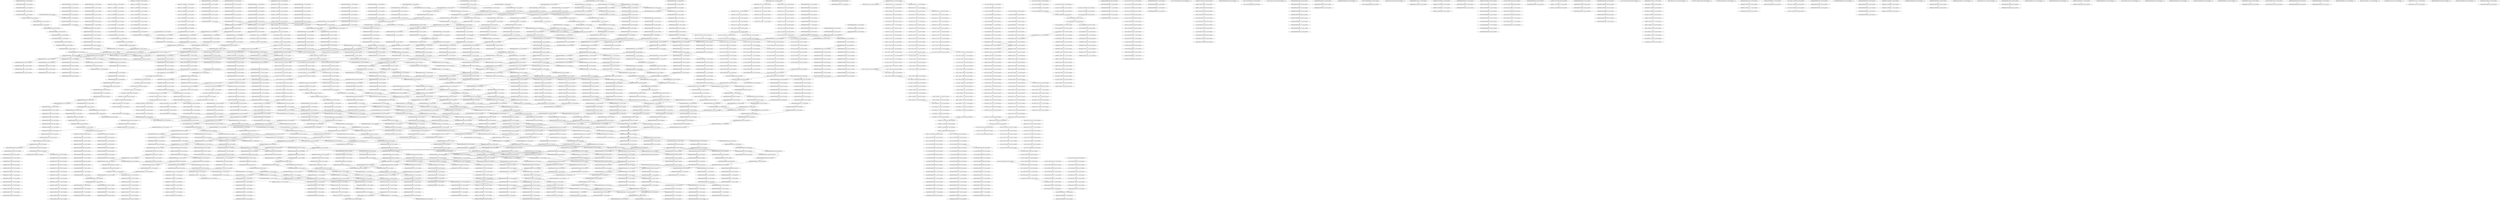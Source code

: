 digraph G {
    "00000100000000000000_11-30_COV:39_LEN:20" -> "00001000000000000000_12-31_COV:31_LEN:20";
    "00000000000000000000_14-34_COV:19_LEN:20" -> "00000000000000000000_15-35_COV:21_LEN:20";
    "00000000000000000100_50-69_COV:18_LEN:20" -> "00000000000000001000_51-70_COV:18_LEN:20";
    "10000000000000000000_43-62_COV:343_LEN:20" -> "00000000000000000000_44-63_COV:1249_LEN:20";
    "10000000000000000000_43-62_COV:343_LEN:20" -> "00000000000000000000_44-64_COV:72_LEN:20";
    "00000100000000000000_1-21_COV:24_LEN:20" -> "00001000000000000000_2-22_COV:23_LEN:20";
    "10000000000000000000_44-63_COV:544_LEN:20" -> "00000000000000000000_45-65_COV:22_LEN:20";
    "10000000000000000000_44-63_COV:544_LEN:20" -> "00000000000000000000_45-64_COV:1861_LEN:20";
    "01111100000111111010_33-52_COV:204_LEN:20" -> "11111000001111110100_34-53_COV:206_LEN:20";
    "00000100000000100000_2-21_COV:32_LEN:20" -> "00001000000001000000_3-22_COV:30_LEN:20";
    "10111100101010001001_18-37_COV:194_LEN:20" -> "01111001010100010010_19-38_COV:194_LEN:20";
    "10000000000000000000_10-29_COV:30_LEN:20" -> "00000000000000000000_11-30_COV:1728_LEN:20";
    "00001111001010100001_20-39_COV:210_LEN:20" -> "00011110010101000011_21-40_COV:197_LEN:20";
    "00000000000000000000_39-59_COV:35_LEN:20" -> "00000000000000000000_40-60_COV:37_LEN:20";
    "01000000111100101010_16-35_COV:219_LEN:20" -> "10000001111001010100_17-36_COV:241_LEN:20";
    "00001000000000000000_3-22_COV:1163_LEN:20" -> "00010000000000000000_4-24_COV:34_LEN:20";
    "00001000000000000000_3-22_COV:1163_LEN:20" -> "00010000000000000000_4-23_COV:1168_LEN:20";
    "00000000000000000000_41-61_COV:25_LEN:20" -> "00000000000000000000_42-62_COV:25_LEN:20";
    "10111100101010000010_18-38_COV:25_LEN:20" -> "01111001010100000100_19-39_COV:25_LEN:20";
    "01100100111111001111_9-29_COV:22_LEN:20" -> "11001001111110011111_10-30_COV:22_LEN:20";
    "00100110010101111100_5-25_COV:20_LEN:20" -> "01001100101011111001_6-26_COV:20_LEN:20";
    "00000000000000000000_48-68_COV:29_LEN:20" -> "00000000000000000000_49-69_COV:28_LEN:20";
    "00000000000000100010_47-67_COV:19_LEN:20" -> "00000000000001000100_48-68_COV:19_LEN:20";
    "00000000010001100001_52-71_COV:145_LEN:20" -> "00000000100011000010_53-72_COV:141_LEN:20";
    "00000000000000000000_18-38_COV:25_LEN:20" -> "00000000000000000000_19-39_COV:24_LEN:20";
    "11011110011011000100_1-20_COV:235_LEN:20" -> "10111100110110001000_2-21_COV:292_LEN:20";
    "00000000000000000000_4-23_COV:356_LEN:20" -> "00000000000000000000_5-24_COV:356_LEN:20";
    "00000011011111000000_1-21_COV:22_LEN:20" -> "00000110111110000000_2-22_COV:20_LEN:20";
    "00000000000000000000_8-28_COV:67_LEN:20" -> "00000000000000000000_9-29_COV:66_LEN:20";
    "01011000100000011100_9-29_COV:22_LEN:20" -> "10110001000000111001_10-30_COV:21_LEN:20";
    "00000000000000000000_18-38_COV:22_LEN:20" -> "00000000000000000000_19-39_COV:22_LEN:20";
    "00000000000000001100_21-40_COV:608_LEN:20" -> "00000000000000011000_22-41_COV:602_LEN:20";
    "01110010011100001110_24-43_COV:273_LEN:20" -> "11100100111000011101_25-45_COV:19_LEN:20";
    "01110010011100001110_24-43_COV:273_LEN:20" -> "11100100111000011101_25-44_COV:263_LEN:20";
    "00110110001000000111_8-27_COV:312_LEN:20" -> "01101100010000001110_9-28_COV:313_LEN:20";
    "01111001101000100000_3-23_COV:30_LEN:20" -> "11110011010001000000_4-24_COV:34_LEN:20";
    "00000100001100000011_54-74_COV:18_LEN:20" -> "00001000011000000110_55-75_COV:18_LEN:20";
    "00000000000000000000_38-58_COV:30_LEN:20" -> "00000000000000000000_39-59_COV:35_LEN:20";
    "00000000000000000000_24-44_COV:50_LEN:20" -> "00000000000000000000_25-45_COV:45_LEN:20";
    "10000000000000000000_38-58_COV:24_LEN:20" -> "00000000000000000000_39-59_COV:76_LEN:20";
    "11111101001000010000_44-64_COV:23_LEN:20" -> "11111010010000100000_45-65_COV:24_LEN:20";
    "01000000000000000000_15-34_COV:32_LEN:20" -> "10000000000000000000_16-35_COV:34_LEN:20";
    "00000000000000000000_39-59_COV:19_LEN:20" -> "00000000000000000000_40-60_COV:19_LEN:20";
    "00000000000000000000_45-65_COV:27_LEN:20" -> "00000000000000000000_46-66_COV:27_LEN:20";
    "00000000000000000000_44-64_COV:116_LEN:20" -> "00000000000000000000_45-65_COV:133_LEN:20";
    "00000000000000000000_44-64_COV:116_LEN:20" -> "00000000000000000001_45-65_COV:45_LEN:20";
    "00010000000010001011_47-66_COV:189_LEN:20" -> "00100000000100010110_48-67_COV:195_LEN:20";
    "00001001100101011111_3-22_COV:186_LEN:20" -> "00010011001010111111_4-23_COV:167_LEN:20";
    "00001001100101011111_3-22_COV:186_LEN:20" -> "00010011001010111110_4-24_COV:21_LEN:20";
    "10000000000000000000_7-27_COV:29_LEN:20" -> "00000000000000000000_8-28_COV:41_LEN:20";
    "00000000000000000000_53-73_COV:22_LEN:20" -> "00000000000000000000_54-74_COV:26_LEN:20";
    "00000000000000000011_18-38_COV:27_LEN:20" -> "00000000000000000110_19-39_COV:25_LEN:20";
    "00000100000000010100_55-74_COV:233_LEN:20" -> "00001000000000101000_56-75_COV:226_LEN:20";
    "00000000000000000000_36-56_COV:21_LEN:20" -> "00000000000000000000_37-57_COV:22_LEN:20";
    "00000000000000000000_39-59_COV:33_LEN:20" -> "00000000000000000000_40-60_COV:35_LEN:20";
    "00000100000000100010_45-64_COV:224_LEN:20" -> "00001000000001000101_46-65_COV:195_LEN:20";
    "00000100000000100010_45-64_COV:224_LEN:20" -> "00001000000001000100_46-65_COV:19_LEN:20";
    "00000010000000000000_47-66_COV:24_LEN:20" -> "00000100000000000000_48-67_COV:26_LEN:20";
    "00000000000000000000_35-55_COV:22_LEN:20" -> "00000000000000000000_36-56_COV:21_LEN:20";
    "00110110001000000110_8-28_COV:27_LEN:20" -> "01101100010000001100_9-29_COV:28_LEN:20";
    "00011100100111000011_22-41_COV:285_LEN:20" -> "00111001001110000111_23-42_COV:272_LEN:20";
    "00000000000000000000_10-30_COV:71_LEN:20" -> "00000000000000000000_11-31_COV:69_LEN:20";
    "00000000000110000000_26-45_COV:281_LEN:20" -> "00000000001100000000_27-46_COV:281_LEN:20";
    "00000100000000000000_2-22_COV:50_LEN:20" -> "00001000000000000000_3-23_COV:49_LEN:20";
    "01100001110110111010_32-52_COV:34_LEN:20" -> "11000011101101110101_33-53_COV:31_LEN:20";
    "01111001010000011100_23-43_COV:24_LEN:20" -> "11110010100000111001_24-44_COV:24_LEN:20";
    "00000000000000000000_50-70_COV:79_LEN:20" -> "00000000000000000000_51-71_COV:79_LEN:20";
    "00000000000000000000_28-48_COV:26_LEN:20" -> "00000000000000000000_29-49_COV:26_LEN:20";
    "00000000000000000000_10-30_COV:26_LEN:20" -> "00000000000000000000_11-31_COV:25_LEN:20";
    "00000000000000000000_9-29_COV:22_LEN:20" -> "00000000000000000000_10-30_COV:23_LEN:20";
    "00100000000000000000_54-73_COV:20_LEN:20" -> "01000000000000000000_55-74_COV:21_LEN:20";
    "00010011001010111111_4-23_COV:167_LEN:20" -> "00100110010101111110_5-24_COV:167_LEN:20";
    "11111000111100000111_26-46_COV:36_LEN:20" -> "11110001111000001111_27-47_COV:34_LEN:20";
    "00000000000000000000_51-71_COV:21_LEN:20" -> "00000000000000000000_52-72_COV:23_LEN:20";
    "00000000000000000001_17-37_COV:19_LEN:20" -> "00000000000000000011_18-38_COV:18_LEN:20";
    "00000000000000000000_16-36_COV:23_LEN:20" -> "00000000000000000000_17-37_COV:20_LEN:20";
    "00000000000000000000_21-41_COV:32_LEN:20" -> "00000000000000000000_22-42_COV:30_LEN:20";
    "00000000000000000111_47-67_COV:29_LEN:20" -> "00000000000000001110_48-68_COV:28_LEN:20";
    "00000000000000000000_48-68_COV:76_LEN:20" -> "00000000000000000000_49-69_COV:73_LEN:20";
    "00000000010000000000_49-68_COV:19_LEN:20" -> "00000000100000000000_50-69_COV:19_LEN:20";
    "01101110101011100010_43-63_COV:22_LEN:20" -> "11011101010111000101_44-64_COV:21_LEN:20";
    "00001000000000000000_53-72_COV:22_LEN:20" -> "00010000000000000000_54-73_COV:23_LEN:20";
    "00000000001000110000_51-70_COV:148_LEN:20" -> "00000000010001100001_52-71_COV:145_LEN:20";
    "00000000000000000000_10-30_COV:42_LEN:20" -> "00000000000000000000_11-31_COV:39_LEN:20";
    "00100000100000000010_52-71_COV:248_LEN:20" -> "01000001000000000101_53-72_COV:245_LEN:20";
    "00000000000000100000_8-27_COV:31_LEN:20" -> "00000000000001000000_9-28_COV:31_LEN:20";
    "00000000000000000001_47-66_COV:34_LEN:20" -> "00000000000000000010_48-67_COV:21_LEN:20";
    "11100101000001110010_25-45_COV:24_LEN:20" -> "11001010000011100100_26-46_COV:24_LEN:20";
    "00000000000000000001_31-50_COV:182_LEN:20" -> "00000000000000000010_32-51_COV:183_LEN:20";
    "00000000000000000000_8-28_COV:134_LEN:20" -> "00000000000000000000_9-29_COV:134_LEN:20";
    "11011101010111000101_44-64_COV:21_LEN:20" -> "10111010101110001010_45-65_COV:20_LEN:20";
    "00000000000000000000_20-40_COV:27_LEN:20" -> "00000000000000000000_21-41_COV:26_LEN:20";
    "00000000000011000010_53-72_COV:272_LEN:20" -> "00000000000110000101_54-73_COV:255_LEN:20";
    "00100000000000000000_45-64_COV:22_LEN:20" -> "01000000000000000000_46-65_COV:19_LEN:20";
    "10010011111100111110_11-31_COV:25_LEN:20" -> "00100111111001111100_12-32_COV:28_LEN:20";
    "00000000000011101000_53-72_COV:282_LEN:20" -> "00000000000111010000_54-73_COV:275_LEN:20";
    "01101111001010000100_16-36_COV:18_LEN:20" -> "01101111001010000100_16-36_COV:18_LEN:20";
    "00000000000000000000_14-34_COV:32_LEN:20" -> "00000000000000000000_15-35_COV:37_LEN:20";
    "00000000000000000000_31-51_COV:28_LEN:20" -> "00000000000000000000_32-52_COV:30_LEN:20";
    "00000000000000000000_43-63_COV:28_LEN:20" -> "00000000000000000000_44-64_COV:31_LEN:20";
    "00100000000000000000_4-24_COV:18_LEN:20" -> "01000000000000000000_6-25_COV:1334_LEN:20";
    "00100000000000000000_4-24_COV:18_LEN:20" -> "01000000000000000000_6-26_COV:19_LEN:20";
    "00000000000000000000_31-51_COV:41_LEN:20" -> "00000000000000000000_32-52_COV:38_LEN:20";
    "11111000111110000011_26-45_COV:202_LEN:20" -> "11110001111100000111_27-46_COV:187_LEN:20";
    "00000000000000000000_33-53_COV:22_LEN:20" -> "00000000000000000000_34-54_COV:23_LEN:20";
    "11110010101000111001_24-44_COV:27_LEN:20" -> "11100101010001110010_25-45_COV:27_LEN:20";
    "00000001100001000000_30-49_COV:294_LEN:20" -> "00000011000010000000_31-50_COV:296_LEN:20";
    "00000000000000111010_50-70_COV:28_LEN:20" -> "00000000000001110100_51-71_COV:28_LEN:20";
    "00100111000011101011_28-48_COV:20_LEN:20" -> "01001110000111010111_29-49_COV:20_LEN:20";
    "00000000000000000000_14-34_COV:59_LEN:20" -> "00000000000000000000_16-36_COV:38_LEN:20";
    "00000000000000000000_14-34_COV:59_LEN:20" -> "00000000000000000000_16-35_COV:1769_LEN:20";
    "00000000000000000000_14-34_COV:59_LEN:20" -> "00000000000000000001_16-35_COV:21_LEN:20";
    "00111011011100101010_11-31_COV:25_LEN:20" -> "01110110111001010100_12-32_COV:26_LEN:20";
    "00000000000000000000_30-50_COV:22_LEN:20" -> "00000000000000000000_31-51_COV:23_LEN:20";
    "00000000000000000000_48-68_COV:138_LEN:20" -> "00000000000000000000_49-69_COV:137_LEN:20";
    "00000000000100000000_41-60_COV:188_LEN:20" -> "00000000001000000000_42-61_COV:185_LEN:20";
    "00100000000000000000_49-68_COV:20_LEN:20" -> "01000000000000000000_50-69_COV:23_LEN:20";
    "00001000000000000000_27-46_COV:103_LEN:20" -> "00010000000000000000_28-47_COV:102_LEN:20";
    "11100000000000000000_12-31_COV:345_LEN:20" -> "11000000000000000000_13-32_COV:355_LEN:20";
    "10000000000000000000_16-35_COV:34_LEN:20" -> "00000000000000000001_17-37_COV:19_LEN:20";
    "10000000000000000000_16-35_COV:34_LEN:20" -> "00000000000000000000_17-37_COV:34_LEN:20";
    "10000000000000000000_16-35_COV:34_LEN:20" -> "00000000000000000000_17-36_COV:1860_LEN:20";
    "00010000000000000000_54-73_COV:23_LEN:20" -> "00100000000000000000_55-74_COV:23_LEN:20";
    "10000111010111010101_35-55_COV:19_LEN:20" -> "00001110101110101011_36-56_COV:22_LEN:20";
    "11011011101010111000_41-61_COV:19_LEN:20" -> "10110111010101110001_42-62_COV:20_LEN:20";
    "10100100000100000000_49-68_COV:248_LEN:20" -> "01001000001000000000_50-69_COV:254_LEN:20";
    "00000000000010000000_46-65_COV:30_LEN:20" -> "00000000000100000000_47-66_COV:19_LEN:20";
    "00000000000000000000_30-50_COV:26_LEN:20" -> "00000000000000000000_31-51_COV:28_LEN:20";
    "00000000000000000000_36-56_COV:25_LEN:20" -> "00000000000000000000_37-57_COV:25_LEN:20";
    "11110001111100000111_27-46_COV:187_LEN:20" -> "11100011111000001111_28-47_COV:183_LEN:20";
    "11001101000100000011_6-26_COV:33_LEN:20" -> "10011010001000000111_7-27_COV:34_LEN:20";
    "00000000000000000011_47-67_COV:24_LEN:20" -> "00000000000000000110_48-68_COV:26_LEN:20";
    "00000000000010000000_40-59_COV:184_LEN:20" -> "00000000000100000000_41-60_COV:188_LEN:20";
    "00000000000000000000_17-37_COV:38_LEN:20" -> "00000000000000000000_18-38_COV:34_LEN:20";
    "00001000000000000000_3-23_COV:21_LEN:20" -> "00010000000000000000_4-24_COV:21_LEN:20";
    "00000000000000000000_32-52_COV:30_LEN:20" -> "00000000000000000000_33-53_COV:27_LEN:20";
    "00001000000000000000_3-23_COV:29_LEN:20" -> "00010000000000000000_4-24_COV:29_LEN:20";
    "01000000000000000000_42-62_COV:23_LEN:20" -> "10000000000000000000_43-63_COV:24_LEN:20";
    "00000000000000000000_32-52_COV:23_LEN:20" -> "00000000000000000000_33-53_COV:22_LEN:20";
    "00000000000000000010_31-51_COV:34_LEN:20" -> "00000000000000000100_32-52_COV:33_LEN:20";
    "01111110100100001000_43-63_COV:23_LEN:20" -> "11111101001000010000_44-64_COV:23_LEN:20";
    "00000000000000000000_8-28_COV:51_LEN:20" -> "00000000000000000000_9-29_COV:52_LEN:20";
    "00000000000000000011_19-38_COV:627_LEN:20" -> "00000000000000000110_20-39_COV:612_LEN:20";
    "11111010010000010000_45-64_COV:226_LEN:20" -> "11110100100000100000_46-65_COV:230_LEN:20";
    "00000000000000000000_37-57_COV:22_LEN:20" -> "00000000000000000000_38-58_COV:18_LEN:20";
    "00000000000000000000_27-47_COV:27_LEN:20" -> "00000000000000000000_28-48_COV:26_LEN:20";
    "11100100000000000000_39-58_COV:247_LEN:20" -> "11001000000000000000_40-60_COV:24_LEN:20";
    "11100100000000000000_39-58_COV:247_LEN:20" -> "11001000000000000000_40-59_COV:232_LEN:20";
    "00000011110010101000_18-37_COV:243_LEN:20" -> "00000111100101010000_19-38_COV:216_LEN:20";
    "00000011110010101000_18-37_COV:243_LEN:20" -> "00000111100101010001_19-39_COV:27_LEN:20";
    "00000000000001100000_24-43_COV:283_LEN:20" -> "00000000000011000000_25-44_COV:288_LEN:20";
    "01001100100111111001_6-26_COV:21_LEN:20" -> "10011001001111110011_7-27_COV:21_LEN:20";
    "00111011011110010101_11-30_COV:200_LEN:20" -> "01110110111100101010_12-31_COV:206_LEN:20";
    "00000000000000000000_49-69_COV:28_LEN:20" -> "00000000000000000000_50-70_COV:27_LEN:20";
    "10000111001000000000_34-53_COV:200_LEN:20" -> "00001110010000000000_35-54_COV:230_LEN:20";
    "00000111111010010000_39-58_COV:262_LEN:20" -> "00001111110100100001_40-60_COV:23_LEN:20";
    "00000111111010010000_39-58_COV:262_LEN:20" -> "00001111110100100000_40-59_COV:244_LEN:20";
    "00100000000000000000_5-25_COV:31_LEN:20" -> "01000000000000000000_6-26_COV:31_LEN:20";
    "01001110000111011011_29-48_COV:272_LEN:20" -> "10011100001110110111_30-49_COV:260_LEN:20";
    "00000000000000000000_47-67_COV:27_LEN:20" -> "00000000000000000000_48-68_COV:29_LEN:20";
    "00000000111010000000_57-76_COV:276_LEN:20" -> "00000001110100000001_58-77_COV:273_LEN:20";
    "01001000000100000000_33-52_COV:256_LEN:20" -> "10010000001000000000_34-53_COV:245_LEN:20";
    "10000101000110000000_57-76_COV:382_LEN:20" -> "00001010001100000000_58-77_COV:390_LEN:20";
    "11110010101000011100_24-43_COV:185_LEN:20" -> "11100101010000111001_25-44_COV:167_LEN:20";
    "11110010101000011100_24-43_COV:185_LEN:20" -> "11100101010000111000_25-45_COV:21_LEN:20";
    "00000000000000000000_26-46_COV:33_LEN:20" -> "00000000000000000000_27-47_COV:35_LEN:20";
    "00011101000000111100_10-29_COV:249_LEN:20" -> "00111010000001111000_11-31_COV:18_LEN:20";
    "00011101000000111100_10-29_COV:249_LEN:20" -> "00111010000001111001_11-30_COV:235_LEN:20";
    "00000000000000000000_40-60_COV:35_LEN:20" -> "00000000000000000000_41-61_COV:31_LEN:20";
    "00001111110100100001_40-60_COV:23_LEN:20" -> "00011111101001000010_41-61_COV:23_LEN:20";
    "00000000110000100000_28-48_COV:43_LEN:20" -> "00000001100001000000_29-49_COV:44_LEN:20";
    "00110111110000000000_5-24_COV:267_LEN:20" -> "01101111100000000000_6-25_COV:267_LEN:20";
    "00000000000000000000_20-40_COV:24_LEN:20" -> "00000000000000000000_21-41_COV:24_LEN:20";
    "00000011110001010000_18-38_COV:26_LEN:20" -> "00000111100010100001_19-39_COV:26_LEN:20";
    "00001110010000000000_35-54_COV:230_LEN:20" -> "00011100100000000000_36-55_COV:226_LEN:20";
    "00000000000000000010_13-32_COV:150_LEN:20" -> "00000000000000000100_14-33_COV:150_LEN:20";
    "01110110111100101000_12-32_COV:20_LEN:20" -> "11101101111001010000_13-33_COV:20_LEN:20";
    "00000000000000000000_47-67_COV:36_LEN:20" -> "00000000000000000000_48-68_COV:36_LEN:20";
    "00000001000000000000_30-49_COV:18_LEN:20" -> "00000001000000000000_30-49_COV:18_LEN:20";
    "10011111000111110000_22-42_COV:19_LEN:20" -> "00111110001111100000_24-43_COV:216_LEN:20";
    "00000000000000000000_16-36_COV:31_LEN:20" -> "00000000000000000000_17-37_COV:21_LEN:20";
    "01001000001000000001_50-70_COV:24_LEN:20" -> "10010000010000000010_51-71_COV:25_LEN:20";
    "00000001000110000101_54-73_COV:140_LEN:20" -> "00000010001100001011_55-74_COV:136_LEN:20";
    "00000000000001110100_52-71_COV:277_LEN:20" -> "00000000000011101000_53-72_COV:282_LEN:20";
    "00000000000000000000_31-51_COV:73_LEN:20" -> "00000000000000000001_32-52_COV:19_LEN:20";
    "00000000000000000000_31-51_COV:73_LEN:20" -> "00000000000000000000_32-52_COV:65_LEN:20";
    "00000000000000001000_33-53_COV:23_LEN:20" -> "00000000000000010000_34-54_COV:23_LEN:20";
    "00011111010010000010_41-61_COV:18_LEN:20" -> "00111110100100000100_42-62_COV:18_LEN:20";
    "01110110101010101110_39-58_COV:18_LEN:20" -> "01110110101010101110_39-58_COV:18_LEN:20";
    "00000010000000000000_53-72_COV:21_LEN:20" -> "00000100000000000000_54-73_COV:18_LEN:20";
    "11100101010001001000_20-40_COV:26_LEN:20" -> "11001010100010010000_22-41_COV:212_LEN:20";
    "00000000000000000000_8-28_COV:45_LEN:20" -> "00000000000000000000_9-29_COV:45_LEN:20";
    "00001001000000100000_29-49_COV:19_LEN:20" -> "00010010000001000000_31-50_COV:249_LEN:20";
    "00000000000000000000_15-35_COV:43_LEN:20" -> "00000000000000000000_16-36_COV:42_LEN:20";
    "00000000000000000000_34-54_COV:45_LEN:20" -> "00000000000000000000_35-55_COV:51_LEN:20";
    "00000000000000000000_39-59_COV:35_LEN:20" -> "00000000000000000000_40-60_COV:35_LEN:20";
    "00111010000001111000_11-31_COV:18_LEN:20" -> "01110100000011110001_12-32_COV:19_LEN:20";
    "00000000000000000000_22-42_COV:25_LEN:20" -> "00000000000000000000_23-43_COV:23_LEN:20";
    "00000000000000000000_15-35_COV:37_LEN:20" -> "00000000000000000000_16-36_COV:35_LEN:20";
    "00000000000000000000_52-72_COV:20_LEN:20" -> "00000000000000000000_53-73_COV:26_LEN:20";
    "00000000000000000000_56-76_COV:40_LEN:20" -> "00000000000000000000_57-77_COV:41_LEN:20";
    "00000000000000000000_12-32_COV:26_LEN:20" -> "00000000000000000000_13-33_COV:29_LEN:20";
    "11110010110001000000_4-24_COV:18_LEN:20" -> "11100101100010000001_5-25_COV:21_LEN:20";
    "00000000000000000000_32-52_COV:21_LEN:20" -> "00000000000000000000_33-53_COV:22_LEN:20";
    "00001000000000000000_3-23_COV:60_LEN:20" -> "00010000000000000000_4-24_COV:58_LEN:20";
    "00000000000000000000_24-43_COV:1102_LEN:20" -> "00000000000000000000_25-44_COV:1084_LEN:20";
    "00000000000000000000_24-43_COV:1102_LEN:20" -> "00000000000000000000_25-45_COV:54_LEN:20";
    "00000000000000000001_32-52_COV:31_LEN:20" -> "00000000000000000010_33-53_COV:31_LEN:20";
    "00000000000000000000_16-36_COV:27_LEN:20" -> "00000000000000000000_17-37_COV:25_LEN:20";
    "00000000000000000000_35-55_COV:26_LEN:20" -> "00000000000000000000_36-56_COV:25_LEN:20";
    "00111000011101101110_31-50_COV:272_LEN:20" -> "01110000111011011101_32-51_COV:269_LEN:20";
    "10110000101000110000_53-73_COV:21_LEN:20" -> "01100001010001100000_54-74_COV:21_LEN:20";
    "10101000011100100000_30-49_COV:177_LEN:20" -> "01010000111001000000_31-50_COV:194_LEN:20";
    "00000000000000000000_31-51_COV:25_LEN:20" -> "00000000000000000000_32-52_COV:22_LEN:20";
    "00000000000000000000_18-38_COV:23_LEN:20" -> "00000000000000000000_19-39_COV:19_LEN:20";
    "00100000000000000000_47-66_COV:21_LEN:20" -> "01000000000000000000_48-67_COV:20_LEN:20";
    "00000000000000000000_8-28_COV:41_LEN:20" -> "00000000000000000000_9-29_COV:42_LEN:20";
    "00000000000010001100_49-68_COV:151_LEN:20" -> "00000000000100011000_50-69_COV:149_LEN:20";
    "00000000000000000000_38-58_COV:18_LEN:20" -> "00000000000000000000_39-59_COV:26_LEN:20";
    "01000000000000000000_6-26_COV:21_LEN:20" -> "10000000000000000000_7-27_COV:22_LEN:20";
    "11011011100101010001_14-34_COV:23_LEN:20" -> "10110111001010100010_15-35_COV:20_LEN:20";
    "11111101001000001000_44-64_COV:18_LEN:20" -> "11111010010000010000_45-65_COV:19_LEN:20";
    "00101000111011011100_5-25_COV:21_LEN:20" -> "01010001110110111001_6-26_COV:18_LEN:20";
    "00001101111100000000_3-22_COV:285_LEN:20" -> "00011011111000000000_4-23_COV:276_LEN:20";
    "00111011011101010111_38-57_COV:277_LEN:20" -> "01110110111010101110_39-58_COV:293_LEN:20";
    "10000000000000000000_7-27_COV:54_LEN:20" -> "00000000000000000000_8-28_COV:67_LEN:20";
    "00000000000000000000_55-75_COV:31_LEN:20" -> "00000000000000000000_56-76_COV:31_LEN:20";
    "00111000011101011101_31-51_COV:19_LEN:20" -> "01110000111010111010_32-52_COV:18_LEN:20";
    "00010000000000000000_40-60_COV:34_LEN:20" -> "00100000000000000000_41-61_COV:34_LEN:20";
    "00000000000000000000_28-48_COV:29_LEN:20" -> "00000000000000000000_29-49_COV:27_LEN:20";
    "10000000000000000000_44-64_COV:24_LEN:20" -> "00000000000000000001_45-65_COV:24_LEN:20";
    "10000000000000000000_44-64_COV:24_LEN:20" -> "00000000000000000000_45-65_COV:74_LEN:20";
    "00000000000000000000_24-44_COV:28_LEN:20" -> "00000000000000000000_25-45_COV:27_LEN:20";
    "00000000000000000000_33-53_COV:98_LEN:20" -> "00000000000000000000_35-55_COV:33_LEN:20";
    "00000000000000000000_33-53_COV:98_LEN:20" -> "00000000000000000000_35-54_COV:877_LEN:20";
    "11010101110001010001_48-68_COV:22_LEN:20" -> "10101011100010100011_49-69_COV:22_LEN:20";
    "00000000000000000000_56-76_COV:31_LEN:20" -> "00000000000000000000_57-77_COV:35_LEN:20";
    "00000000000000000000_9-29_COV:67_LEN:20" -> "00000000000000000000_10-30_COV:71_LEN:20";
    "01001000010000000001_50-70_COV:24_LEN:20" -> "10010000100000000010_51-71_COV:21_LEN:20";
    "00000000000000000000_37-57_COV:31_LEN:20" -> "00000000000000000000_38-58_COV:30_LEN:20";
    "00000010001100001011_55-74_COV:136_LEN:20" -> "00000100011000010110_56-75_COV:131_LEN:20";
    "00000000000000000000_12-32_COV:114_LEN:20" -> "00000000000000000000_13-33_COV:113_LEN:20";
    "10100100000100000000_49-69_COV:25_LEN:20" -> "01001000001000000001_50-70_COV:24_LEN:20";
    "00000000000000000000_44-64_COV:33_LEN:20" -> "00000000000000000000_45-65_COV:32_LEN:20";
    "00010000011101000000_4-23_COV:264_LEN:20" -> "00100000111010000001_5-24_COV:255_LEN:20";
    "00000000000000000000_9-29_COV:81_LEN:20" -> "00000000000000000000_10-30_COV:77_LEN:20";
    "00000000000000000001_30-50_COV:23_LEN:20" -> "00000000000000000010_31-51_COV:23_LEN:20";
    "00100000000000000000_35-54_COV:18_LEN:20" -> "01000000000000000000_36-55_COV:19_LEN:20";
    "00000000000000000000_37-57_COV:39_LEN:20" -> "00000000000000000000_38-58_COV:52_LEN:20";
    "01110101011100001010_46-65_COV:297_LEN:20" -> "11101010111000010100_47-66_COV:294_LEN:20";
    "00000000000000000000_36-56_COV:51_LEN:20" -> "00000000000000000000_37-57_COV:53_LEN:20";
    "10011111000111110000_23-42_COV:198_LEN:20" -> "00111110001111100000_24-43_COV:216_LEN:20";
    "00000000000000000000_51-71_COV:40_LEN:20" -> "00000000000000000000_53-73_COV:22_LEN:20";
    "00000000000000000000_51-71_COV:40_LEN:20" -> "00000000000000000000_53-72_COV:1442_LEN:20";
    "00000000000000000000_35-55_COV:24_LEN:20" -> "00000000000000000000_37-57_COV:40_LEN:20";
    "00000000000000000000_35-55_COV:24_LEN:20" -> "00000000000000000000_37-56_COV:856_LEN:20";
    "00100000011100100111_16-35_COV:311_LEN:20" -> "01000000111001001110_17-36_COV:308_LEN:20";
    "00000000000000000000_34-54_COV:34_LEN:20" -> "00000000000000000000_35-55_COV:38_LEN:20";
    "00000000000000000000_15-35_COV:49_LEN:20" -> "00000000000000000000_16-36_COV:47_LEN:20";
    "00000000000000000011_47-66_COV:602_LEN:20" -> "00000000000000000111_48-67_COV:290_LEN:20";
    "00000000000000000011_47-66_COV:602_LEN:20" -> "00000000000000000110_48-67_COV:306_LEN:20";
    "00000100000000000000_2-22_COV:32_LEN:20" -> "00001000000000000000_3-23_COV:32_LEN:20";
    "00000000000000000000_46-66_COV:25_LEN:20" -> "00000000000000000000_47-67_COV:27_LEN:20";
    "00011000000000000000_33-53_COV:33_LEN:20" -> "00110000000000000000_35-54_COV:321_LEN:20";
    "00000000000000000000_6-26_COV:18_LEN:20" -> "00000000000000000000_7-27_COV:18_LEN:20";
    "10011111000111100000_23-43_COV:34_LEN:20" -> "00111110001111000001_24-44_COV:38_LEN:20";
    "00000011100001110000_19-39_COV:21_LEN:20" -> "00000111000011100001_20-40_COV:21_LEN:20";
    "00011111000001111110_31-50_COV:200_LEN:20" -> "00111110000011111101_32-51_COV:198_LEN:20";
    "11010010000010000000_48-68_COV:25_LEN:20" -> "10100100000100000000_49-69_COV:25_LEN:20";
    "00000000000000000000_50-70_COV:50_LEN:20" -> "00000000000000000000_51-71_COV:48_LEN:20";
    "00000000000000100000_15-34_COV:20_LEN:20" -> "00000000000001000000_16-35_COV:21_LEN:20";
    "00000010000000000000_1-21_COV:87_LEN:20" -> "00000100000000000000_2-22_COV:85_LEN:20";
    "00000000000011000000_25-44_COV:288_LEN:20" -> "00000000000110000000_26-45_COV:281_LEN:20";
    "00000000000000001110_48-68_COV:28_LEN:20" -> "00000000000000011101_49-69_COV:27_LEN:20";
    "00001000000000000000_45-64_COV:23_LEN:20" -> "00010000000000000000_46-65_COV:21_LEN:20";
    "00000000000000000000_14-35_COV:18_LEN:20" -> "00000000000000000000_15-36_COV:19_LEN:20";
    "00000000000000000000_19-39_COV:27_LEN:20" -> "00000000000000000000_20-40_COV:27_LEN:20";
    "11001010111110011111_10-30_COV:22_LEN:20" -> "10010101111100111110_11-31_COV:22_LEN:20";
    "00000000000000000011_46-66_COV:18_LEN:20" -> "00000000000000000011_46-66_COV:18_LEN:20";
    "00010000000010100000_57-77_COV:22_LEN:20" -> "00100000000101000001_58-78_COV:21_LEN:20";
    "00010001100001011011_58-77_COV:126_LEN:20" -> "00100011000010110110_59-78_COV:126_LEN:20";
    "00000000000000000000_22-42_COV:35_LEN:20" -> "00000000000000000000_23-43_COV:36_LEN:20";
    "00000000000000000000_15-35_COV:35_LEN:20" -> "00000000000000000000_16-36_COV:37_LEN:20";
    "00000000000000000000_40-60_COV:24_LEN:20" -> "00000000000000000000_41-61_COV:18_LEN:20";
    "00100000000000000000_41-61_COV:22_LEN:20" -> "01000000000000000000_42-62_COV:23_LEN:20";
    "00000000000100000000_16-35_COV:20_LEN:20" -> "00000000001000000000_17-36_COV:21_LEN:20";
    "00000000000000000000_43-63_COV:27_LEN:20" -> "00000000000000000000_44-64_COV:33_LEN:20";
    "01110010101000100100_19-39_COV:22_LEN:20" -> "11100101010001001000_20-40_COV:24_LEN:20";
    "00000000000000110000_22-42_COV:82_LEN:20" -> "00000000000001100000_23-43_COV:36_LEN:20";
    "00000000000000110000_22-42_COV:82_LEN:20" -> "00000000000001100001_23-43_COV:48_LEN:20";
    "00000000000000000000_49-68_COV:1230_LEN:20" -> "00000000000000000000_50-69_COV:1230_LEN:20";
    "00000000000000000000_49-68_COV:1230_LEN:20" -> "00000000000000000000_50-70_COV:47_LEN:20";
    "00101000001110010000_28-48_COV:23_LEN:20" -> "01010000011100100000_29-49_COV:22_LEN:20";
    "00000000000000000000_52-72_COV:39_LEN:20" -> "00000000000000000000_53-73_COV:43_LEN:20";
    "00000000000000000000_40-60_COV:28_LEN:20" -> "00000000000000000000_41-61_COV:27_LEN:20";
    "10000000000000000000_14-33_COV:379_LEN:20" -> "00000000000000000000_15-35_COV:226_LEN:20";
    "10000000000000000000_14-33_COV:379_LEN:20" -> "00000000000000000000_15-34_COV:1740_LEN:20";
    "00000000000000000001_52-71_COV:18_LEN:20" -> "00000000000000000010_53-72_COV:26_LEN:20";
    "00001000000001000000_3-22_COV:30_LEN:20" -> "00010000000010000000_4-23_COV:30_LEN:20";
    "11001111100011110000_22-42_COV:32_LEN:20" -> "10011111000111100000_23-43_COV:34_LEN:20";
    "00000000000000000000_37-57_COV:53_LEN:20" -> "00000000000000000000_38-58_COV:51_LEN:20";
    "00000111100101010000_19-38_COV:216_LEN:20" -> "00001111001010100001_20-39_COV:210_LEN:20";
    "01100101011111001111_9-29_COV:20_LEN:20" -> "11001010111110011111_10-30_COV:22_LEN:20";
    "00000000000000010000_12-31_COV:22_LEN:20" -> "00000000000000100000_13-32_COV:21_LEN:20";
    "10111001101100010000_2-22_COV:20_LEN:20" -> "01110011011000100000_3-23_COV:20_LEN:20";
    "00000000000000000000_34-54_COV:24_LEN:20" -> "00000000000000000000_35-55_COV:24_LEN:20";
    "00000000000000000000_53-73_COV:53_LEN:20" -> "00000000000000000000_54-74_COV:55_LEN:20";
    "00000000000000000000_24-44_COV:36_LEN:20" -> "00000000000000000000_25-45_COV:36_LEN:20";
    "00000000000000000011_18-38_COV:82_LEN:20" -> "00000000000000000110_19-39_COV:80_LEN:20";
    "10110001000000111000_11-31_COV:19_LEN:20" -> "01100010000001110000_12-32_COV:19_LEN:20";
    "11100000000000000000_39-59_COV:24_LEN:20" -> "11000000000000000000_40-60_COV:22_LEN:20";
    "00000000000000000000_20-40_COV:26_LEN:20" -> "00000000000000000000_21-41_COV:24_LEN:20";
    "00000000000000000000_9-29_COV:42_LEN:20" -> "00000000000000000000_10-30_COV:44_LEN:20";
    "01000000000000000000_6-26_COV:40_LEN:20" -> "10000000000000000000_7-27_COV:38_LEN:20";
    "00000000000000000000_17-37_COV:172_LEN:20" -> "00000000000000000000_18-39_COV:20_LEN:20";
    "00000000000000000000_17-37_COV:172_LEN:20" -> "00000000000000000000_18-38_COV:161_LEN:20";
    "00000000000000000000_53-73_COV:43_LEN:20" -> "00000000000000000000_54-74_COV:42_LEN:20";
    "00000000000000000000_18-37_COV:1176_LEN:20" -> "00000000000000000000_19-38_COV:1080_LEN:20";
    "00000000000000000000_18-37_COV:1176_LEN:20" -> "00000000000000000000_19-39_COV:85_LEN:20";
    "00000000000000000000_37-57_COV:40_LEN:20" -> "00000000000000000000_38-58_COV:34_LEN:20";
    "10010000010000000001_51-70_COV:233_LEN:20" -> "00100000100000000010_52-71_COV:248_LEN:20";
    "00000000000000000000_54-74_COV:42_LEN:20" -> "00000000000000000000_55-75_COV:31_LEN:20";
    "00000000000000000000_48-68_COV:26_LEN:20" -> "00000000000000000000_49-69_COV:26_LEN:20";
    "00001010001110110111_3-22_COV:220_LEN:20" -> "00010100011101101111_4-23_COV:201_LEN:20";
    "00001010001110110111_3-22_COV:220_LEN:20" -> "00010100011101101110_4-24_COV:21_LEN:20";
    "00100000000000000000_50-70_COV:24_LEN:20" -> "01000000000000000000_51-71_COV:22_LEN:20";
    "00000000000000000000_56-76_COV:37_LEN:20" -> "00000000000000000000_57-77_COV:33_LEN:20";
    "00000000000000000000_44-64_COV:20_LEN:20" -> "00000000000000000000_44-64_COV:20_LEN:20";
    "00000000000000000000_38-58_COV:20_LEN:20" -> "00000000000000000000_39-59_COV:19_LEN:20";
    "00000000000000000000_20-41_COV:20_LEN:20" -> "00000000000000000000_21-42_COV:18_LEN:20";
    "10010011000011101101_27-47_COV:30_LEN:20" -> "00100110000111011011_28-48_COV:33_LEN:20";
    "11110000000000000000_10-30_COV:27_LEN:20" -> "11100000000000000000_12-31_COV:345_LEN:20";
    "10000000000000000000_41-60_COV:20_LEN:20" -> "00000000000000000001_42-61_COV:171_LEN:20";
    "10000000000000000000_41-60_COV:20_LEN:20" -> "00000000000000000000_42-61_COV:888_LEN:20";
    "10000000000000000000_41-60_COV:20_LEN:20" -> "00000000000000000000_42-62_COV:27_LEN:20";
    "00010011001010111110_4-24_COV:21_LEN:20" -> "00100110010101111100_5-25_COV:20_LEN:20";
    "00010000000000000000_41-61_COV:28_LEN:20" -> "00100000000000000000_42-62_COV:56_LEN:20";
    "11000000000000000000_37-57_COV:23_LEN:20" -> "10000000000000000000_38-58_COV:24_LEN:20";
    "00001000000110000101_54-73_COV:106_LEN:20" -> "00010000001100001011_55-74_COV:102_LEN:20";
    "00000000000000000000_55-75_COV:20_LEN:20" -> "00000000000000000000_56-76_COV:21_LEN:20";
    "00000010000000010001_44-63_COV:222_LEN:20" -> "00000100000000100010_45-64_COV:224_LEN:20";
    "01010110000101000110_50-70_COV:22_LEN:20" -> "10101100001010001100_51-71_COV:22_LEN:20";
    "00001110100000000000_35-55_COV:18_LEN:20" -> "00011101000000000000_36-56_COV:18_LEN:20";
    "00000000000000000000_28-48_COV:89_LEN:20" -> "00000000000000000000_29-49_COV:90_LEN:20";
    "00000000000000000000_16-36_COV:38_LEN:20" -> "00000000000000000000_17-37_COV:27_LEN:20";
    "00000000000000000000_8-28_COV:33_LEN:20" -> "00000000000000000000_9-29_COV:31_LEN:20";
    "00000000001100000000_27-47_COV:22_LEN:20" -> "00000000011000000000_28-48_COV:23_LEN:20";
    "00000000000000000000_53-73_COV:80_LEN:20" -> "00000000000000000000_54-74_COV:77_LEN:20";
    "00000000000000000000_37-57_COV:21_LEN:20" -> "00000000000000000000_38-58_COV:20_LEN:20";
    "00000000000000000000_42-62_COV:31_LEN:20" -> "00000000000000000000_44-63_COV:1249_LEN:20";
    "00000000000000000000_42-62_COV:31_LEN:20" -> "00000000000000000000_44-64_COV:72_LEN:20";
    "00000000000000000001_18-38_COV:23_LEN:20" -> "00000000000000000010_19-39_COV:21_LEN:20";
    "00000000000000000000_21-41_COV:26_LEN:20" -> "00000000000000000000_22-42_COV:26_LEN:20";
    "00000000000000000000_30-50_COV:22_LEN:20" -> "00000000000000000000_31-51_COV:22_LEN:20";
    "00000000000000000000_10-30_COV:77_LEN:20" -> "00000000000000000000_11-31_COV:67_LEN:20";
    "00000000000000000000_46-66_COV:27_LEN:20" -> "00000000000000000000_47-67_COV:27_LEN:20";
    "00100111000011101101_28-47_COV:286_LEN:20" -> "01001110000111011011_29-48_COV:272_LEN:20";
    "00000001000011000000_52-72_COV:20_LEN:20" -> "00000010000110000001_53-73_COV:19_LEN:20";
    "11100111110001111100_20-40_COV:20_LEN:20" -> "11001111100011111000_21-41_COV:20_LEN:20";
    "00000000000000000000_37-57_COV:25_LEN:20" -> "00000000000000000000_38-58_COV:23_LEN:20";
    "00000011001001110000_19-39_COV:18_LEN:20" -> "00000011001001110000_19-39_COV:18_LEN:20";
    "00000000010000000010_41-60_COV:221_LEN:20" -> "00000000100000000100_42-61_COV:224_LEN:20";
    "00000000000000000010_33-53_COV:31_LEN:20" -> "00000000000000000100_35-54_COV:189_LEN:20";
    "00000000000000000000_25-45_COV:26_LEN:20" -> "00000000000000000000_27-47_COV:27_LEN:20";
    "00000000000000000000_25-45_COV:26_LEN:20" -> "00000000000000000000_27-46_COV:1052_LEN:20";
    "11000011101101110101_34-53_COV:269_LEN:20" -> "10000111011011101010_35-54_COV:267_LEN:20";
    "00000001100001011011_58-77_COV:254_LEN:20" -> "00000011000010110110_59-78_COV:352_LEN:20";
    "00000000000000000000_2-22_COV:62_LEN:20" -> "00000000000000000000_3-23_COV:59_LEN:20";
    "11101010110000101000_47-67_COV:20_LEN:20" -> "11010101100001010001_48-68_COV:18_LEN:20";
    "10101111100111110001_14-34_COV:21_LEN:20" -> "01011111001111100011_15-35_COV:19_LEN:20";
    "01011111001111100011_15-35_COV:19_LEN:20" -> "10111110011111000111_16-36_COV:20_LEN:20";
    "00000000000000000000_36-56_COV:21_LEN:20" -> "00000000000000000000_37-57_COV:21_LEN:20";
    "00011100100110000111_22-42_COV:30_LEN:20" -> "00111001001100001110_23-43_COV:30_LEN:20";
    "00000000000000000000_14-34_COV:47_LEN:20" -> "00000000000000000000_15-35_COV:54_LEN:20";
    "00000000001000000000_42-61_COV:185_LEN:20" -> "00000000010000000000_43-62_COV:196_LEN:20";
    "00000000000000000000_39-59_COV:42_LEN:20" -> "00000000000000000000_40-60_COV:44_LEN:20";
    "00000011000010000000_31-50_COV:296_LEN:20" -> "00000110000100000000_32-51_COV:294_LEN:20";
    "11101101111001010000_13-33_COV:20_LEN:20" -> "11011011110010100001_14-34_COV:18_LEN:20";
    "00000000000000000000_27-46_COV:1052_LEN:20" -> "00000000000000000000_28-47_COV:1062_LEN:20";
    "00000000000000000000_27-46_COV:1052_LEN:20" -> "00000000000000000000_28-48_COV:21_LEN:20";
    "00000000000000000000_41-61_COV:27_LEN:20" -> "00000000000000000000_42-62_COV:28_LEN:20";
    "10101011000010100011_49-69_COV:18_LEN:20" -> "01010110000101000110_50-70_COV:22_LEN:20";
    "00000000000000000000_29-49_COV:28_LEN:20" -> "00000000000000000000_30-50_COV:25_LEN:20";
    "10010000000000000000_4-24_COV:19_LEN:20" -> "00100000000000000000_5-25_COV:98_LEN:20";
    "00000000000000011000_21-41_COV:20_LEN:20" -> "00000000000000110000_22-42_COV:19_LEN:20";
    "11000011101101110101_33-53_COV:31_LEN:20" -> "10000111011011101010_34-54_COV:34_LEN:20";
    "00000000000000110100_52-71_COV:18_LEN:20" -> "00000000000001101000_53-72_COV:18_LEN:20";
    "00000000011101000000_55-75_COV:18_LEN:20" -> "00000000111010000000_56-76_COV:18_LEN:20";
    "00100001000000000101_52-72_COV:27_LEN:20" -> "01000010000000001010_53-73_COV:26_LEN:20";
    "00000000000000000000_8-28_COV:63_LEN:20" -> "00000000000000000000_9-29_COV:67_LEN:20";
    "10010000100000000010_51-71_COV:21_LEN:20" -> "00100001000000000101_52-72_COV:27_LEN:20";
    "00000100000000000000_2-22_COV:27_LEN:20" -> "00001000000000000000_3-23_COV:23_LEN:20";
    "00000000000000000000_3-23_COV:59_LEN:20" -> "00000000000000000000_4-24_COV:58_LEN:20";
    "00000000000000000000_43-63_COV:33_LEN:20" -> "00000000000000000000_44-64_COV:44_LEN:20";
    "11001011000100000011_6-26_COV:22_LEN:20" -> "10010110001000000111_7-27_COV:21_LEN:20";
    "01110011011000100000_3-23_COV:20_LEN:20" -> "11100110110001000000_4-24_COV:19_LEN:20";
    "00000000000100000000_20-40_COV:19_LEN:20" -> "00000000001000000000_21-41_COV:19_LEN:20";
    "00000000000000100000_53-72_COV:19_LEN:20" -> "00000000000001000000_54-73_COV:19_LEN:20";
    "01000000000000000000_45-64_COV:26_LEN:20" -> "10000000000000000000_46-65_COV:19_LEN:20";
    "00000000000000000000_45-65_COV:33_LEN:20" -> "00000000000000000000_46-66_COV:35_LEN:20";
    "10000000000000000000_7-27_COV:18_LEN:20" -> "00000000000000000000_8-28_COV:23_LEN:20";
    "00000000000000111010_51-70_COV:283_LEN:20" -> "00000000000001110100_52-71_COV:277_LEN:20";
    "00000011011111000000_1-20_COV:278_LEN:20" -> "00000110111110000000_2-21_COV:294_LEN:20";
    "00000000000000000000_20-40_COV:41_LEN:20" -> "00000000000000000000_21-41_COV:41_LEN:20";
    "00100000000100001100_48-68_COV:22_LEN:20" -> "01000000001000011000_49-69_COV:19_LEN:20";
    "00000100000000000000_2-22_COV:24_LEN:20" -> "00001000000000000000_3-23_COV:24_LEN:20";
    "00000000000000000000_40-60_COV:87_LEN:20" -> "00000000000000000000_41-61_COV:79_LEN:20";
    "00000000000000000000_14-34_COV:54_LEN:20" -> "00000000000000000000_15-35_COV:68_LEN:20";
    "10001111100000111111_29-49_COV:19_LEN:20" -> "00011111000001111110_31-50_COV:200_LEN:20";
    "00001110000111000011_21-41_COV:22_LEN:20" -> "00011100001110000111_22-42_COV:20_LEN:20";
    "00000000000000000000_13-33_COV:33_LEN:20" -> "00000000000000000000_14-34_COV:31_LEN:20";
    "00000100000000000000_39-58_COV:287_LEN:20" -> "00001000000000000000_40-59_COV:267_LEN:20";
    "00000100000000000000_39-58_COV:287_LEN:20" -> "00001000000000000000_40-60_COV:27_LEN:20";
    "11000100000000000000_37-57_COV:20_LEN:20" -> "10001000000000000000_38-58_COV:19_LEN:20";
    "00000000001000000110_48-67_COV:110_LEN:20" -> "00000000010000001100_49-68_COV:111_LEN:20";
    "00000000000000000000_49-69_COV:28_LEN:20" -> "00000000000000000000_50-70_COV:28_LEN:20";
    "00000000010000000000_43-63_COV:23_LEN:20" -> "00000000100000000000_44-64_COV:24_LEN:20";
    "00000000000100000000_41-61_COV:23_LEN:20" -> "00000000001000000000_42-62_COV:22_LEN:20";
    "00010000000000000000_4-24_COV:34_LEN:20" -> "00100000000000000000_5-25_COV:49_LEN:20";
    "00000000010000001100_49-68_COV:111_LEN:20" -> "00000000100000011000_50-69_COV:111_LEN:20";
    "11101101110010101000_13-33_COV:27_LEN:20" -> "11011011100101010001_14-34_COV:25_LEN:20";
    "00000000000000000000_55-75_COV:22_LEN:20" -> "00000000000000000000_56-76_COV:23_LEN:20";
    "00000000000000000000_49-69_COV:18_LEN:20" -> "00000000000000000000_50-70_COV:18_LEN:20";
    "00000000000000000000_27-47_COV:18_LEN:20" -> "00000000000000000000_28-48_COV:18_LEN:20";
    "00000000000000000000_11-31_COV:25_LEN:20" -> "00000000000000000000_12-32_COV:26_LEN:20";
    "00000000000000001000_45-64_COV:179_LEN:20" -> "00000000000000010001_46-65_COV:171_LEN:20";
    "00101000111011011100_5-25_COV:28_LEN:20" -> "01010001110110111001_6-26_COV:27_LEN:20";
    "00100110010101111110_5-24_COV:167_LEN:20" -> "01001100101011111100_6-25_COV:168_LEN:20";
    "00011011110000000000_4-24_COV:25_LEN:20" -> "00110111100000000000_5-25_COV:26_LEN:20";
    "00000000000000000001_17-37_COV:19_LEN:20" -> "00000000000000000011_18-38_COV:18_LEN:20";
    "11001001100001110110_26-46_COV:28_LEN:20" -> "10010011000011101101_27-47_COV:30_LEN:20";
    "00000000000010000000_19-38_COV:124_LEN:20" -> "00000000000100000000_20-39_COV:125_LEN:20";
    "11101000000111100101_13-32_COV:224_LEN:20" -> "11010000001111001010_14-33_COV:230_LEN:20";
    "00001001100100111111_3-23_COV:23_LEN:20" -> "00010011001001111110_4-24_COV:23_LEN:20";
    "00000000000000000000_26-46_COV:26_LEN:20" -> "00000000000000000000_27-47_COV:28_LEN:20";
    "11101001110000101000_47-67_COV:18_LEN:20" -> "11010011100001010001_48-68_COV:19_LEN:20";
    "00000000000000000000_16-36_COV:37_LEN:20" -> "00000000000000000000_17-37_COV:29_LEN:20";
    "00000000000000000000_9-29_COV:22_LEN:20" -> "00000000000000000000_10-30_COV:22_LEN:20";
    "00000111100101000001_19-39_COV:32_LEN:20" -> "00001111001010000011_20-40_COV:27_LEN:20";
    "10111100000000000000_8-28_COV:28_LEN:20" -> "01111000000000000000_9-29_COV:27_LEN:20";
    "00000000000000000000_29-49_COV:21_LEN:20" -> "00000000000000000000_30-50_COV:20_LEN:20";
    "00000000000000000000_24-44_COV:83_LEN:20" -> "00000000000000000000_25-45_COV:87_LEN:20";
    "01111000101000011100_23-43_COV:21_LEN:20" -> "11110001010000111001_24-44_COV:20_LEN:20";
    "00000000000000000000_45-65_COV:23_LEN:20" -> "00000000000000000000_46-66_COV:25_LEN:20";
    "01110000000000000000_38-58_COV:26_LEN:20" -> "11100000000000000000_39-59_COV:24_LEN:20";
    "00000000000000000000_44-64_COV:45_LEN:20" -> "00000000000000000001_45-65_COV:21_LEN:20";
    "00000000000000000000_44-64_COV:45_LEN:20" -> "00000000000000000000_45-65_COV:48_LEN:20";
    "00000000000000000000_50-70_COV:27_LEN:20" -> "00000000000000000000_51-71_COV:26_LEN:20";
    "00000000000000000000_39-59_COV:35_LEN:20" -> "00000000000000000000_40-60_COV:35_LEN:20";
    "01101110101011100001_43-62_COV:281_LEN:20" -> "11011101010111000010_44-63_COV:276_LEN:20";
    "11011110010101000001_17-37_COV:29_LEN:20" -> "10111100101010000010_18-38_COV:25_LEN:20";
    "10000000010001011000_50-69_COV:194_LEN:20" -> "00000000100010110000_51-70_COV:194_LEN:20";
    "00110100010000001110_8-28_COV:36_LEN:20" -> "01101000100000011100_9-29_COV:36_LEN:20";
    "00001100001000000000_32-52_COV:41_LEN:20" -> "00011000010000000000_33-53_COV:42_LEN:20";
    "00000000000000000000_35-55_COV:38_LEN:20" -> "00000000000000000000_36-56_COV:35_LEN:20";
    "00000010000000000000_1-21_COV:23_LEN:20" -> "00000100000000000000_2-22_COV:23_LEN:20";
    "00000000000000000000_28-48_COV:52_LEN:20" -> "00000000000000000000_29-49_COV:49_LEN:20";
    "11101010110000101000_47-67_COV:21_LEN:20" -> "11010101100001010001_48-68_COV:21_LEN:20";
    "00000000000000000000_8-28_COV:39_LEN:20" -> "00000000000000000000_9-29_COV:38_LEN:20";
    "00000000000100000000_11-30_COV:33_LEN:20" -> "00000000001000000000_12-31_COV:29_LEN:20";
    "10000111011011101010_35-54_COV:267_LEN:20" -> "00001110110111010101_36-55_COV:297_LEN:20";
    "00000000000000000000_33-53_COV:23_LEN:20" -> "00000000000000000000_34-54_COV:22_LEN:20";
    "00000000000000000000_13-33_COV:73_LEN:20" -> "00000000000000000000_14-35_COV:18_LEN:20";
    "00000000000000000000_13-33_COV:73_LEN:20" -> "00000000000000000000_14-34_COV:54_LEN:20";
    "00010100011101101110_4-24_COV:28_LEN:20" -> "00101000111011011100_5-25_COV:28_LEN:20";
    "00010000000000000000_16-35_COV:18_LEN:20" -> "00100000000000000000_17-36_COV:18_LEN:20";
    "11000101000011100100_26-46_COV:19_LEN:20" -> "10001010000111001000_27-47_COV:19_LEN:20";
    "00001000000001000101_46-65_COV:195_LEN:20" -> "00010000000010001011_47-66_COV:189_LEN:20";
    "11100000111110100100_36-56_COV:18_LEN:20" -> "11000001111101001000_37-57_COV:19_LEN:20";
    "00011110010101000111_21-41_COV:27_LEN:20" -> "00111100101010001110_22-42_COV:27_LEN:20";
    "00000000000000000000_27-47_COV:35_LEN:20" -> "00000000000000000000_28-48_COV:34_LEN:20";
    "01110000101000110000_54-73_COV:336_LEN:20" -> "11100001010001100000_55-74_COV:345_LEN:20";
    "10100100001000000000_49-69_COV:25_LEN:20" -> "01001000010000000001_50-70_COV:24_LEN:20";
    "00000000011000010000_28-47_COV:293_LEN:20" -> "00000000110000100000_29-48_COV:294_LEN:20";
    "00100000000000000000_8-27_COV:25_LEN:20" -> "01000000000000000000_9-28_COV:26_LEN:20";
    "10001000000111000011_14-34_COV:22_LEN:20" -> "00010000001110000111_15-35_COV:19_LEN:20";
    "00000000000000000000_43-63_COV:18_LEN:20" -> "00000000000000000000_44-64_COV:22_LEN:20";
    "11011011100101010001_14-34_COV:25_LEN:20" -> "10110111001010100010_15-35_COV:26_LEN:20";
    "01011100001010001100_52-71_COV:318_LEN:20" -> "10111000010100011000_53-72_COV:317_LEN:20";
    "01000111001000000000_33-53_COV:30_LEN:20" -> "10001110010000000000_34-54_COV:28_LEN:20";
    "00010000000000000000_49-69_COV:22_LEN:20" -> "00100000000000000000_50-70_COV:24_LEN:20";
    "01000000000000000000_43-63_COV:57_LEN:20" -> "10000000000000000000_44-64_COV:58_LEN:20";
    "00000000000000000000_8-28_COV:41_LEN:20" -> "00000000000000000000_9-29_COV:42_LEN:20";
    "00100000000000000000_14-33_COV:30_LEN:20" -> "01000000000000000000_15-34_COV:32_LEN:20";
    "11111101001000001000_44-63_COV:215_LEN:20" -> "11111010010000010000_45-64_COV:226_LEN:20";
    "00000010000110000001_53-73_COV:19_LEN:20" -> "00000100001100000011_54-74_COV:18_LEN:20";
    "11000010000000000000_37-56_COV:322_LEN:20" -> "10000100000000000000_38-57_COV:336_LEN:20";
    "00000000000000000000_42-62_COV:29_LEN:20" -> "00000000000000000000_43-63_COV:26_LEN:20";
    "10001110010000000000_34-54_COV:28_LEN:20" -> "00011100100000000000_35-55_COV:32_LEN:20";
    "10000100100000010000_28-48_COV:20_LEN:20" -> "00001001000000100000_29-49_COV:19_LEN:20";
    "00000000000000000001_32-52_COV:19_LEN:20" -> "00000000000000000010_33-53_COV:20_LEN:20";
    "00001110100000011110_9-28_COV:249_LEN:20" -> "00011101000000111100_10-29_COV:249_LEN:20";
    "00000000000000000000_26-46_COV:37_LEN:20" -> "00000000000000000000_27-47_COV:35_LEN:20";
    "01000001000000001010_53-73_COV:24_LEN:20" -> "10000010000000010100_54-74_COV:25_LEN:20";
    "00000000000000000000_15-35_COV:68_LEN:20" -> "00000000000000000000_16-36_COV:72_LEN:20";
    "00000000100000000000_51-70_COV:19_LEN:20" -> "00000001000000000000_52-71_COV:19_LEN:20";
    "00000000000000000000_27-47_COV:134_LEN:20" -> "00000000000000000000_28-48_COV:142_LEN:20";
    "01100000000000000000_36-56_COV:22_LEN:20" -> "11000000000000000000_37-57_COV:23_LEN:20";
    "00000000000000000000_5-25_COV:60_LEN:20" -> "00000000000000000000_6-26_COV:63_LEN:20";
    "00000000000000000000_57-77_COV:22_LEN:20" -> "00000000000000000000_58-78_COV:22_LEN:20";
    "00000000000000000000_53-73_COV:164_LEN:20" -> "00000000000000000000_54-74_COV:158_LEN:20";
    "00000000000000000000_19-39_COV:25_LEN:20" -> "00000000000000000000_20-40_COV:26_LEN:20";
    "10000000000000011000_22-41_COV:19_LEN:20" -> "00000000000000110000_23-42_COV:585_LEN:20";
    "10000000000000011000_22-41_COV:19_LEN:20" -> "00000000000000110000_23-43_COV:22_LEN:20";
    "00000000000000000110_19-39_COV:18_LEN:20" -> "00000000000000001100_20-40_COV:19_LEN:20";
    "00000000000000000110_19-39_COV:23_LEN:20" -> "00000000000000001100_20-40_COV:22_LEN:20";
    "00000000000000000000_46-66_COV:25_LEN:20" -> "00000000000000000000_47-67_COV:28_LEN:20";
    "00000010000000000000_52-71_COV:19_LEN:20" -> "00000100000000000000_53-72_COV:20_LEN:20";
    "00000000000000000000_35-55_COV:70_LEN:20" -> "00000000000000000000_36-56_COV:72_LEN:20";
    "00000000000000000000_33-53_COV:28_LEN:20" -> "00000000000000000000_34-54_COV:28_LEN:20";
    "00000000000000000001_12-31_COV:156_LEN:20" -> "00000000000000000010_13-32_COV:150_LEN:20";
    "00000000000000000000_19-39_COV:150_LEN:20" -> "00000000000000000000_20-40_COV:149_LEN:20";
    "00000000000000000000_46-66_COV:132_LEN:20" -> "00000000000000000000_47-67_COV:137_LEN:20";
    "01111110011111000111_17-36_COV:188_LEN:20" -> "11111100111110001111_18-37_COV:184_LEN:20";
    "00000101000111011011_2-22_COV:32_LEN:20" -> "00001010001110110111_3-23_COV:28_LEN:20";
    "00000000000000000000_38-58_COV:18_LEN:20" -> "00000000000000000000_39-59_COV:23_LEN:20";
    "00101010000010000001_24-44_COV:25_LEN:20" -> "01010100000100000010_25-45_COV:24_LEN:20";
    "00000000000000000000_23-43_COV:23_LEN:20" -> "00000000000000000000_24-44_COV:23_LEN:20";
    "10000000000000000000_31-50_COV:99_LEN:20" -> "00000000000000000000_32-51_COV:977_LEN:20";
    "01000000001000101100_49-68_COV:197_LEN:20" -> "10000000010001011000_50-69_COV:194_LEN:20";
    "00100000000000000000_5-25_COV:25_LEN:20" -> "01000000000000000000_6-26_COV:25_LEN:20";
    "00000000000001000000_39-58_COV:195_LEN:20" -> "00000000000010000000_40-59_COV:184_LEN:20";
    "00000000000001000000_39-58_COV:195_LEN:20" -> "00000000000010000000_40-60_COV:22_LEN:20";
    "00000000000000000000_12-32_COV:39_LEN:20" -> "00000000000000000000_13-33_COV:38_LEN:20";
    "00100000000000000000_42-61_COV:528_LEN:20" -> "01000000000000000000_43-62_COV:550_LEN:20";
    "00000000000000000000_25-45_COV:21_LEN:20" -> "00000000000000000000_26-46_COV:20_LEN:20";
    "10111110000000000000_8-28_COV:24_LEN:20" -> "01111100000000000000_9-29_COV:22_LEN:20";
    "00000000100000000100_42-61_COV:224_LEN:20" -> "00000001000000001000_43-62_COV:231_LEN:20";
    "00000000000000000000_49-69_COV:137_LEN:20" -> "00000000000000000000_50-70_COV:145_LEN:20";
    "00000001000000000000_15-34_COV:33_LEN:20" -> "00000010000000000000_16-35_COV:34_LEN:20";
    "00000000000000000001_17-37_COV:28_LEN:20" -> "00000000000000000011_18-38_COV:27_LEN:20";
    "00110000000000000000_35-54_COV:321_LEN:20" -> "01100000000000000000_36-55_COV:324_LEN:20";
    "00000000000000000000_26-46_COV:18_LEN:20" -> "00000000000000000000_27-47_COV:18_LEN:20";
    "00000000000000000000_27-47_COV:53_LEN:20" -> "00000000000000000000_28-48_COV:52_LEN:20";
    "00000000000000000000_23-43_COV:85_LEN:20" -> "00000000000000000000_24-44_COV:83_LEN:20";
    "00000000010000000000_50-69_COV:19_LEN:20" -> "00000000100000000000_51-70_COV:19_LEN:20";
    "00000000000000000000_39-59_COV:27_LEN:20" -> "00000000000000000000_40-60_COV:30_LEN:20";
    "00000000000000000000_38-57_COV:871_LEN:20" -> "00000000000000000001_39-58_COV:137_LEN:20";
    "00000000000000000000_38-57_COV:871_LEN:20" -> "00000000000000000000_39-58_COV:1115_LEN:20";
    "00000000011101000000_55-75_COV:27_LEN:20" -> "00000000111010000000_56-76_COV:27_LEN:20";
    "10000000010000000000_7-26_COV:34_LEN:20" -> "00000000100000000000_8-27_COV:43_LEN:20";
    "00000000000000000000_23-43_COV:39_LEN:20" -> "00000000000000000000_24-44_COV:37_LEN:20";
    "00000000000000000000_6-26_COV:28_LEN:20" -> "00000000000000000000_7-27_COV:29_LEN:20";
    "00000000000000000000_20-40_COV:149_LEN:20" -> "00000000000000000000_21-41_COV:151_LEN:20";
    "00000010000011101000_1-20_COV:269_LEN:20" -> "00000100000111010000_2-21_COV:278_LEN:20";
    "00000000000000000000_22-42_COV:32_LEN:20" -> "00000000000000000000_23-43_COV:36_LEN:20";
    "11000000000000000000_13-33_COV:26_LEN:20" -> "10000000000000000000_14-34_COV:25_LEN:20";
    "00000000000000000000_27-47_COV:18_LEN:20" -> "00000000000000000000_29-48_COV:1057_LEN:20";
    "00000000000000000000_27-47_COV:18_LEN:20" -> "00000000000000000000_29-49_COV:26_LEN:20";
    "00000000100001100000_51-71_COV:19_LEN:20" -> "00000001000011000000_52-72_COV:20_LEN:20";
    "10100000111001000000_30-50_COV:24_LEN:20" -> "01000001110010000000_31-51_COV:25_LEN:20";
    "00000000000000000000_19-39_COV:27_LEN:20" -> "00000000000000000000_20-40_COV:28_LEN:20";
    "00000000000000001000_21-40_COV:32_LEN:20" -> "00000000000000010000_22-41_COV:32_LEN:20";
    "00000000000001000000_45-64_COV:146_LEN:20" -> "00000000000010000000_46-65_COV:30_LEN:20";
    "00000000000001000000_45-64_COV:146_LEN:20" -> "00000000000010000001_46-65_COV:120_LEN:20";
    "00000000000011101000_52-72_COV:29_LEN:20" -> "00000000000111010000_53-73_COV:28_LEN:20";
    "00000000000000011010_50-70_COV:24_LEN:20" -> "00000000000000110100_51-71_COV:24_LEN:20";
    "00000000000000010000_10-29_COV:23_LEN:20" -> "00000000000000100000_11-30_COV:22_LEN:20";
    "11001010100001110000_26-46_COV:21_LEN:20" -> "10010101000011100000_27-47_COV:21_LEN:20";
    "00010000000000000000_48-67_COV:21_LEN:20" -> "00100000000000000000_49-68_COV:20_LEN:20";
    "00010000001100100111_15-35_COV:20_LEN:20" -> "00100000011001001110_16-36_COV:19_LEN:20";
    "00000000000000000000_57-77_COV:23_LEN:20" -> "00000000000000000000_58-78_COV:22_LEN:20";
    "00000000000000000000_20-40_COV:28_LEN:20" -> "00000000000000000000_21-41_COV:25_LEN:20";
    "00000000000000000000_42-62_COV:19_LEN:20" -> "00000000000000000000_43-63_COV:18_LEN:20";
    "00000000000000000000_49-69_COV:26_LEN:20" -> "00000000000000000000_50-70_COV:27_LEN:20";
    "00000001100010000000_30-50_COV:18_LEN:20" -> "00000011000100000000_31-51_COV:18_LEN:20";
    "00000000000100000000_46-65_COV:22_LEN:20" -> "00000000001000000000_47-66_COV:21_LEN:20";
    "10011111100111110001_14-34_COV:26_LEN:20" -> "00111111001111100011_15-35_COV:21_LEN:20";
    "11000000000000000000_13-32_COV:355_LEN:20" -> "10000000000000000000_14-33_COV:379_LEN:20";
    "01110000111000011101_24-44_COV:20_LEN:20" -> "11100001110000111011_25-45_COV:21_LEN:20";
    "00000000000000000000_16-36_COV:35_LEN:20" -> "00000000000000000000_17-37_COV:24_LEN:20";
    "10010101000100100000_22-42_COV:25_LEN:20" -> "00101010001001000000_24-43_COV:247_LEN:20";
    "00000000000000001100_20-40_COV:19_LEN:20" -> "00000000000000011000_21-41_COV:18_LEN:20";
    "00000000000000000000_31-51_COV:102_LEN:20" -> "00000000000000000001_32-52_COV:31_LEN:20";
    "00000000000000000000_31-51_COV:102_LEN:20" -> "00000000000000000000_32-52_COV:90_LEN:20";
    "10000000000000000000_7-27_COV:37_LEN:20" -> "00000000000000000000_8-28_COV:45_LEN:20";
    "00000000000000000000_35-55_COV:33_LEN:20" -> "00000000000000000000_36-56_COV:31_LEN:20";
    "00000000000000000000_3-22_COV:364_LEN:20" -> "00000000000000000000_4-23_COV:356_LEN:20";
    "00000000000000000000_47-67_COV:51_LEN:20" -> "00000000000000000000_48-68_COV:48_LEN:20";
    "00000000000000000000_9-29_COV:42_LEN:20" -> "00000000000000000000_10-30_COV:45_LEN:20";
    "00011000100000000000_34-54_COV:19_LEN:20" -> "00110001000000000000_35-55_COV:21_LEN:20";
    "11100100111000011101_25-45_COV:19_LEN:20" -> "11001001110000111010_26-46_COV:21_LEN:20";
    "00000000000000000001_17-37_COV:25_LEN:20" -> "00000000000000000011_18-38_COV:23_LEN:20";
    "01000000000000000000_6-26_COV:25_LEN:20" -> "10000000000000000000_7-27_COV:23_LEN:20";
    "00100000000000000000_4-24_COV:23_LEN:20" -> "01000000000000000000_5-25_COV:28_LEN:20";
    "00000000000000000000_38-58_COV:28_LEN:20" -> "00000000000000000000_39-59_COV:33_LEN:20";
    "00000000000000000000_47-67_COV:27_LEN:20" -> "00000000000000000000_48-68_COV:26_LEN:20";
    "00000000000000000000_21-41_COV:24_LEN:20" -> "00000000000000000000_23-42_COV:1095_LEN:20";
    "00000000000000000000_21-41_COV:24_LEN:20" -> "00000000000000000000_23-43_COV:46_LEN:20";
    "00000000000000000000_39-59_COV:76_LEN:20" -> "00000000000000000000_40-60_COV:79_LEN:20";
    "00001000000000000001_18-37_COV:21_LEN:20" -> "00010000000000000011_19-38_COV:18_LEN:20";
    "00000011000000000000_31-51_COV:23_LEN:20" -> "00000110000000000000_32-52_COV:23_LEN:20";
    "11110000000000000000_11-31_COV:24_LEN:20" -> "11100000000000000000_12-32_COV:24_LEN:20";
    "00000000000000001100_20-40_COV:80_LEN:20" -> "00000000000000011000_21-41_COV:84_LEN:20";
    "00010000000000000000_49-68_COV:211_LEN:20" -> "00100000000000000000_50-69_COV:204_LEN:20";
    "00000000000000011000_22-41_COV:602_LEN:20" -> "00000000000000110000_23-42_COV:585_LEN:20";
    "00000000000000011000_22-41_COV:602_LEN:20" -> "00000000000000110000_23-43_COV:22_LEN:20";
    "11100101010001001000_20-40_COV:24_LEN:20" -> "11001010100010010000_21-41_COV:24_LEN:20";
    "00000000000000000111_48-67_COV:290_LEN:20" -> "00000000000000001110_49-68_COV:290_LEN:20";
    "00000000000000000000_15-35_COV:38_LEN:20" -> "00000000000000000000_16-36_COV:41_LEN:20";
    "00000001000000001000_43-62_COV:231_LEN:20" -> "00000010000000010001_44-63_COV:222_LEN:20";
    "00000001000000001000_43-62_COV:231_LEN:20" -> "00000010000000010000_44-64_COV:18_LEN:20";
    "00000000000000000000_22-42_COV:26_LEN:20" -> "00000000000000000000_23-43_COV:24_LEN:20";
    "11001010100000100000_22-42_COV:27_LEN:20" -> "10010101000001000000_23-43_COV:26_LEN:20";
    "00000000000000000000_8-28_COV:82_LEN:20" -> "00000000000000000000_9-29_COV:81_LEN:20";
    "00000000000000110000_51-70_COV:286_LEN:20" -> "00000000000001100001_52-71_COV:274_LEN:20";
    "00000000000000000000_13-33_COV:38_LEN:20" -> "00000000000000000000_14-34_COV:37_LEN:20";
    "00000011000100000000_31-51_COV:18_LEN:20" -> "00000110001000000000_32-52_COV:19_LEN:20";
    "01010000011100100000_29-49_COV:22_LEN:20" -> "10100000111001000000_30-50_COV:24_LEN:20";
    "01000000111001001110_17-36_COV:308_LEN:20" -> "10000001110010011100_18-37_COV:298_LEN:20";
    "00000000000000000000_8-28_COV:23_LEN:20" -> "00000000000000000000_9-29_COV:22_LEN:20";
    "01101110101011000010_43-63_COV:18_LEN:20" -> "01101110101011000010_43-63_COV:18_LEN:20";
    "00000000000000000000_25-45_COV:45_LEN:20" -> "00000000000000000000_26-46_COV:44_LEN:20";
    "00000000000001000000_9-28_COV:31_LEN:20" -> "00000000000010000000_10-29_COV:31_LEN:20";
    "00000000000110000100_26-45_COV:297_LEN:20" -> "00000000001100001000_27-46_COV:294_LEN:20";
    "00000011100100110000_19-39_COV:35_LEN:20" -> "00000111001001100001_20-40_COV:33_LEN:20";
    "01000000110000101101_57-76_COV:100_LEN:20" -> "10000001100001011011_58-77_COV:99_LEN:20";
    "01011000010100011000_52-72_COV:23_LEN:20" -> "10110000101000110000_53-73_COV:21_LEN:20";
    "00010000000000000000_40-59_COV:337_LEN:20" -> "00100000000000000000_41-60_COV:335_LEN:20";
    "01000010000000001010_53-73_COV:26_LEN:20" -> "10000100000000010100_54-74_COV:25_LEN:20";
    "00000111100000011110_8-28_COV:24_LEN:20" -> "00001111000000111100_9-29_COV:26_LEN:20";
    "00000000000000000000_46-66_COV:19_LEN:20" -> "00000000000000000000_48-67_COV:1229_LEN:20";
    "00000000000000000000_46-66_COV:19_LEN:20" -> "00000000000000000000_48-68_COV:23_LEN:20";
    "11100111110001111000_21-41_COV:26_LEN:20" -> "11001111100011110000_22-42_COV:32_LEN:20";
    "00001111000000111100_9-29_COV:26_LEN:20" -> "00011110000001111001_10-30_COV:24_LEN:20";
    "00000001100000000000_30-50_COV:23_LEN:20" -> "00000011000000000000_31-51_COV:23_LEN:20";
    "00000000000000000011_18-38_COV:19_LEN:20" -> "00000000000000000110_19-39_COV:18_LEN:20";
    "00000000000000000000_10-30_COV:36_LEN:20" -> "00000000000000000000_11-31_COV:33_LEN:20";
    "00011111101001000001_41-60_COV:224_LEN:20" -> "00111111010010000010_42-61_COV:216_LEN:20";
    "00000101000111011011_2-21_COV:229_LEN:20" -> "00001010001110110111_3-22_COV:220_LEN:20";
    "01101111000000000000_6-26_COV:27_LEN:20" -> "11011110000000000000_7-27_COV:27_LEN:20";
    "00011000010000000000_33-53_COV:42_LEN:20" -> "00110000100000000000_35-54_COV:333_LEN:20";
    "00000000000000000000_6-26_COV:63_LEN:20" -> "00000000000000000000_8-28_COV:41_LEN:20";
    "00000000000000000000_6-26_COV:63_LEN:20" -> "00000000000000000000_8-27_COV:1679_LEN:20";
    "00000000000000000000_6-26_COV:63_LEN:20" -> "00000000000000000001_8-27_COV:22_LEN:20";
    "00001110000111011011_28-48_COV:18_LEN:20" -> "00001110000111011011_28-48_COV:18_LEN:20";
    "00000000000000000001_33-52_COV:166_LEN:20" -> "00000000000000000010_34-53_COV:157_LEN:20";
    "10111110000000000000_8-27_COV:282_LEN:20" -> "01111100000000000000_9-28_COV:290_LEN:20";
    "00000000000000000100_58-77_COV:256_LEN:20" -> "00000000000000001000_59-78_COV:262_LEN:20";
    "00000111001001110000_20-39_COV:295_LEN:20" -> "00001110010011100001_21-40_COV:284_LEN:20";
    "00010000000000000000_53-72_COV:21_LEN:20" -> "00100000000000000000_54-73_COV:20_LEN:20";
    "01111000000111100101_12-32_COV:23_LEN:20" -> "11110000001111001010_13-33_COV:23_LEN:20";
    "00000000000000000000_36-56_COV:35_LEN:20" -> "00000000000000000000_37-57_COV:34_LEN:20";
    "00000000100000000000_8-27_COV:43_LEN:20" -> "00000001000000000000_9-28_COV:40_LEN:20";
    "00000010000000000000_25-44_COV:105_LEN:20" -> "00000100000000000000_26-45_COV:107_LEN:20";
    "00000000000000000000_45-65_COV:22_LEN:20" -> "00000000000000000000_46-66_COV:20_LEN:20";
    "00000000010000000000_44-63_COV:22_LEN:20" -> "00000000100000000000_45-64_COV:31_LEN:20";
    "10000000000000000000_7-27_COV:22_LEN:20" -> "00000000000000000000_8-28_COV:29_LEN:20";
    "00000000000000000000_56-76_COV:20_LEN:20" -> "00000000000000000000_58-77_COV:1146_LEN:20";
    "00000000000000000000_26-46_COV:44_LEN:20" -> "00000000000000000000_27-47_COV:45_LEN:20";
    "00000100000000000000_17-36_COV:39_LEN:20" -> "00001000000000000001_18-37_COV:21_LEN:20";
    "00000100000000000000_17-36_COV:39_LEN:20" -> "00001000000000000000_18-37_COV:20_LEN:20";
    "00001000000000000000_3-23_COV:49_LEN:20" -> "00010000000000000000_4-24_COV:48_LEN:20";
    "00000000000000000000_43-63_COV:30_LEN:20" -> "00000000000000000000_44-64_COV:36_LEN:20";
    "00000000000000000001_56-75_COV:247_LEN:20" -> "00000000000000000010_57-76_COV:254_LEN:20";
    "00100111111001111100_12-32_COV:28_LEN:20" -> "01001111110011111000_13-33_COV:27_LEN:20";
    "00000000000100000000_20-39_COV:125_LEN:20" -> "00000000001000000000_21-40_COV:121_LEN:20";
    "00000000000000000000_47-67_COV:137_LEN:20" -> "00000000000000000000_48-68_COV:138_LEN:20";
    "01110000111010111010_32-52_COV:18_LEN:20" -> "11100001110101110101_33-53_COV:18_LEN:20";
    "00000000011000000000_28-48_COV:23_LEN:20" -> "00000000110000000000_29-49_COV:23_LEN:20";
    "00000000000000000000_21-41_COV:26_LEN:20" -> "00000000000000000000_22-42_COV:25_LEN:20";
    "11100101100010000001_5-25_COV:21_LEN:20" -> "11001011000100000011_6-26_COV:22_LEN:20";
    "01010101011100001010_46-65_COV:18_LEN:20" -> "01010101011100001010_46-65_COV:18_LEN:20";
    "00000000000000000000_44-63_COV:1249_LEN:20" -> "00000000000000000000_45-65_COV:22_LEN:20";
    "00000000000000000000_44-63_COV:1249_LEN:20" -> "00000000000000000000_45-64_COV:1861_LEN:20";
    "00000000000000000000_8-27_COV:1679_LEN:20" -> "00000000000000000000_9-28_COV:1689_LEN:20";
    "00000000000000000000_8-27_COV:1679_LEN:20" -> "00000000000000000000_9-29_COV:25_LEN:20";
    "00000000000001000000_46-65_COV:18_LEN:20" -> "00000000000010000000_47-66_COV:18_LEN:20";
    "01010111000010100011_50-69_COV:306_LEN:20" -> "10101110000101000110_51-70_COV:304_LEN:20";
    "00000000000000000000_31-51_COV:24_LEN:20" -> "00000000000000000001_33-52_COV:166_LEN:20";
    "00000000000000000000_31-51_COV:24_LEN:20" -> "00000000000000000000_33-53_COV:33_LEN:20";
    "00000000000000000000_31-51_COV:24_LEN:20" -> "00000000000000000000_33-52_COV:816_LEN:20";
    "00000000000000000100_8-27_COV:21_LEN:20" -> "00000000000000001000_9-28_COV:23_LEN:20";
    "00000000000000000000_6-25_COV:353_LEN:20" -> "00000000000000000000_7-26_COV:351_LEN:20";
    "00001000000001010000_56-76_COV:24_LEN:20" -> "00010000000010100000_57-77_COV:22_LEN:20";
    "10010100000111001000_27-47_COV:23_LEN:20" -> "00101000001110010000_28-48_COV:23_LEN:20";
    "00000000000000000000_11-31_COV:29_LEN:20" -> "00000000000000000000_12-32_COV:30_LEN:20";
    "00000000000011000010_24-44_COV:46_LEN:20" -> "00000000000110000100_25-45_COV:43_LEN:20";
    "10011011000100000011_7-26_COV:322_LEN:20" -> "00110110001000000111_8-27_COV:312_LEN:20";
    "10011011000100000011_7-26_COV:322_LEN:20" -> "00110110001000000110_8-28_COV:27_LEN:20";
    "00000000000000000000_34-54_COV:64_LEN:20" -> "00000000000000000000_35-55_COV:70_LEN:20";
    "00010000001110010011_15-34_COV:334_LEN:20" -> "00100000011100100111_16-35_COV:311_LEN:20";
    "00010000001110010011_15-34_COV:334_LEN:20" -> "00100000011100100110_16-36_COV:37_LEN:20";
    "00000010000000000000_1-21_COV:59_LEN:20" -> "00000100000000000000_2-22_COV:61_LEN:20";
    "00000000000000000000_45-65_COV:133_LEN:20" -> "00000000000000000000_46-66_COV:132_LEN:20";
    "00000000000000000000_51-71_COV:47_LEN:20" -> "00000000000000000000_52-72_COV:45_LEN:20";
    "00000000000000000000_12-32_COV:38_LEN:20" -> "00000000000000000000_13-33_COV:36_LEN:20";
    "01100010000001110010_12-31_COV:329_LEN:20" -> "11000100000011100100_13-32_COV:332_LEN:20";
    "01010001110110111001_6-26_COV:18_LEN:20" -> "10100011101101110010_7-27_COV:18_LEN:20";
    "00000000000000000000_40-60_COV:23_LEN:20" -> "00000000000000000001_42-61_COV:171_LEN:20";
    "00000000000000000000_40-60_COV:23_LEN:20" -> "00000000000000000000_42-61_COV:888_LEN:20";
    "00000000000000000000_40-60_COV:23_LEN:20" -> "00000000000000000000_42-62_COV:27_LEN:20";
    "00000000000000000000_11-31_COV:20_LEN:20" -> "00000000000000000000_12-32_COV:19_LEN:20";
    "10000100000000000000_7-26_COV:18_LEN:20" -> "00001000000000000000_8-27_COV:25_LEN:20";
    "00000000000000010000_35-54_COV:209_LEN:20" -> "00000000000000100000_36-55_COV:213_LEN:20";
    "00000000000000000000_29-49_COV:44_LEN:20" -> "00000000000000000000_30-50_COV:39_LEN:20";
    "01110110111001010100_12-32_COV:26_LEN:20" -> "11101101110010101000_13-33_COV:27_LEN:20";
    "10010011100001110101_27-47_COV:19_LEN:20" -> "00100111000011101011_28-48_COV:20_LEN:20";
    "00100010110000001100_57-76_COV:184_LEN:20" -> "01000101100000011001_58-77_COV:183_LEN:20";
    "00000000000000001000_33-53_COV:33_LEN:20" -> "00000000000000010000_35-54_COV:209_LEN:20";
    "01111001101100010000_3-22_COV:301_LEN:20" -> "11110011011000100000_4-23_COV:306_LEN:20";
    "01000111011011110010_8-27_COV:199_LEN:20" -> "10001110110111100101_9-28_COV:201_LEN:20";
    "01110000110001100000_54-74_COV:18_LEN:20" -> "01110000110001100000_54-74_COV:18_LEN:20";
    "00000000000000000000_16-36_COV:52_LEN:20" -> "00000000000000000000_17-37_COV:38_LEN:20";
    "11000111100000111111_29-49_COV:35_LEN:20" -> "10001111000001111110_30-50_COV:39_LEN:20";
    "00000000000000000000_48-68_COV:22_LEN:20" -> "00000000000000000000_49-69_COV:22_LEN:20";
    "10000111011011101010_34-54_COV:34_LEN:20" -> "00001110110111010101_36-55_COV:297_LEN:20";
    "00000000000000000000_22-42_COV:30_LEN:20" -> "00000000000000000000_23-43_COV:37_LEN:20";
    "00000100000111010000_2-21_COV:278_LEN:20" -> "00001000001110100000_3-22_COV:275_LEN:20";
    "00000000000001000000_58-77_COV:19_LEN:20" -> "00000000000010000000_59-78_COV:19_LEN:20";
    "00000000000000000001_55-75_COV:39_LEN:20" -> "00000000000000000010_56-76_COV:40_LEN:20";
    "01101110010101000100_16-36_COV:26_LEN:20" -> "11011100101010001001_17-37_COV:27_LEN:20";
    "00000000000000000000_35-54_COV:877_LEN:20" -> "00000000000000000000_36-56_COV:21_LEN:20";
    "00000000000000000000_35-54_COV:877_LEN:20" -> "00000000000000000000_36-55_COV:882_LEN:20";
    "00000000000000000000_56-76_COV:68_LEN:20" -> "00000000000000000000_57-77_COV:67_LEN:20";
    "00000000000000000000_15-35_COV:21_LEN:20" -> "00000000000000000000_16-36_COV:23_LEN:20";
    "11011111000000000000_7-27_COV:19_LEN:20" -> "10111110000000000000_8-28_COV:24_LEN:20";
    "21100100000000000000_2-21_COV:161_LEN:20" -> "11001000000000000000_3-22_COV:159_LEN:20";
    "00000000000000000000_45-65_COV:32_LEN:20" -> "00000000000000000001_47-66_COV:34_LEN:20";
    "00000000000000000000_45-65_COV:32_LEN:20" -> "00000000000000000000_47-66_COV:1234_LEN:20";
    "00000000000000000000_45-65_COV:32_LEN:20" -> "00000000000000000000_47-67_COV:42_LEN:20";
    "11100100111000011101_25-44_COV:263_LEN:20" -> "11001001110000111011_26-45_COV:262_LEN:20";
    "00100000011100001110_16-36_COV:19_LEN:20" -> "01000000111000011100_17-37_COV:21_LEN:20";
    "00000000000000000000_37-57_COV:77_LEN:20" -> "00000000000000000001_39-58_COV:137_LEN:20";
    "00000000000000000000_37-57_COV:77_LEN:20" -> "00000000000000000000_39-58_COV:1115_LEN:20";
    "10101100001010001100_51-71_COV:20_LEN:20" -> "01011000010100011000_52-72_COV:18_LEN:20";
    "01000101100000011001_58-77_COV:183_LEN:20" -> "10001011000000110010_59-78_COV:175_LEN:20";
    "00000000000000000000_27-47_COV:20_LEN:20" -> "00000000000000000000_28-48_COV:22_LEN:20";
    "00000000000000000001_39-58_COV:137_LEN:20" -> "00000000000000000010_40-59_COV:126_LEN:20";
    "00000000000001000000_36-56_COV:25_LEN:20" -> "00000000000010000000_37-57_COV:22_LEN:20";
    "00000000000000000000_27-47_COV:41_LEN:20" -> "00000000000000000000_28-48_COV:39_LEN:20";
    "00000110111100000000_2-22_COV:25_LEN:20" -> "00001101111000000000_3-23_COV:25_LEN:20";
    "00000000000000001000_9-28_COV:23_LEN:20" -> "00000000000000010000_10-29_COV:23_LEN:20";
    "00000000000000001000_42-61_COV:126_LEN:20" -> "00000000000000010000_43-62_COV:131_LEN:20";
    "00101000010010000001_24-44_COV:21_LEN:20" -> "01010000100100000010_25-45_COV:22_LEN:20";
    "00000000000000000000_52-72_COV:45_LEN:20" -> "00000000000000000000_53-73_COV:53_LEN:20";
    "00000000000100000000_47-66_COV:19_LEN:20" -> "00000000001000000000_48-67_COV:19_LEN:20";
    "01111001010100000100_19-39_COV:25_LEN:20" -> "11110010101000001000_20-40_COV:26_LEN:20";
    "10101011000010100011_49-69_COV:20_LEN:20" -> "01010110000101000110_50-70_COV:21_LEN:20";
    "00000000000000000000_1-21_COV:60_LEN:20" -> "00000000000000000000_2-22_COV:62_LEN:20";
    "00100001000000000000_5-24_COV:18_LEN:20" -> "01000010000000000000_6-25_COV:18_LEN:20";
    "00000000000000000000_31-51_COV:39_LEN:20" -> "00000000000000000000_32-52_COV:33_LEN:20";
    "00000000000000000000_30-49_COV:1033_LEN:20" -> "00000000000000000001_31-50_COV:182_LEN:20";
    "00000000000000000000_30-49_COV:1033_LEN:20" -> "00000000000000000000_31-50_COV:866_LEN:20";
    "00001111000101000011_20-40_COV:24_LEN:20" -> "00011110001010000111_21-41_COV:22_LEN:20";
    "00000000000000000000_15-35_COV:24_LEN:20" -> "00000000000000000000_16-36_COV:27_LEN:20";
    "00000000100000000000_49-68_COV:20_LEN:20" -> "00000001000000000000_50-69_COV:18_LEN:20";
    "00010000000000000000_4-24_COV:36_LEN:20" -> "00100000000000000000_5-25_COV:43_LEN:20";
    "00001000000000000001_3-22_COV:21_LEN:20" -> "00010000000000000010_4-23_COV:20_LEN:20";
    "10001000000110010011_14-34_COV:24_LEN:20" -> "00010000001100100111_15-35_COV:20_LEN:20";
    "00000000000000000000_51-71_COV:25_LEN:20" -> "00000000000000000000_52-72_COV:27_LEN:20";
    "00000000000000000000_42-62_COV:83_LEN:20" -> "00000000000000000000_43-63_COV:80_LEN:20";
    "00000000000000000000_12-32_COV:22_LEN:20" -> "00000000000000000000_13-33_COV:23_LEN:20";
    "10010000000000000000_41-61_COV:25_LEN:20" -> "00100000000000000000_42-62_COV:56_LEN:20";
    "00000000000000000000_15-36_COV:26_LEN:20" -> "00000000000000000000_17-37_COV:172_LEN:20";
    "00000000000000000000_15-36_COV:26_LEN:20" -> "00000000000000000001_17-37_COV:86_LEN:20";
    "10100010010000001000_28-47_COV:226_LEN:20" -> "01000100100000010000_29-48_COV:233_LEN:20";
    "01000000000000000000_36-55_COV:19_LEN:20" -> "10000000000000000000_37-56_COV:18_LEN:20";
    "00000000000000001000_50-69_COV:19_LEN:20" -> "00000000000000010000_51-70_COV:19_LEN:20";
    "00000100000000000000_46-65_COV:22_LEN:20" -> "00001000000000000000_47-66_COV:21_LEN:20";
    "11110001111000001111_27-47_COV:34_LEN:20" -> "11100011110000011111_28-48_COV:35_LEN:20";
    "00010000000000000000_4-24_COV:32_LEN:20" -> "00100000000000000000_5-25_COV:35_LEN:20";
    "00000000000000000000_19-39_COV:34_LEN:20" -> "00000000000000000000_20-40_COV:35_LEN:20";
    "00010000000000000000_28-47_COV:102_LEN:20" -> "00100000000000000000_29-48_COV:102_LEN:20";
    "00000000000000000010_32-51_COV:183_LEN:20" -> "00000000000000000100_33-52_COV:188_LEN:20";
    "00000000000000010000_43-62_COV:131_LEN:20" -> "00000000000000100000_44-63_COV:133_LEN:20";
    "00000001000000110000_51-70_COV:112_LEN:20" -> "00000010000001100001_52-71_COV:110_LEN:20";
    "00000000001100000000_26-46_COV:34_LEN:20" -> "00000000011000000000_27-47_COV:33_LEN:20";
    "00000000000000000000_10-30_COV:44_LEN:20" -> "00000000000000000000_11-31_COV:48_LEN:20";
    "10000000000000000000_47-66_COV:18_LEN:20" -> "00000000000000000000_48-67_COV:1229_LEN:20";
    "10000000000000000000_47-66_COV:18_LEN:20" -> "00000000000000000000_48-68_COV:23_LEN:20";
    "00111111010010000010_42-61_COV:216_LEN:20" -> "01111110100100000100_43-62_COV:230_LEN:20";
    "00000000000000000000_57-77_COV:47_LEN:20" -> "00000000000000000000_58-78_COV:46_LEN:20";
    "00000100000000000000_2-22_COV:85_LEN:20" -> "00001000000000000000_3-23_COV:82_LEN:20";
    "00000000010000000000_22-41_COV:118_LEN:20" -> "00000000100000000000_23-42_COV:108_LEN:20";
    "10101011100001010001_49-68_COV:303_LEN:20" -> "01010111000010100011_50-69_COV:306_LEN:20";
    "00000000000000000000_1-20_COV:353_LEN:20" -> "00000000000000000000_2-21_COV:375_LEN:20";
    "00100000100000000101_52-72_COV:25_LEN:20" -> "01000001000000001010_53-73_COV:24_LEN:20";
    "00010000000000000000_41-60_COV:281_LEN:20" -> "00100000000000000000_42-61_COV:528_LEN:20";
    "00000000000000000000_18-38_COV:28_LEN:20" -> "00000000000000000000_19-39_COV:26_LEN:20";
    "10000000000000000000_44-64_COV:58_LEN:20" -> "00000000000000000000_45-65_COV:133_LEN:20";
    "10000000000000000000_44-64_COV:58_LEN:20" -> "00000000000000000001_45-65_COV:45_LEN:20";
    "11011110011010001000_1-21_COV:18_LEN:20" -> "10111100110100010000_2-22_COV:30_LEN:20";
    "00011011111000000000_4-24_COV:19_LEN:20" -> "00110111110000000000_5-25_COV:18_LEN:20";
    "00000000000000100000_17-37_COV:25_LEN:20" -> "00000000000001000000_18-38_COV:22_LEN:20";
    "00000000000000000000_20-40_COV:36_LEN:20" -> "00000000000000000000_21-41_COV:36_LEN:20";
    "00000000000000000000_11-31_COV:39_LEN:20" -> "00000000000000000000_12-32_COV:38_LEN:20";
    "01111001010100001110_23-42_COV:179_LEN:20" -> "11110010101000011100_24-43_COV:185_LEN:20";
    "00000000000000000001_45-65_COV:18_LEN:20" -> "00000000000000000011_46-66_COV:18_LEN:20";
    "00000000000000000000_50-70_COV:27_LEN:20" -> "00000000000000000000_51-71_COV:25_LEN:20";
    "00000000000000000000_25-45_COV:36_LEN:20" -> "00000000000000000000_26-46_COV:37_LEN:20";
    "01100000000000000000_36-55_COV:324_LEN:20" -> "11000000000000000000_37-56_COV:313_LEN:20";
    "00100110010011111100_5-25_COV:21_LEN:20" -> "01001100100111111001_6-26_COV:21_LEN:20";
    "00001100010000000000_33-53_COV:18_LEN:20" -> "00011000100000000000_34-54_COV:19_LEN:20";
    "00001111110100100000_40-59_COV:244_LEN:20" -> "00011111101001000001_41-60_COV:224_LEN:20";
    "11000100000011100001_13-33_COV:18_LEN:20" -> "10001000000111000011_14-34_COV:22_LEN:20";
    "10000000000000000000_43-63_COV:24_LEN:20" -> "00000000000000000000_45-65_COV:22_LEN:20";
    "10000000000000000000_43-63_COV:24_LEN:20" -> "00000000000000000000_45-64_COV:1861_LEN:20";
    "00100000011001001110_16-36_COV:19_LEN:20" -> "01000000110010011100_17-37_COV:18_LEN:20";
    "00000000000000000000_37-57_COV:31_LEN:20" -> "00000000000000000000_38-58_COV:28_LEN:20";
    "00000000000000000000_32-52_COV:22_LEN:20" -> "00000000000000000000_33-53_COV:19_LEN:20";
    "10000000000000000000_7-27_COV:23_LEN:20" -> "00000000000000000000_8-28_COV:33_LEN:20";
    "00110010101111100111_8-28_COV:21_LEN:20" -> "01100101011111001111_9-29_COV:20_LEN:20";
    "00010000000000000000_4-24_COV:80_LEN:20" -> "00100000000000000000_5-25_COV:98_LEN:20";
    "00000000000000000000_31-51_COV:31_LEN:20" -> "00000000000000000000_32-52_COV:32_LEN:20";
    "00000000000000010000_16-35_COV:133_LEN:20" -> "00000000000000100000_17-36_COV:140_LEN:20";
    "00000000000001000000_16-35_COV:21_LEN:20" -> "00000000000010000000_17-36_COV:22_LEN:20";
    "00000000001100001010_55-75_COV:18_LEN:20" -> "00000000011000010101_56-76_COV:18_LEN:20";
    "00000000000000000000_34-54_COV:32_LEN:20" -> "00000000000000000000_35-55_COV:34_LEN:20";
    "00000000000000000000_47-67_COV:75_LEN:20" -> "00000000000000000000_48-68_COV:76_LEN:20";
    "00000000000000010000_56-75_COV:20_LEN:20" -> "00000000000000100000_57-76_COV:20_LEN:20";
    "00000000110000000000_28-48_COV:34_LEN:20" -> "00000001100000000000_29-49_COV:31_LEN:20";
    "00000000000000000000_10-29_COV:1704_LEN:20" -> "00000000000000000000_11-30_COV:1728_LEN:20";
    "11011100101010001001_17-37_COV:27_LEN:20" -> "10111001010100010010_18-38_COV:29_LEN:20";
    "00000000001100001000_26-46_COV:43_LEN:20" -> "00000000011000010000_27-47_COV:42_LEN:20";
    "01101111001010100010_16-35_COV:184_LEN:20" -> "11011110010101000100_17-36_COV:191_LEN:20";
    "11111010010000010000_45-65_COV:19_LEN:20" -> "11110100100000100000_46-66_COV:18_LEN:20";
    "11011101010111000010_44-63_COV:276_LEN:20" -> "10111010101110000101_45-64_COV:287_LEN:20";
    "10100011101101110010_7-27_COV:25_LEN:20" -> "01000111011011100101_8-28_COV:26_LEN:20";
    "00000000000000000000_55-75_COV:24_LEN:20" -> "00000000000000000000_56-76_COV:20_LEN:20";
    "11000000000000000000_37-56_COV:313_LEN:20" -> "10000000000000000000_38-57_COV:316_LEN:20";
    "10100111000010100011_49-69_COV:21_LEN:20" -> "01001110000101000110_50-70_COV:23_LEN:20";
    "00000001000000000000_46-65_COV:24_LEN:20" -> "00000010000000000000_47-66_COV:24_LEN:20";
    "00000000000000000000_48-68_COV:42_LEN:20" -> "00000000000000000000_49-69_COV:41_LEN:20";
    "11100011111000001111_28-47_COV:183_LEN:20" -> "11000111110000011111_29-48_COV:182_LEN:20";
    "00000000000000000000_17-37_COV:34_LEN:20" -> "00000000000000000000_18-38_COV:28_LEN:20";
    "00000000000000000010_40-59_COV:126_LEN:20" -> "00000000000000000100_41-60_COV:123_LEN:20";
    "00011000000000000000_34-54_COV:23_LEN:20" -> "00110000000000000000_35-55_COV:23_LEN:20";
    "10110111010101110000_42-61_COV:273_LEN:20" -> "01101110101011100001_43-62_COV:281_LEN:20";
    "00000000000000000000_22-42_COV:41_LEN:20" -> "00000000000000000000_23-43_COV:39_LEN:20";
    "00000000000000000000_44-64_COV:36_LEN:20" -> "00000000000000000000_45-65_COV:22_LEN:20";
    "00000000000000000000_44-64_COV:36_LEN:20" -> "00000000000000000001_45-65_COV:23_LEN:20";
    "10000000000000000000_7-26_COV:1328_LEN:20" -> "00000000000000000000_8-28_COV:41_LEN:20";
    "10000000000000000000_7-26_COV:1328_LEN:20" -> "00000000000000000000_8-27_COV:1679_LEN:20";
    "10000000000000000000_7-26_COV:1328_LEN:20" -> "00000000000000000001_8-27_COV:22_LEN:20";
    "00000000000000000000_24-44_COV:23_LEN:20" -> "00000000000000000000_25-45_COV:23_LEN:20";
    "00101100010000001110_8-28_COV:21_LEN:20" -> "01011000100000011100_9-29_COV:22_LEN:20";
    "11001000000000000000_3-22_COV:159_LEN:20" -> "10010000000000000000_4-23_COV:189_LEN:20";
    "10000000000000000000_12-31_COV:19_LEN:20" -> "00000000000000000000_13-33_COV:53_LEN:20";
    "10000000000000000000_12-31_COV:19_LEN:20" -> "00000000000000000000_13-32_COV:1565_LEN:20";
    "01000000000000000000_6-26_COV:43_LEN:20" -> "10000000000000000000_7-27_COV:42_LEN:20";
    "10100000011110010101_15-34_COV:210_LEN:20" -> "01000000111100101010_16-35_COV:219_LEN:20";
    "00000000000000000000_35-55_COV:51_LEN:20" -> "00000000000000000000_36-56_COV:51_LEN:20";
    "00000000100000000000_50-69_COV:19_LEN:20" -> "00000001000000000000_51-70_COV:19_LEN:20";
    "00000100110010011111_2-22_COV:24_LEN:20" -> "00001001100100111111_3-23_COV:23_LEN:20";
    "00100000010000000000_35-54_COV:279_LEN:20" -> "01000000100000000000_36-55_COV:280_LEN:20";
    "00000000000000000000_16-36_COV:230_LEN:20" -> "00000000000000000000_17-37_COV:172_LEN:20";
    "00000000000000000000_16-36_COV:230_LEN:20" -> "00000000000000000001_17-37_COV:86_LEN:20";
    "00000000000000000000_21-41_COV:151_LEN:20" -> "00000000000000000000_22-42_COV:139_LEN:20";
    "00000000000000000000_18-38_COV:43_LEN:20" -> "00000000000000000000_19-39_COV:43_LEN:20";
    "00000000000000000000_16-36_COV:42_LEN:20" -> "00000000000000000000_18-37_COV:1176_LEN:20";
    "00000000000000000000_16-36_COV:42_LEN:20" -> "00000000000000000001_18-38_COV:23_LEN:20";
    "00000000000000000000_16-36_COV:42_LEN:20" -> "00000000000000000001_18-37_COV:691_LEN:20";
    "00000000000000000000_16-36_COV:42_LEN:20" -> "00000000000000000000_18-38_COV:39_LEN:20";
    "00100000000100000000_5-24_COV:34_LEN:20" -> "01000000001000000000_6-25_COV:34_LEN:20";
    "00000000000000000000_26-46_COV:23_LEN:20" -> "00000000000000000000_27-47_COV:24_LEN:20";
    "00000000000000000000_36-56_COV:30_LEN:20" -> "00000000000000000000_37-57_COV:31_LEN:20";
    "01001100001110110111_29-49_COV:35_LEN:20" -> "10011000011101101110_30-50_COV:36_LEN:20";
    "10000101000100000000_57-77_COV:19_LEN:20" -> "00001010001000000000_58-78_COV:19_LEN:20";
    "00010000011110000001_4-24_COV:28_LEN:20" -> "00100000111100000011_5-25_COV:23_LEN:20";
    "00000000000000000000_22-42_COV:20_LEN:20" -> "00000000000000000000_23-43_COV:21_LEN:20";
    "11010000001111001010_14-33_COV:230_LEN:20" -> "10100000011110010101_15-34_COV:210_LEN:20";
    "11010000001111001010_14-33_COV:230_LEN:20" -> "10100000011110010100_15-35_COV:28_LEN:20";
    "00000000000000000000_19-38_COV:1080_LEN:20" -> "00000000000000000000_20-39_COV:1087_LEN:20";
    "00100000111010000001_5-24_COV:255_LEN:20" -> "01000001110100000011_6-25_COV:243_LEN:20";
    "00000000000000000000_13-33_COV:52_LEN:20" -> "00000000000000000000_14-34_COV:45_LEN:20";
    "00000000000100011000_50-69_COV:149_LEN:20" -> "00000000001000110000_51-70_COV:148_LEN:20";
    "00000001100000000000_30-49_COV:283_LEN:20" -> "00000011000000000000_31-50_COV:281_LEN:20";
    "01111000111110000011_25-45_COV:20_LEN:20" -> "11110001111100000111_26-46_COV:18_LEN:20";
    "11100101010000111001_25-44_COV:167_LEN:20" -> "11001010100001110010_26-45_COV:166_LEN:20";
    "01010000111000000000_31-51_COV:24_LEN:20" -> "10100001110000000000_32-52_COV:25_LEN:20";
    "01000000000000000000_42-62_COV:34_LEN:20" -> "10000000000000000000_43-63_COV:33_LEN:20";
    "00001000000000000000_2-22_COV:23_LEN:20" -> "00010000000000000000_3-23_COV:23_LEN:20";
    "00000000000000000000_54-74_COV:28_LEN:20" -> "00000000000000000000_55-75_COV:24_LEN:20";
    "00111100011111000001_24-44_COV:20_LEN:20" -> "01111000111110000011_25-45_COV:20_LEN:20";
    "00000000000110000000_26-46_COV:23_LEN:20" -> "00000000001100000000_27-47_COV:22_LEN:20";
    "00000000000000000000_13-33_COV:113_LEN:20" -> "00000000000000000000_14-34_COV:93_LEN:20";
    "00000000000000000000_13-33_COV:113_LEN:20" -> "00000000000000000000_14-35_COV:22_LEN:20";
    "00000000000000000001_45-65_COV:24_LEN:20" -> "00000000000000000011_46-66_COV:23_LEN:20";
    "00000000000000000001_42-61_COV:171_LEN:20" -> "00000000000000000010_43-62_COV:170_LEN:20";
    "00000000000110000100_25-45_COV:43_LEN:20" -> "00000000001100001000_26-46_COV:43_LEN:20";
    "00000000000000000000_10-30_COV:18_LEN:20" -> "00000000000000000000_11-31_COV:20_LEN:20";
    "00000000000000000000_18-39_COV:20_LEN:20" -> "00000000000000000000_19-40_COV:20_LEN:20";
    "10111010101110000101_45-64_COV:287_LEN:20" -> "01110101011100001010_46-65_COV:297_LEN:20";
    "00000000000000000000_52-72_COV:50_LEN:20" -> "00000000000000000000_53-73_COV:57_LEN:20";
    "11000010100011000000_55-75_COV:22_LEN:20" -> "10000101000110000000_57-76_COV:382_LEN:20";
    "00000001000000000000_24-43_COV:109_LEN:20" -> "00000010000000000000_25-44_COV:105_LEN:20";
    "00000000000000000000_33-53_COV:22_LEN:20" -> "00000000000000000000_34-54_COV:24_LEN:20";
    "11000000111100101010_15-35_COV:19_LEN:20" -> "10000001111001010100_17-36_COV:241_LEN:20";
    "00010000000001010000_57-76_COV:221_LEN:20" -> "00100000000010100000_58-77_COV:214_LEN:20";
    "00000000000000000000_48-68_COV:21_LEN:20" -> "00000000000000000000_49-69_COV:20_LEN:20";
    "00000111010000001111_8-27_COV:246_LEN:20" -> "00001110100000011110_9-28_COV:249_LEN:20";
    "00000000000000000000_27-47_COV:41_LEN:20" -> "00000000000000000000_28-48_COV:43_LEN:20";
    "00000000000010000001_46-65_COV:120_LEN:20" -> "00000000000100000011_47-66_COV:116_LEN:20";
    "11101101111001010100_13-32_COV:196_LEN:20" -> "11011011110010101000_14-33_COV:203_LEN:20";
    "00000000001100000000_27-46_COV:281_LEN:20" -> "00000000011000000000_28-47_COV:288_LEN:20";
    "10101000111001000000_30-50_COV:27_LEN:20" -> "01010001110010000000_31-51_COV:27_LEN:20";
    "11000100000011100100_13-32_COV:332_LEN:20" -> "10001000000111001001_14-33_COV:344_LEN:20";
    "11000100000011100100_13-32_COV:332_LEN:20" -> "10001000000111001001_14-34_COV:19_LEN:20";
    "10001010001100000000_57-77_COV:23_LEN:20" -> "00010100011000000000_58-78_COV:23_LEN:20";
    "00000000000000000010_15-34_COV:18_LEN:20" -> "00000000000000000100_16-35_COV:19_LEN:20";
    "00000000000000001000_15-34_COV:133_LEN:20" -> "00000000000000010000_16-35_COV:133_LEN:20";
    "00001000000000000000_3-23_COV:82_LEN:20" -> "00010000000000000000_4-24_COV:80_LEN:20";
    "00000000000000000000_15-35_COV:54_LEN:20" -> "00000000000000000000_16-36_COV:52_LEN:20";
    "00111000010100011000_52-72_COV:23_LEN:20" -> "01110000101000110000_54-73_COV:336_LEN:20";
    "00000000000000000000_57-76_COV:1140_LEN:20" -> "00000000000000000000_58-77_COV:1146_LEN:20";
    "00101010000111000000_28-48_COV:21_LEN:20" -> "01010100001110000000_29-49_COV:21_LEN:20";
    "01010000100100000010_25-45_COV:22_LEN:20" -> "10100001001000000100_26-46_COV:22_LEN:20";
    "00010000000000000000_40-60_COV:22_LEN:20" -> "00100000000000000000_41-61_COV:22_LEN:20";
    "00000100000000000000_2-22_COV:37_LEN:20" -> "00001000000000000000_3-23_COV:38_LEN:20";
    "00100000000000000000_5-25_COV:98_LEN:20" -> "01000000000000000000_6-26_COV:104_LEN:20";
    "00101010001001000000_24-43_COV:247_LEN:20" -> "01010100010010000001_25-44_COV:230_LEN:20";
    "00101010001001000000_24-43_COV:247_LEN:20" -> "01010100010010000000_25-45_COV:18_LEN:20";
    "00000000000000000000_44-64_COV:32_LEN:20" -> "00000000000000000000_46-65_COV:1260_LEN:20";
    "00000000000000000000_44-64_COV:32_LEN:20" -> "00000000000000000000_46-66_COV:29_LEN:20";
    "00000000000000000000_44-64_COV:32_LEN:20" -> "00000000000000000001_46-65_COV:636_LEN:20";
    "00000000000000000000_44-64_COV:32_LEN:20" -> "00000000000000000001_46-66_COV:19_LEN:20";
    "00000000000000010000_37-56_COV:175_LEN:20" -> "00000000000000100000_38-57_COV:173_LEN:20";
    "01000000000000000000_6-26_COV:34_LEN:20" -> "10000000000000000000_7-27_COV:34_LEN:20";
    "00000000000000000100_34-54_COV:20_LEN:20" -> "00000000000000001000_35-55_COV:27_LEN:20";
    "00000000000000000010_19-38_COV:31_LEN:20" -> "00000000000000000100_20-39_COV:32_LEN:20";
    "10110111001010100010_15-35_COV:26_LEN:20" -> "01101110010101000100_16-36_COV:26_LEN:20";
    "01111100000000000000_9-28_COV:290_LEN:20" -> "11111000000000000000_10-29_COV:299_LEN:20";
    "00000010000000000000_45-64_COV:27_LEN:20" -> "00000100000000000000_46-65_COV:22_LEN:20";
    "00000000000000000000_7-26_COV:351_LEN:20" -> "00000000000000000000_8-28_COV:41_LEN:20";
    "00000000000000000000_7-26_COV:351_LEN:20" -> "00000000000000000000_8-27_COV:1679_LEN:20";
    "00000000000000000000_7-26_COV:351_LEN:20" -> "00000000000000000001_8-27_COV:22_LEN:20";
    "00000000000000000000_11-31_COV:39_LEN:20" -> "00000000000000000000_12-32_COV:39_LEN:20";
    "01101100010000001100_9-29_COV:28_LEN:20" -> "11011000100000011001_10-30_COV:25_LEN:20";
    "00000000000001100001_24-43_COV:313_LEN:20" -> "00000000000011000010_25-44_COV:305_LEN:20";
    "00000010100011101101_1-20_COV:240_LEN:20" -> "00000101000111011011_2-22_COV:32_LEN:20";
    "00000010100011101101_1-20_COV:240_LEN:20" -> "00000101000111011011_2-21_COV:229_LEN:20";
    "00000000000000000000_55-75_COV:41_LEN:20" -> "00000000000000000000_57-76_COV:1140_LEN:20";
    "00000000000000000000_55-75_COV:41_LEN:20" -> "00000000000000000001_57-76_COV:21_LEN:20";
    "10001110110111001010_9-29_COV:24_LEN:20" -> "00011101101110010101_10-30_COV:23_LEN:20";
    "00000000000000000010_31-51_COV:23_LEN:20" -> "00000000000000000100_32-52_COV:22_LEN:20";
    "11101001000001000000_47-67_COV:20_LEN:20" -> "11010010000010000000_48-68_COV:25_LEN:20";
    "11010101110000101000_48-67_COV:297_LEN:20" -> "10101011100001010001_49-68_COV:303_LEN:20";
    "00000000000000000000_8-28_COV:55_LEN:20" -> "00000000000000000000_10-29_COV:1704_LEN:20";
    "00000000000000000000_8-28_COV:55_LEN:20" -> "00000000000000000000_10-30_COV:42_LEN:20";
    "00000000000000000000_8-28_COV:55_LEN:20" -> "00000000000000000001_10-29_COV:22_LEN:20";
    "00000000000000001000_21-41_COV:22_LEN:20" -> "00000000000000010000_22-42_COV:19_LEN:20";
    "00000000000000000000_29-49_COV:139_LEN:20" -> "00000000000000000001_30-50_COV:36_LEN:20";
    "00000000000000000000_29-49_COV:139_LEN:20" -> "00000000000000000000_30-50_COV:107_LEN:20";
    "01000000000000000000_30-49_COV:98_LEN:20" -> "10000000000000000000_31-50_COV:99_LEN:20";
    "11110000000000000000_11-30_COV:323_LEN:20" -> "11100000000000000000_12-31_COV:345_LEN:20";
    "00001000000000000000_3-23_COV:22_LEN:20" -> "00010000000000000000_4-24_COV:18_LEN:20";
    "01000000000000000000_42-61_COV:334_LEN:20" -> "10000000000000000000_43-62_COV:343_LEN:20";
    "01100010000001110000_12-32_COV:19_LEN:20" -> "11000100000011100001_13-33_COV:18_LEN:20";
    "00000000000001000000_18-37_COV:142_LEN:20" -> "00000000000010000000_19-38_COV:124_LEN:20";
    "11010101100001010001_48-68_COV:18_LEN:20" -> "10101011000010100011_49-69_COV:18_LEN:20";
    "00000000000000000000_9-29_COV:45_LEN:20" -> "00000000000000000000_10-30_COV:43_LEN:20";
    "00000000000000000000_49-69_COV:34_LEN:20" -> "00000000000000000000_50-70_COV:33_LEN:20";
    "01000000000000000000_6-26_COV:31_LEN:20" -> "10000000000000000000_7-27_COV:29_LEN:20";
    "00000000000000000000_41-61_COV:54_LEN:20" -> "00000000000000000000_42-62_COV:79_LEN:20";
    "00000000000000000100_16-35_COV:19_LEN:20" -> "00000000000000001000_17-36_COV:18_LEN:20";
    "00000000000000000000_28-48_COV:39_LEN:20" -> "00000000000000000000_29-49_COV:37_LEN:20";
    "00000000011000010000_27-47_COV:42_LEN:20" -> "00000000110000100000_28-48_COV:43_LEN:20";
    "00000000000000000000_43-63_COV:26_LEN:20" -> "00000000000000000000_44-64_COV:32_LEN:20";
    "10000010000001000000_30-50_COV:27_LEN:20" -> "00000100000010000000_31-51_COV:28_LEN:20";
    "01110110111010101100_39-59_COV:19_LEN:20" -> "11101101110101011000_40-60_COV:19_LEN:20";
    "00000000000000000000_31-51_COV:22_LEN:20" -> "00000000000000000000_32-52_COV:23_LEN:20";
    "00000000000000000000_28-48_COV:18_LEN:20" -> "00000000000000000000_29-49_COV:18_LEN:20";
    "00001000001111000000_3-23_COV:30_LEN:20" -> "00010000011110000001_4-24_COV:28_LEN:20";
    "00011101101111001010_10-29_COV:210_LEN:20" -> "00111011011110010101_11-30_COV:200_LEN:20";
    "00011101101111001010_10-29_COV:210_LEN:20" -> "00111011011110010100_11-31_COV:19_LEN:20";
    "01000000111100010100_16-36_COV:18_LEN:20" -> "10000001111000101000_17-37_COV:24_LEN:20";
    "11101010111000101000_47-67_COV:22_LEN:20" -> "11010101110001010001_48-68_COV:22_LEN:20";
    "00000000000000000000_24-44_COV:20_LEN:20" -> "00000000000000000000_25-45_COV:19_LEN:20";
    "00111110001111000001_24-44_COV:38_LEN:20" -> "01111100011110000011_25-45_COV:38_LEN:20";
    "00000000000000000000_57-77_COV:33_LEN:20" -> "00000000000000000000_58-78_COV:33_LEN:20";
    "00100000000000000000_5-25_COV:35_LEN:20" -> "01000000000000000000_6-26_COV:34_LEN:20";
    "00000000000000000000_54-74_COV:26_LEN:20" -> "00000000000000000000_55-75_COV:18_LEN:20";
    "00000000000000100000_45-64_COV:24_LEN:20" -> "00000000000001000000_46-65_COV:18_LEN:20";
    "10110111100101010001_15-34_COV:178_LEN:20" -> "01101111001010100010_16-35_COV:184_LEN:20";
    "01110110111100101010_12-31_COV:206_LEN:20" -> "11101101111001010100_13-32_COV:196_LEN:20";
    "00000000000000000000_10-30_COV:27_LEN:20" -> "00000000000000000000_11-31_COV:29_LEN:20";
    "00000000000000000000_18-38_COV:29_LEN:20" -> "00000000000000000000_19-39_COV:27_LEN:20";
    "11011110010101000100_17-36_COV:191_LEN:20" -> "10111100101010001001_18-37_COV:194_LEN:20";
    "00000000000000000000_44-64_COV:72_LEN:20" -> "00000000000000000001_45-65_COV:24_LEN:20";
    "00000000000000000000_44-64_COV:72_LEN:20" -> "00000000000000000000_45-65_COV:74_LEN:20";
    "00000000000000000000_26-46_COV:138_LEN:20" -> "00000000000000000000_27-47_COV:134_LEN:20";
    "00000000000000000000_23-43_COV:22_LEN:20" -> "00000000000000000000_24-44_COV:23_LEN:20";
    "00000000110000101101_57-76_COV:258_LEN:20" -> "00000001100001011011_58-77_COV:254_LEN:20";
    "00100100000010000000_32-51_COV:247_LEN:20" -> "01001000000100000000_33-52_COV:256_LEN:20";
    "00000100110010101111_2-21_COV:198_LEN:20" -> "00001001100101011111_3-22_COV:186_LEN:20";
    "00001110101110101011_36-56_COV:22_LEN:20" -> "00011101011101010111_37-57_COV:22_LEN:20";
    "00000000000000000000_20-40_COV:30_LEN:20" -> "00000000000000000000_21-41_COV:29_LEN:20";
    "00000000000000000000_48-68_COV:28_LEN:20" -> "00000000000000000000_50-69_COV:1230_LEN:20";
    "00000000000000000000_48-68_COV:28_LEN:20" -> "00000000000000000000_50-70_COV:47_LEN:20";
    "00000000000000000000_4-24_COV:27_LEN:20" -> "00000000000000000000_5-25_COV:27_LEN:20";
    "10010000001000000000_34-53_COV:245_LEN:20" -> "00100000010000000000_35-54_COV:279_LEN:20";
    "10000000000000000000_45-64_COV:37_LEN:20" -> "00000000000000000000_46-65_COV:1260_LEN:20";
    "10000000000000000000_45-64_COV:37_LEN:20" -> "00000000000000000000_46-66_COV:29_LEN:20";
    "10000000000000000000_45-64_COV:37_LEN:20" -> "00000000000000000001_46-65_COV:636_LEN:20";
    "10000000000000000000_45-64_COV:37_LEN:20" -> "00000000000000000001_46-66_COV:19_LEN:20";
    "01000000000000001100_21-40_COV:19_LEN:20" -> "10000000000000011000_22-41_COV:19_LEN:20";
    "00000000000000000000_13-33_COV:44_LEN:20" -> "00000000000000000000_14-34_COV:35_LEN:20";
    "00000000000000000000_33-53_COV:45_LEN:20" -> "00000000000000000000_34-54_COV:45_LEN:20";
    "00100000000000000000_35-55_COV:19_LEN:20" -> "00100000000000000000_35-55_COV:19_LEN:20";
    "00000000000000001000_55-74_COV:23_LEN:20" -> "00000000000000010000_56-75_COV:20_LEN:20";
    "00000000110000000000_29-49_COV:23_LEN:20" -> "00000001100000000000_30-50_COV:23_LEN:20";
    "00000000000000000000_35-55_COV:22_LEN:20" -> "00000000000000000000_36-56_COV:23_LEN:20";
    "00000000000000000000_44-64_COV:32_LEN:20" -> "00000000000000000000_45-65_COV:27_LEN:20";
    "00000000000000000000_44-64_COV:32_LEN:20" -> "00000000000000000001_45-65_COV:18_LEN:20";
    "00100000000000000000_5-25_COV:24_LEN:20" -> "01000000000000000000_6-26_COV:25_LEN:20";
    "00000000000000000010_53-72_COV:26_LEN:20" -> "00000000000000000100_54-73_COV:23_LEN:20";
    "00000000100000000000_14-33_COV:28_LEN:20" -> "00000001000000000000_15-34_COV:33_LEN:20";
    "00000000000000000000_32-52_COV:90_LEN:20" -> "00000000000000000000_33-53_COV:98_LEN:20";
    "00000111001001100001_20-40_COV:33_LEN:20" -> "00001110010011000011_21-41_COV:31_LEN:20";
    "10000000000000000000_52-72_COV:24_LEN:20" -> "00000000000000000000_53-73_COV:164_LEN:20";
    "00000000011101000000_56-75_COV:273_LEN:20" -> "00000000111010000000_57-76_COV:276_LEN:20";
    "01100101011111100111_9-28_COV:182_LEN:20" -> "11001010111111001111_10-29_COV:192_LEN:20";
    "00000000000000000000_28-47_COV:1062_LEN:20" -> "00000000000000000000_29-48_COV:1057_LEN:20";
    "00000000000000000000_28-47_COV:1062_LEN:20" -> "00000000000000000000_29-49_COV:26_LEN:20";
    "00000000000000000000_15-35_COV:226_LEN:20" -> "00000000000000000000_16-36_COV:230_LEN:20";
    "00000000000000000000_16-35_COV:1769_LEN:20" -> "00000000000000000001_17-37_COV:19_LEN:20";
    "00000000000000000000_16-35_COV:1769_LEN:20" -> "00000000000000000000_17-37_COV:34_LEN:20";
    "00000000000000000000_16-35_COV:1769_LEN:20" -> "00000000000000000000_17-36_COV:1860_LEN:20";
    "00111001001100001110_23-43_COV:30_LEN:20" -> "01110010011000011101_24-44_COV:29_LEN:20";
    "01001000000000000000_3-22_COV:26_LEN:20" -> "10010000000000000000_4-23_COV:189_LEN:20";
    "00000000000100000000_48-67_COV:21_LEN:20" -> "00000000001000000000_49-68_COV:19_LEN:20";
    "00000000000001100001_52-71_COV:274_LEN:20" -> "00000000000011000010_53-72_COV:272_LEN:20";
    "00000000000000000000_26-46_COV:88_LEN:20" -> "00000000000000000000_27-47_COV:89_LEN:20";
    "00000000000000000000_40-59_COV:1046_LEN:20" -> "00000000000000000000_41-60_COV:1047_LEN:20";
    "00000000000000000000_46-65_COV:1260_LEN:20" -> "00000000000000000001_47-66_COV:34_LEN:20";
    "00000000000000000000_46-65_COV:1260_LEN:20" -> "00000000000000000000_47-66_COV:1234_LEN:20";
    "00000000000000000000_46-65_COV:1260_LEN:20" -> "00000000000000000000_47-67_COV:42_LEN:20";
    "00111100101010001110_22-42_COV:27_LEN:20" -> "01111001010100011100_23-43_COV:28_LEN:20";
    "00000000000000000000_57-77_COV:65_LEN:20" -> "00000000000000000000_58-78_COV:62_LEN:20";
    "00000000000000000000_17-37_COV:25_LEN:20" -> "00000000000000000000_18-38_COV:23_LEN:20";
    "00101011111001111100_12-32_COV:22_LEN:20" -> "01010111110011111000_13-33_COV:21_LEN:20";
    "01110101110101011100_39-59_COV:23_LEN:20" -> "11101011101010111000_40-60_COV:23_LEN:20";
    "00000000000000000000_27-47_COV:19_LEN:20" -> "00000000000000000000_28-48_COV:21_LEN:20";
    "10100011101101111001_7-26_COV:194_LEN:20" -> "01000111011011110010_8-27_COV:199_LEN:20";
    "11001010111111001111_10-29_COV:192_LEN:20" -> "10010101111110011111_11-30_COV:191_LEN:20";
    "00000110000000000000_32-51_COV:287_LEN:20" -> "00001100000000000000_33-52_COV:295_LEN:20";
    "00000100000000000000_2-21_COV:1185_LEN:20" -> "00001000000000000000_3-22_COV:1163_LEN:20";
    "00000100000000000000_2-21_COV:1185_LEN:20" -> "00001000000000000000_3-23_COV:29_LEN:20";
    "00000100000000000000_2-21_COV:1185_LEN:20" -> "00001000000000000001_3-22_COV:21_LEN:20";
    "00000000000000000000_30-50_COV:44_LEN:20" -> "00000000000000000000_31-51_COV:41_LEN:20";
    "00000000000000000000_53-73_COV:57_LEN:20" -> "00000000000000000000_54-74_COV:56_LEN:20";
    "00101010000111001000_28-47_COV:176_LEN:20" -> "01010100001110010000_29-48_COV:174_LEN:20";
    "01000000000000000000_9-28_COV:26_LEN:20" -> "10000000000000000000_10-29_COV:30_LEN:20";
    "11010111010101110000_41-61_COV:23_LEN:20" -> "10101110101011100001_42-62_COV:24_LEN:20";
    "00011111101001000010_41-61_COV:23_LEN:20" -> "00111111010010000100_42-62_COV:25_LEN:20";
    "10000000000000010000_7-26_COV:22_LEN:20" -> "00000000000000100000_8-27_COV:31_LEN:20";
    "10101110001010001100_51-71_COV:21_LEN:20" -> "01011100010100011000_52-72_COV:21_LEN:20";
    "00000000000000000000_20-40_COV:83_LEN:20" -> "00000000000000000000_21-41_COV:84_LEN:20";
    "00000000000000100011_47-66_COV:152_LEN:20" -> "00000000000001000110_48-67_COV:152_LEN:20";
    "00000000000000000000_46-66_COV:35_LEN:20" -> "00000000000000000000_47-67_COV:36_LEN:20";
    "10000000000000000000_37-56_COV:18_LEN:20" -> "00000000000000000000_38-58_COV:18_LEN:20";
    "10000000000000000000_37-56_COV:18_LEN:20" -> "00000000000000000000_38-57_COV:871_LEN:20";
    "00000000000000000000_18-38_COV:161_LEN:20" -> "00000000000000000000_19-39_COV:150_LEN:20";
    "00000000000000000000_45-65_COV:23_LEN:20" -> "00000000000000000000_46-66_COV:25_LEN:20";
    "01101111100000000000_6-26_COV:19_LEN:20" -> "11011111000000000000_7-27_COV:19_LEN:20";
    "00000000000000000000_12-32_COV:72_LEN:20" -> "00000000000000000000_13-33_COV:73_LEN:20";
    "00000000000000000000_30-50_COV:75_LEN:20" -> "00000000000000000000_31-51_COV:73_LEN:20";
    "00011000010000000000_34-53_COV:292_LEN:20" -> "00110000100000000000_35-54_COV:333_LEN:20";
    "00000000000100000011_47-66_COV:116_LEN:20" -> "00000000001000000110_48-67_COV:110_LEN:20";
    "00000000000000000000_34-54_COV:19_LEN:20" -> "00000000000000000000_35-55_COV:22_LEN:20";
    "00000000000010000000_15-34_COV:21_LEN:20" -> "00000000000100000000_16-35_COV:20_LEN:20";
    "00000000000000001000_15-35_COV:23_LEN:20" -> "00000000000000010000_16-36_COV:24_LEN:20";
    "10000000000000000000_7-27_COV:34_LEN:20" -> "00000000000000000000_8-28_COV:37_LEN:20";
    "10000000000000000000_7-27_COV:31_LEN:20" -> "00000000000000000000_8-28_COV:39_LEN:20";
    "00000001100001000000_29-49_COV:44_LEN:20" -> "00000011000010000000_30-50_COV:43_LEN:20";
    "00000000000000000000_29-49_COV:26_LEN:20" -> "00000000000000000000_30-50_COV:21_LEN:20";
    "00001000000000000000_13-32_COV:18_LEN:20" -> "00010000000000000000_14-33_COV:18_LEN:20";
    "01111000000000000000_10-29_COV:18_LEN:20" -> "11110000000000000000_11-30_COV:323_LEN:20";
    "00000000000000000110_19-39_COV:25_LEN:20" -> "00000000000000001100_20-40_COV:25_LEN:20";
    "00000000000000010000_34-54_COV:23_LEN:20" -> "00000000000000100000_35-55_COV:25_LEN:20";
    "00000000000000000000_23-43_COV:23_LEN:20" -> "00000000000000000000_24-44_COV:25_LEN:20";
    "00000000000000011101_50-69_COV:285_LEN:20" -> "00000000000000111010_51-70_COV:283_LEN:20";
    "00000000000000100000_13-32_COV:21_LEN:20" -> "00000000000001000000_14-33_COV:21_LEN:20";
    "00111001000000000000_36-56_COV:31_LEN:20" -> "01110010000000000000_37-57_COV:30_LEN:20";
    "00000000000000000000_24-44_COV:34_LEN:20" -> "00000000000000000000_25-45_COV:35_LEN:20";
    "11100001110000111011_25-45_COV:21_LEN:20" -> "11000011100001110110_26-46_COV:20_LEN:20";
    "10101000011100000000_30-50_COV:21_LEN:20" -> "01010000111000000000_31-51_COV:24_LEN:20";
    "00000000000000000000_38-58_COV:35_LEN:20" -> "00000000000000000000_39-59_COV:35_LEN:20";
    "00000000000000000000_57-77_COV:25_LEN:20" -> "00000000000000000000_58-78_COV:21_LEN:20";
    "00000000000000000000_36-56_COV:72_LEN:20" -> "00000000000000000000_37-57_COV:77_LEN:20";
    "00000000000000000000_36-56_COV:33_LEN:20" -> "00000000000000000000_37-57_COV:31_LEN:20";
    "00000011000000000000_30-50_COV:32_LEN:20" -> "00000110000000000000_31-51_COV:35_LEN:20";
    "00000000000000000000_52-72_COV:23_LEN:20" -> "00000000000000000000_53-73_COV:23_LEN:20";
    "00000100000000000000_2-22_COV:26_LEN:20" -> "00001000000000000000_3-23_COV:21_LEN:20";
    "00000000000000000000_57-77_COV:41_LEN:20" -> "00000000000000000000_58-78_COV:40_LEN:20";
    "00000000000000000000_44-64_COV:44_LEN:20" -> "00000000000000000000_45-65_COV:33_LEN:20";
    "00000000000000000000_44-64_COV:44_LEN:20" -> "00000000000000000001_45-65_COV:24_LEN:20";
    "10110001000000111001_10-30_COV:21_LEN:20" -> "01100010000001110010_12-31_COV:329_LEN:20";
    "00100000011100100110_16-36_COV:37_LEN:20" -> "01000000111001001100_17-37_COV:36_LEN:20";
    "00000000000000000100_41-60_COV:123_LEN:20" -> "00000000000000001000_42-61_COV:126_LEN:20";
    "00000000000000000011_46-66_COV:39_LEN:20" -> "00000000000000000111_47-67_COV:29_LEN:20";
    "00011100000000000000_36-56_COV:26_LEN:20" -> "00111000000000000000_37-57_COV:25_LEN:20";
    "00000000000000000000_23-43_COV:36_LEN:20" -> "00000000000000000000_24-44_COV:34_LEN:20";
    "00000000000000000000_9-29_COV:66_LEN:20" -> "00000000000000000000_10-30_COV:67_LEN:20";
    "00000000000000000000_41-61_COV:29_LEN:20" -> "00000000000000000000_42-62_COV:29_LEN:20";
    "00000000111010000001_57-77_COV:19_LEN:20" -> "00000001110100000010_58-78_COV:20_LEN:20";
    "00000000000000000000_33-53_COV:65_LEN:20" -> "00000000000000000000_34-54_COV:64_LEN:20";
    "00000000000000000000_17-37_COV:33_LEN:20" -> "00000000000000000000_18-38_COV:29_LEN:20";
    "00000000000000000000_56-76_COV:22_LEN:20" -> "00000000000000000000_57-77_COV:22_LEN:20";
    "00000110000000000000_31-51_COV:35_LEN:20" -> "00001100000000000000_32-52_COV:34_LEN:20";
    "11110000011111101001_35-54_COV:204_LEN:20" -> "11100000111111010010_36-55_COV:251_LEN:20";
    "00000000000000000000_17-36_COV:1860_LEN:20" -> "00000000000000000000_18-37_COV:1176_LEN:20";
    "00000000000000000000_17-36_COV:1860_LEN:20" -> "00000000000000000001_18-38_COV:23_LEN:20";
    "00000000000000000000_17-36_COV:1860_LEN:20" -> "00000000000000000001_18-37_COV:691_LEN:20";
    "00000000000000000000_17-36_COV:1860_LEN:20" -> "00000000000000000000_18-38_COV:39_LEN:20";
    "00011110000011111101_31-51_COV:42_LEN:20" -> "00111100000111111010_32-52_COV:42_LEN:20";
    "00000000000000000000_29-49_COV:49_LEN:20" -> "00000000000000000000_30-50_COV:44_LEN:20";
    "00000000000000000000_37-57_COV:34_LEN:20" -> "00000000000000000000_38-58_COV:35_LEN:20";
    "00000000000000000000_54-74_COV:26_LEN:20" -> "00000000000000000000_55-75_COV:20_LEN:20";
    "00000000000000000000_52-72_COV:23_LEN:20" -> "00000000000000000000_54-73_COV:1408_LEN:20";
    "00000000000000000000_52-72_COV:23_LEN:20" -> "00000000000000000000_54-74_COV:83_LEN:20";
    "00000000000000000000_43-63_COV:34_LEN:20" -> "00000000000000000000_44-64_COV:45_LEN:20";
    "10000000000000000000_7-27_COV:42_LEN:20" -> "00000000000000000000_8-28_COV:55_LEN:20";
    "00000000000000000000_14-34_COV:31_LEN:20" -> "00000000000000000000_15-35_COV:36_LEN:20";
    "00000000000000000000_23-43_COV:138_LEN:20" -> "00000000000000000000_24-44_COV:141_LEN:20";
    "00000000000000000000_18-38_COV:26_LEN:20" -> "00000000000000000000_19-39_COV:25_LEN:20";
    "00000000000000000000_28-48_COV:21_LEN:20" -> "00000000000000000000_29-49_COV:21_LEN:20";
    "01110010000000000000_38-57_COV:222_LEN:20" -> "11100100000000000000_39-58_COV:247_LEN:20";
    "00000000000000000010_57-76_COV:254_LEN:20" -> "00000000000000000100_58-77_COV:256_LEN:20";
    "00000000000000000000_25-44_COV:1084_LEN:20" -> "00000000000000000000_26-45_COV:1056_LEN:20";
    "00000000000000000000_25-44_COV:1084_LEN:20" -> "00000000000000000000_26-46_COV:40_LEN:20";
    "01010001110110111100_6-25_COV:198_LEN:20" -> "10100011101101111001_7-26_COV:194_LEN:20";
    "00000000010000000000_43-62_COV:196_LEN:20" -> "00000000100000000000_44-63_COV:194_LEN:20";
    "01000000000000000000_43-63_COV:25_LEN:20" -> "10000000000000000000_44-64_COV:24_LEN:20";
    "10110111100101010000_15-35_COV:26_LEN:20" -> "01101111001010100000_16-36_COV:26_LEN:20";
    "11000001111101001000_37-57_COV:19_LEN:20" -> "10000011111010010000_38-58_COV:19_LEN:20";
    "12110010000000000000_1-20_COV:125_LEN:20" -> "21100100000000000000_2-21_COV:161_LEN:20";
    "11000000000000000000_40-60_COV:22_LEN:20" -> "10000000000000000000_41-61_COV:24_LEN:20";
    "00001100000000000000_32-52_COV:34_LEN:20" -> "00011000000000000000_33-53_COV:33_LEN:20";
    "00011101101110101011_37-56_COV:281_LEN:20" -> "00111011011101010111_38-57_COV:277_LEN:20";
    "00011101101110101011_37-56_COV:281_LEN:20" -> "00111011011101010110_38-58_COV:20_LEN:20";
    "00000010000000010000_1-20_COV:30_LEN:20" -> "00000100000000100000_2-21_COV:32_LEN:20";
    "00000000000000000001_30-50_COV:36_LEN:20" -> "00000000000000000010_31-51_COV:34_LEN:20";
    "00000100010110000001_54-73_COV:193_LEN:20" -> "00001000101100000011_55-74_COV:184_LEN:20";
    "11011000100000011100_10-29_COV:312_LEN:20" -> "10110001000000111000_11-31_COV:19_LEN:20";
    "11011000100000011100_10-29_COV:312_LEN:20" -> "10110001000000111001_11-30_COV:307_LEN:20";
    "00000000000000000000_50-70_COV:33_LEN:20" -> "00000000000000000000_51-71_COV:33_LEN:20";
    "00000000000011000010_52-72_COV:18_LEN:20" -> "00000000000110000101_53-73_COV:18_LEN:20";
    "00111100101000001110_22-42_COV:24_LEN:20" -> "01111001010000011100_23-43_COV:24_LEN:20";
    "00000000000000000000_26-45_COV:1056_LEN:20" -> "00000000000000000000_27-47_COV:27_LEN:20";
    "00000000000000000000_26-45_COV:1056_LEN:20" -> "00000000000000000000_27-46_COV:1052_LEN:20";
    "10001111000001111110_30-50_COV:39_LEN:20" -> "00011110000011111101_31-51_COV:42_LEN:20";
    "00000000000000000000_11-31_COV:24_LEN:20" -> "00000000000000000000_12-32_COV:22_LEN:20";
    "00000000000000000000_12-32_COV:21_LEN:20" -> "00000000000000000000_14-33_COV:1563_LEN:20";
    "00000000001110100000_55-74_COV:276_LEN:20" -> "00000000011101000000_56-75_COV:273_LEN:20";
    "11100110110001000000_5-24_COV:320_LEN:20" -> "11001101100010000001_6-25_COV:312_LEN:20";
    "00000000010000000000_47-66_COV:18_LEN:20" -> "00000000010000000000_47-66_COV:18_LEN:20";
    "00000000000000000000_28-48_COV:43_LEN:20" -> "00000000000000000000_29-49_COV:42_LEN:20";
    "00000000000011000000_25-45_COV:24_LEN:20" -> "00000000000110000000_26-46_COV:23_LEN:20";
    "00001000000000000000_47-66_COV:21_LEN:20" -> "00010000000000000000_48-67_COV:21_LEN:20";
    "00000000000000000000_51-71_COV:39_LEN:20" -> "00000000000000000000_52-72_COV:39_LEN:20";
    "00000000000000000000_18-38_COV:28_LEN:20" -> "00000000000000000000_19-39_COV:27_LEN:20";
    "00000000000000000000_46-66_COV:40_LEN:20" -> "00000000000000000000_47-67_COV:42_LEN:20";
    "00000001000000000000_51-70_COV:19_LEN:20" -> "00000010000000000000_52-71_COV:19_LEN:20";
    "00000000010000000000_16-35_COV:21_LEN:20" -> "00000000100000000000_17-36_COV:20_LEN:20";
    "00000000001100010000_27-47_COV:18_LEN:20" -> "00000000001100010000_27-47_COV:18_LEN:20";
    "00000000000000000000_42-62_COV:29_LEN:20" -> "00000000000000000000_43-63_COV:28_LEN:20";
    "00000000000000000000_52-72_COV:141_LEN:20" -> "00000000000000000000_53-73_COV:164_LEN:20";
    "00000000000000000000_34-54_COV:22_LEN:20" -> "00000000000000000000_35-55_COV:22_LEN:20";
    "00010000000000000000_4-24_COV:58_LEN:20" -> "00100000000000000000_5-25_COV:67_LEN:20";
    "10111001101100010000_2-22_COV:25_LEN:20" -> "01110011011000100000_3-23_COV:26_LEN:20";
    "00000000000000000000_51-71_COV:28_LEN:20" -> "00000000000000000000_52-72_COV:27_LEN:20";
    "00000000000000100000_35-55_COV:25_LEN:20" -> "00000000000001000000_36-56_COV:25_LEN:20";
    "00000000000010000000_40-60_COV:22_LEN:20" -> "00000000000100000000_41-61_COV:23_LEN:20";
    "00011100100000000000_36-55_COV:226_LEN:20" -> "00111001000000000000_37-56_COV:221_LEN:20";
    "00000000000000000000_5-25_COV:18_LEN:20" -> "00000000000000000000_6-26_COV:18_LEN:20";
    "00000000000000000000_54-73_COV:1408_LEN:20" -> "00000000000000000000_55-74_COV:1390_LEN:20";
    "00000000000000000000_54-73_COV:1408_LEN:20" -> "00000000000000000000_55-75_COV:34_LEN:20";
    "00010010000001000000_31-50_COV:249_LEN:20" -> "00100100000010000000_32-51_COV:247_LEN:20";
    "00000000000000000000_55-75_COV:24_LEN:20" -> "00000000000000000000_56-76_COV:22_LEN:20";
    "00100000000000000000_55-74_COV:23_LEN:20" -> "01000000000000000000_56-75_COV:19_LEN:20";
    "00000000000000000000_45-65_COV:38_LEN:20" -> "00000000000000000000_46-66_COV:40_LEN:20";
    "00001010001110110111_3-23_COV:28_LEN:20" -> "00010100011101101110_4-24_COV:28_LEN:20";
    "00000000000000000000_25-45_COV:23_LEN:20" -> "00000000000000000000_26-46_COV:23_LEN:20";
    "00000000000000000000_55-75_COV:43_LEN:20" -> "00000000000000000000_56-76_COV:40_LEN:20";
    "00000000000011010000_53-73_COV:21_LEN:20" -> "00000000000110100000_54-74_COV:20_LEN:20";
    "01011101010111000010_43-63_COV:26_LEN:20" -> "10111010101110000101_45-64_COV:287_LEN:20";
    "00000000000000000000_57-77_COV:113_LEN:20" -> "00000000000000000000_58-78_COV:110_LEN:20";
    "01111110011111000111_17-37_COV:24_LEN:20" -> "11111100111110001111_18-38_COV:24_LEN:20";
    "00001100000000000000_33-53_COV:23_LEN:20" -> "00011000000000000000_34-54_COV:23_LEN:20";
    "00000100000011000010_53-72_COV:110_LEN:20" -> "00001000000110000101_54-73_COV:106_LEN:20";
    "00000000001000000000_21-40_COV:121_LEN:20" -> "00000000010000000000_22-41_COV:118_LEN:20";
    "00000000000000000000_15-35_COV:50_LEN:20" -> "00000000000000000000_16-36_COV:52_LEN:20";
    "10000111000000000000_34-54_COV:25_LEN:20" -> "00001110000000000000_35-55_COV:26_LEN:20";
    "00111000000000000000_37-57_COV:25_LEN:20" -> "01110000000000000000_38-58_COV:26_LEN:20";
    "01000001110010000000_31-51_COV:25_LEN:20" -> "10000011100100000000_32-52_COV:26_LEN:20";
    "00000010000000000000_46-65_COV:203_LEN:20" -> "00000100000000000000_47-66_COV:207_LEN:20";
    "00000000000000000000_21-41_COV:36_LEN:20" -> "00000000000000000000_22-42_COV:35_LEN:20";
    "11100110110001000000_4-24_COV:19_LEN:20" -> "11001101100010000001_6-25_COV:312_LEN:20";
    "01001100001110110111_29-49_COV:18_LEN:20" -> "01001100001110110111_29-49_COV:18_LEN:20";
    "00000000000000000000_49-69_COV:21_LEN:20" -> "00000000000000000000_50-70_COV:21_LEN:20";
    "00001110000000000000_35-55_COV:26_LEN:20" -> "00011100000000000000_36-56_COV:26_LEN:20";
    "00000000000000000000_51-71_COV:79_LEN:20" -> "00000000000000000000_52-72_COV:80_LEN:20";
    "00000000000000000000_14-33_COV:1563_LEN:20" -> "00000000000000000000_15-35_COV:226_LEN:20";
    "00000000000000000000_14-33_COV:1563_LEN:20" -> "00000000000000000000_15-34_COV:1740_LEN:20";
    "10000000000000000000_51-70_COV:21_LEN:20" -> "00000000000000000001_52-71_COV:18_LEN:20";
    "10000000000000000000_51-70_COV:21_LEN:20" -> "00000000000000000000_52-71_COV:1226_LEN:20";
    "10000011101000000111_7-26_COV:239_LEN:20" -> "00000111010000001111_8-27_COV:246_LEN:20";
    "10000000000000000000_44-64_COV:24_LEN:20" -> "00000000000000000001_45-65_COV:21_LEN:20";
    "10000000000000000000_44-64_COV:24_LEN:20" -> "00000000000000000000_45-65_COV:48_LEN:20";
    "01000000000000000000_11-30_COV:24_LEN:20" -> "10000000000000000000_12-31_COV:19_LEN:20";
    "00000000000000000000_33-53_COV:19_LEN:20" -> "00000000000000000000_34-54_COV:19_LEN:20";
    "11100110100010000001_5-25_COV:31_LEN:20" -> "11001101000100000011_6-26_COV:33_LEN:20";
    "00000000000000000000_22-42_COV:38_LEN:20" -> "00000000000000000000_24-43_COV:1102_LEN:20";
    "00000000000000000000_22-42_COV:38_LEN:20" -> "00000000000000000000_24-44_COV:28_LEN:20";
    "11101010111000010100_47-66_COV:294_LEN:20" -> "11010101110000101000_48-67_COV:297_LEN:20";
    "00000000000000000000_32-52_COV:45_LEN:20" -> "00000000000000000000_33-53_COV:45_LEN:20";
    "11000100000011001001_13-33_COV:23_LEN:20" -> "10001000000110010011_14-34_COV:24_LEN:20";
    "00011101101110010101_10-30_COV:23_LEN:20" -> "00111011011100101010_11-31_COV:25_LEN:20";
    "00000000000000000000_21-42_COV:18_LEN:20" -> "00000000000000000000_22-43_COV:20_LEN:20";
    "10000010000000001010_54-73_COV:234_LEN:20" -> "00000100000000010100_55-74_COV:233_LEN:20";
    "00000000000000010000_43-63_COV:18_LEN:20" -> "00000000000000100000_44-64_COV:19_LEN:20";
    "00000000000000000000_10-30_COV:45_LEN:20" -> "00000000000000000000_11-31_COV:41_LEN:20";
    "00000000000000001000_35-55_COV:27_LEN:20" -> "00000000000000010000_36-56_COV:26_LEN:20";
    "00000000000000000000_26-46_COV:18_LEN:20" -> "00000000000000000000_27-47_COV:18_LEN:20";
    "01000000000000000000_6-26_COV:33_LEN:20" -> "10000000000000000000_7-27_COV:31_LEN:20";
    "00000011000010000000_30-50_COV:43_LEN:20" -> "00000110000100000000_31-51_COV:42_LEN:20";
    "00000000000011000010_25-44_COV:305_LEN:20" -> "00000000000110000100_26-45_COV:297_LEN:20";
    "00000010011001010111_1-20_COV:216_LEN:20" -> "00000100110010101111_2-21_COV:198_LEN:20";
    "00000010011001010111_1-20_COV:216_LEN:20" -> "00000100110010101111_2-22_COV:18_LEN:20";
    "00000000000000000000_38-58_COV:30_LEN:20" -> "00000000000000000000_39-59_COV:35_LEN:20";
    "00000000001000000000_47-66_COV:21_LEN:20" -> "00000000010000000000_48-67_COV:21_LEN:20";
    "00011110010100000111_21-41_COV:26_LEN:20" -> "00111100101000001110_22-42_COV:24_LEN:20";
    "00000000000000000000_13-33_COV:29_LEN:20" -> "00000000000000000000_14-34_COV:28_LEN:20";
    "00101010001110010000_28-48_COV:29_LEN:20" -> "01010100011100100000_29-49_COV:28_LEN:20";
    "00000000000000000000_21-41_COV:41_LEN:20" -> "00000000000000000000_22-42_COV:41_LEN:20";
    "00000000000000000000_5-24_COV:356_LEN:20" -> "00000000000000000000_6-25_COV:353_LEN:20";
    "00110010011111100111_8-28_COV:21_LEN:20" -> "01100100111111001111_9-29_COV:22_LEN:20";
    "00000000000000000000_5-25_COV:27_LEN:20" -> "00000000000000000000_6-26_COV:28_LEN:20";
    "00000000000000000000_10-30_COV:22_LEN:20" -> "00000000000000000000_11-31_COV:22_LEN:20";
    "00001000100100000011_55-74_COV:18_LEN:20" -> "00001000100100000011_55-74_COV:18_LEN:20";
    "00000000000000000000_32-52_COV:32_LEN:20" -> "00000000000000000000_33-53_COV:32_LEN:20";
    "00000000000000000000_24-44_COV:23_LEN:20" -> "00000000000000000000_25-45_COV:21_LEN:20";
    "01000000000000001000_6-25_COV:21_LEN:20" -> "10000000000000010000_7-26_COV:22_LEN:20";
    "00100000000000000000_29-48_COV:102_LEN:20" -> "01000000000000000000_30-49_COV:98_LEN:20";
    "00000000000000000000_28-48_COV:21_LEN:20" -> "00000000000000000000_29-49_COV:20_LEN:20";
    "00000010000000000000_11-30_COV:19_LEN:20" -> "00000100000000000000_12-31_COV:19_LEN:20";
    "10000100000000010100_54-74_COV:25_LEN:20" -> "00001000000000101000_55-75_COV:26_LEN:20";
    "00111110000011111101_32-51_COV:198_LEN:20" -> "01111100000111111010_33-52_COV:204_LEN:20";
    "00000111100101010001_19-39_COV:27_LEN:20" -> "00001111001010100011_20-40_COV:27_LEN:20";
    "00000000000000000000_19-39_COV:19_LEN:20" -> "00000000000000000000_21-40_COV:1100_LEN:20";
    "00000000100000000000_45-64_COV:31_LEN:20" -> "00000001000000000000_46-65_COV:24_LEN:20";
    "10111000010100011000_53-72_COV:317_LEN:20" -> "01110000101000110000_54-73_COV:336_LEN:20";
    "00000000000000000000_28-48_COV:26_LEN:20" -> "00000000000000000000_29-49_COV:28_LEN:20";
    "00000010000001100001_52-71_COV:110_LEN:20" -> "00000100000011000010_53-72_COV:110_LEN:20";
    "00000000000000000000_40-60_COV:30_LEN:20" -> "00000000000000000000_41-61_COV:28_LEN:20";
    "00010000000000000000_13-32_COV:30_LEN:20" -> "00100000000000000000_14-33_COV:30_LEN:20";
    "00000000000000000100_35-54_COV:189_LEN:20" -> "00000000000000001000_36-55_COV:188_LEN:20";
    "00000000000000000000_8-28_COV:18_LEN:20" -> "00000000000000000000_8-28_COV:18_LEN:20";
    "00000000000010000000_45-64_COV:28_LEN:20" -> "00000000000100000000_46-65_COV:22_LEN:20";
    "00000100000000000000_26-45_COV:107_LEN:20" -> "00001000000000000000_27-46_COV:103_LEN:20";
    "11100000111111010010_36-55_COV:251_LEN:20" -> "11000001111110100100_37-56_COV:246_LEN:20";
    "01101111001010100000_16-36_COV:26_LEN:20" -> "11011110010101000001_17-37_COV:29_LEN:20";
    "11111000000000000000_10-29_COV:299_LEN:20" -> "11110000000000000000_11-30_COV:323_LEN:20";
    "00000000110000000000_29-48_COV:284_LEN:20" -> "00000001100000000000_30-49_COV:283_LEN:20";
    "00000000000000000000_25-45_COV:54_LEN:20" -> "00000000000000000000_26-46_COV:52_LEN:20";
    "00000000000000000000_15-35_COV:31_LEN:20" -> "00000000000000000000_16-36_COV:31_LEN:20";
    "10000000000000000000_14-34_COV:25_LEN:20" -> "00000000000000000000_15-35_COV:117_LEN:20";
    "00000000000000000000_12-32_COV:47_LEN:20" -> "00000000000000000000_13-33_COV:48_LEN:20";
    "00000000000000000000_35-55_COV:45_LEN:20" -> "00000000000000000000_36-56_COV:43_LEN:20";
    "11100101000010010000_21-41_COV:19_LEN:20" -> "11001010000100100000_22-42_COV:20_LEN:20";
    "00000000000000000000_15-34_COV:1740_LEN:20" -> "00000000000000000000_16-36_COV:38_LEN:20";
    "00000000000000000000_15-34_COV:1740_LEN:20" -> "00000000000000000000_16-35_COV:1769_LEN:20";
    "00000000000000000000_15-34_COV:1740_LEN:20" -> "00000000000000000001_16-35_COV:21_LEN:20";
    "00000000000000000000_9-29_COV:38_LEN:20" -> "00000000000000000000_10-30_COV:36_LEN:20";
    "00000000000000000000_46-66_COV:29_LEN:20" -> "00000000000000000000_47-67_COV:27_LEN:20";
    "00000000000000000000_54-74_COV:29_LEN:20" -> "00000000000000000000_55-75_COV:24_LEN:20";
    "00000000000010000000_19-39_COV:20_LEN:20" -> "00000000000100000000_20-40_COV:19_LEN:20";
    "00000000000000000000_40-60_COV:35_LEN:20" -> "00000000000000000000_41-61_COV:31_LEN:20";
    "10111010101110001010_45-65_COV:20_LEN:20" -> "01110101011100010100_46-66_COV:21_LEN:20";
    "00000000000000000000_55-75_COV:71_LEN:20" -> "00000000000000000000_56-76_COV:68_LEN:20";
    "00000000000000000000_56-76_COV:42_LEN:20" -> "00000000000000000000_57-77_COV:47_LEN:20";
    "00000000000000000000_9-29_COV:134_LEN:20" -> "00000000000000000000_10-30_COV:137_LEN:20";
    "00000000000000000000_26-46_COV:40_LEN:20" -> "00000000000000000000_27-47_COV:41_LEN:20";
    "00000000000000000000_11-31_COV:41_LEN:20" -> "00000000000000000000_12-32_COV:43_LEN:20";
    "10110111001010100010_15-35_COV:20_LEN:20" -> "01101110010101000100_16-36_COV:20_LEN:20";
    "11111000000000000000_10-30_COV:22_LEN:20" -> "11110000000000000000_11-31_COV:24_LEN:20";
    "01010111111001111100_13-32_COV:194_LEN:20" -> "10101111110011111000_14-33_COV:191_LEN:20";
    "00000000110100000001_57-77_COV:19_LEN:20" -> "00000001101000000010_58-78_COV:18_LEN:20";
    "00000000000000000100_44-63_COV:171_LEN:20" -> "00000000000000001000_45-64_COV:179_LEN:20";
    "00001101111100000000_3-23_COV:20_LEN:20" -> "00011011111000000000_4-24_COV:19_LEN:20";
    "01110110111010101110_39-58_COV:293_LEN:20" -> "11101101110101011100_40-59_COV:276_LEN:20";
    "00000000000000000000_22-41_COV:1107_LEN:20" -> "00000000000000000000_23-42_COV:1095_LEN:20";
    "00000000000000000000_22-41_COV:1107_LEN:20" -> "00000000000000000000_23-43_COV:46_LEN:20";
    "11110010101000001000_20-40_COV:26_LEN:20" -> "11100101010000010000_21-41_COV:27_LEN:20";
    "10101110101011100001_42-62_COV:24_LEN:20" -> "01011101010111000010_43-63_COV:26_LEN:20";
    "00000000001100001000_27-46_COV:294_LEN:20" -> "00000000011000010000_28-47_COV:293_LEN:20";
    "00000000000000000000_36-56_COV:25_LEN:20" -> "00000000000000000000_38-58_COV:18_LEN:20";
    "00000000000000000000_36-56_COV:25_LEN:20" -> "00000000000000000000_38-57_COV:871_LEN:20";
    "00000100000000000000_1-21_COV:32_LEN:20" -> "00001000000000000000_2-22_COV:32_LEN:20";
    "00000001000101100000_52-71_COV:189_LEN:20" -> "00000010001011000000_53-72_COV:194_LEN:20";
    "00000000000000000000_41-60_COV:1047_LEN:20" -> "00000000000000000001_42-61_COV:171_LEN:20";
    "00000000000000000000_41-60_COV:1047_LEN:20" -> "00000000000000000000_42-61_COV:888_LEN:20";
    "00000000000000000000_41-60_COV:1047_LEN:20" -> "00000000000000000000_42-62_COV:27_LEN:20";
    "00000000000000000000_14-34_COV:47_LEN:20" -> "00000000000000000000_15-35_COV:55_LEN:20";
    "00010000000000000000_50-69_COV:25_LEN:20" -> "00100000000000000000_51-70_COV:25_LEN:20";
    "10011000011101101110_30-50_COV:36_LEN:20" -> "00110000111011011101_31-51_COV:36_LEN:20";
    "00000100000111100000_2-22_COV:29_LEN:20" -> "00001000001111000000_3-23_COV:30_LEN:20";
    "01000100000011100100_12-32_COV:32_LEN:20" -> "10001000000111001001_14-33_COV:344_LEN:20";
    "01000100000011100100_12-32_COV:32_LEN:20" -> "10001000000111001001_14-34_COV:19_LEN:20";
    "00010000000000000000_4-23_COV:1168_LEN:20" -> "00100000000000000000_5-24_COV:1344_LEN:20";
    "00010000000000000000_4-23_COV:1168_LEN:20" -> "00100000000000000000_5-25_COV:43_LEN:20";
    "00000000000000000000_50-70_COV:42_LEN:20" -> "00000000000000000000_51-71_COV:40_LEN:20";
    "00100000000000000000_5-25_COV:20_LEN:20" -> "01000000000000000000_6-26_COV:21_LEN:20";
    "00000000001000000000_12-31_COV:29_LEN:20" -> "00000000010000000000_13-32_COV:25_LEN:20";
    "11001010000100100000_22-42_COV:20_LEN:20" -> "10010100001001000000_23-43_COV:21_LEN:20";
    "00000000000000000000_52-72_COV:34_LEN:20" -> "00000000000000000000_53-73_COV:31_LEN:20";
    "01000000111001001100_17-37_COV:36_LEN:20" -> "10000001110010011000_18-38_COV:35_LEN:20";
    "11100101010001110010_25-45_COV:27_LEN:20" -> "11001010100011100100_26-46_COV:28_LEN:20";
    "10000100000000000000_38-57_COV:336_LEN:20" -> "00001000000000000000_39-58_COV:362_LEN:20";
    "00000000000000000000_54-74_COV:83_LEN:20" -> "00000000000000000000_55-75_COV:71_LEN:20";
    "00000000000000110100_51-71_COV:24_LEN:20" -> "00000000000001101000_52-72_COV:23_LEN:20";
    "00000100000000000000_2-22_COV:23_LEN:20" -> "00001000000000000000_3-23_COV:22_LEN:20";
    "00000000000000000000_30-50_COV:20_LEN:20" -> "00000000000000000000_31-51_COV:18_LEN:20";
    "00110001000000000000_35-55_COV:21_LEN:20" -> "01100010000000000000_36-56_COV:20_LEN:20";
    "00001000000000000000_49-68_COV:25_LEN:20" -> "00010000000000000000_50-69_COV:25_LEN:20";
    "00000000000000000000_12-32_COV:43_LEN:20" -> "00000000000000000000_13-33_COV:44_LEN:20";
    "00000000000000000000_23-42_COV:1095_LEN:20" -> "00000000000000000000_24-43_COV:1102_LEN:20";
    "00000000000000000000_23-42_COV:1095_LEN:20" -> "00000000000000000000_24-44_COV:28_LEN:20";
    "00001000000000000000_48-68_COV:24_LEN:20" -> "00010000000000000000_49-69_COV:22_LEN:20";
    "00010000001110000111_15-35_COV:19_LEN:20" -> "00100000011100001110_16-36_COV:19_LEN:20";
    "00000000000000000000_40-60_COV:61_LEN:20" -> "00000000000000000000_41-61_COV:54_LEN:20";
    "00000000000000000000_33-53_COV:33_LEN:20" -> "00000000000000000000_34-54_COV:34_LEN:20";
    "11110100100000100000_46-65_COV:230_LEN:20" -> "11101001000001000000_47-66_COV:243_LEN:20";
    "00000000000000000000_15-35_COV:18_LEN:20" -> "00000000000000000000_15-35_COV:18_LEN:20";
    "11110010100001001000_20-40_COV:20_LEN:20" -> "11100101000010010000_21-41_COV:19_LEN:20";
    "11010010000100000000_48-68_COV:26_LEN:20" -> "10100100001000000000_49-69_COV:25_LEN:20";
    "00000000000000000000_30-50_COV:39_LEN:20" -> "00000000000000000000_31-51_COV:39_LEN:20";
    "01001110000101000110_50-70_COV:23_LEN:20" -> "10011100001010001100_51-71_COV:23_LEN:20";
    "01100010000000000000_36-56_COV:20_LEN:20" -> "11000100000000000000_37-57_COV:20_LEN:20";
    "00000000010000000000_22-42_COV:19_LEN:20" -> "00000000100000000000_23-43_COV:19_LEN:20";
    "00000000000000000000_46-66_COV:74_LEN:20" -> "00000000000000000000_47-67_COV:75_LEN:20";
    "10010101000111001000_27-47_COV:28_LEN:20" -> "00101010001110010000_28-48_COV:29_LEN:20";
    "00000000000000100000_57-76_COV:20_LEN:20" -> "00000000000001000000_58-77_COV:19_LEN:20";
    "00000000000000000000_17-37_COV:30_LEN:20" -> "00000000000000000000_18-38_COV:27_LEN:20";
    "00000000000000011000_21-41_COV:84_LEN:20" -> "00000000000000110000_22-42_COV:82_LEN:20";
    "00000000000000000000_17-37_COV:46_LEN:20" -> "00000000000000000000_18-38_COV:43_LEN:20";
    "00000000000100000000_39-58_COV:233_LEN:20" -> "00000000001000000001_40-59_COV:223_LEN:20";
    "00000000011010000000_56-76_COV:20_LEN:20" -> "00000000110100000001_57-77_COV:20_LEN:20";
    "00000000000000100000_17-36_COV:140_LEN:20" -> "00000000000001000000_18-37_COV:142_LEN:20";
    "10000000010000110000_50-70_COV:20_LEN:20" -> "00000000100001100000_51-71_COV:19_LEN:20";
    "00000000000000000000_8-28_COV:21_LEN:20" -> "00000000000000000000_9-29_COV:21_LEN:20";
    "00000000000000000000_44-64_COV:38_LEN:20" -> "00000000000000000000_45-65_COV:38_LEN:20";
    "10000001000000000000_37-56_COV:266_LEN:20" -> "00000010000000000000_38-57_COV:283_LEN:20";
    "00000000000000000000_10-30_COV:53_LEN:20" -> "00000000000000000000_11-31_COV:50_LEN:20";
    "00000000000000000000_42-62_COV:31_LEN:20" -> "00000000000000000000_43-63_COV:29_LEN:20";
    "00000000000000000000_29-49_COV:37_LEN:20" -> "00000000000000000000_30-50_COV:26_LEN:20";
    "00011110010101000011_21-40_COV:197_LEN:20" -> "00111100101010000111_22-41_COV:192_LEN:20";
    "00000000000000000000_50-70_COV:21_LEN:20" -> "00000000000000000000_51-71_COV:20_LEN:20";
    "01011100010100011000_52-72_COV:21_LEN:20" -> "10111000101000110000_53-73_COV:20_LEN:20";
    "01010111110011111000_13-33_COV:21_LEN:20" -> "10101111100111110001_14-34_COV:21_LEN:20";
    "00000000000000000000_32-52_COV:21_LEN:20" -> "00000000000000000000_33-53_COV:23_LEN:20";
    "00000000000000000110_48-68_COV:26_LEN:20" -> "00000000000000001101_49-69_COV:24_LEN:20";
    "00100000111100000011_5-25_COV:23_LEN:20" -> "01000001111000000111_6-26_COV:23_LEN:20";
    "00100000000000000000_5-25_COV:43_LEN:20" -> "01000000000000000000_6-26_COV:43_LEN:20";
    "00000000000000000000_52-72_COV:27_LEN:20" -> "00000000000000000000_53-73_COV:27_LEN:20";
    "01000010000000000000_6-25_COV:18_LEN:20" -> "10000100000000000000_7-26_COV:18_LEN:20";
    "01110101011000010100_46-66_COV:20_LEN:20" -> "11101010110000101000_47-67_COV:20_LEN:20";
    "00000000000000000000_50-70_COV:41_LEN:20" -> "00000000000000000000_51-71_COV:39_LEN:20";
    "00000010000000000000_1-21_COV:26_LEN:20" -> "00000100000000000000_2-22_COV:26_LEN:20";
    "10000100000000000000_38-58_COV:23_LEN:20" -> "00001000000000000000_39-59_COV:22_LEN:20";
    "00000011011110000000_1-21_COV:26_LEN:20" -> "00000110111100000000_2-22_COV:25_LEN:20";
    "10001111100000111111_30-49_COV:180_LEN:20" -> "00011111000001111110_31-50_COV:200_LEN:20";
    "11110100100000100000_46-66_COV:18_LEN:20" -> "11101001000001000000_47-67_COV:20_LEN:20";
    "00000000000000000000_53-73_COV:27_LEN:20" -> "00000000000000000000_54-74_COV:28_LEN:20";
    "01010000111001000000_31-50_COV:194_LEN:20" -> "10100001110010000000_32-51_COV:201_LEN:20";
    "00000000000000000100_20-40_COV:37_LEN:20" -> "00000000000000001000_21-41_COV:35_LEN:20";
    "11100111110001111100_21-40_COV:183_LEN:20" -> "11001111100011111000_22-41_COV:195_LEN:20";
    "00100000000000000000_5-25_COV:33_LEN:20" -> "01000000000000000000_6-26_COV:33_LEN:20";
    "00000000000000000000_39-59_COV:35_LEN:20" -> "00000000000000000000_40-60_COV:35_LEN:20";
    "00000000001000000000_42-62_COV:22_LEN:20" -> "00000000010000000000_43-63_COV:23_LEN:20";
    "00000000000000000010_34-53_COV:157_LEN:20" -> "00000000000000000100_35-54_COV:189_LEN:20";
    "00000000000000000000_18-38_COV:34_LEN:20" -> "00000000000000000000_19-39_COV:33_LEN:20";
    "00000100000000101000_55-75_COV:27_LEN:20" -> "00001000000001010000_56-76_COV:24_LEN:20";
    "10010110001000000111_7-27_COV:21_LEN:20" -> "00101100010000001110_8-28_COV:21_LEN:20";
    "00000000000000000000_50-69_COV:1230_LEN:20" -> "00000000000000000000_51-70_COV:1221_LEN:20";
    "01000000000000000000_6-25_COV:1334_LEN:20" -> "10000000000000000000_7-27_COV:37_LEN:20";
    "01000000000000000000_6-25_COV:1334_LEN:20" -> "10000000000000000000_7-26_COV:1328_LEN:20";
    "00000000000000000000_11-31_COV:69_LEN:20" -> "00000000000000000000_12-32_COV:72_LEN:20";
    "00111001000000000000_37-56_COV:221_LEN:20" -> "01110010000000000000_38-57_COV:222_LEN:20";
    "01101110010101000100_16-36_COV:20_LEN:20" -> "11011100101010001001_17-37_COV:20_LEN:20";
    "01000000000000000000_5-25_COV:28_LEN:20" -> "10000000000000000000_7-27_COV:37_LEN:20";
    "01000000000000000000_5-25_COV:28_LEN:20" -> "10000000000000000000_7-26_COV:1328_LEN:20";
    "01000010010000001000_27-47_COV:22_LEN:20" -> "10000100100000010000_28-48_COV:20_LEN:20";
    "10000001111000101000_17-37_COV:24_LEN:20" -> "00000011110001010000_18-38_COV:26_LEN:20";
    "00000111000011100001_20-40_COV:21_LEN:20" -> "00001110000111000011_21-41_COV:22_LEN:20";
    "10111001010100010010_18-38_COV:23_LEN:20" -> "01110010101000100100_19-39_COV:22_LEN:20";
    "00000001000000000000_44-63_COV:18_LEN:20" -> "00000010000000000000_45-64_COV:27_LEN:20";
    "00000000000000000000_38-58_COV:34_LEN:20" -> "00000000000000000000_39-59_COV:42_LEN:20";
    "00000000000000000000_2-21_COV:375_LEN:20" -> "00000000000000000000_3-22_COV:364_LEN:20";
    "00000000000000000000_11-31_COV:48_LEN:20" -> "00000000000000000000_12-32_COV:52_LEN:20";
    "00000000000000000000_54-74_COV:19_LEN:20" -> "00000000000000000001_56-75_COV:247_LEN:20";
    "00000000000000000000_54-74_COV:19_LEN:20" -> "00000000000000000000_56-76_COV:42_LEN:20";
    "00000000000000000000_54-74_COV:19_LEN:20" -> "00000000000000000000_56-75_COV:1120_LEN:20";
    "00000000000001110100_51-71_COV:28_LEN:20" -> "00000000000011101000_52-72_COV:29_LEN:20";
    "00000000000000000000_47-67_COV:19_LEN:20" -> "00000000000000000000_48-68_COV:21_LEN:20";
    "00000001110100000001_57-77_COV:19_LEN:20" -> "00000011101000000010_58-78_COV:19_LEN:20";
    "00000000000000000000_25-45_COV:87_LEN:20" -> "00000000000000000000_26-46_COV:88_LEN:20";
    "00000000000000001000_11-30_COV:24_LEN:20" -> "00000000000000010000_12-31_COV:22_LEN:20";
    "00000000000000000000_49-69_COV:49_LEN:20" -> "00000000000000000000_50-70_COV:50_LEN:20";
    "00000001000000000000_52-71_COV:19_LEN:20" -> "00000010000000000000_53-72_COV:21_LEN:20";
    "00000000000000000000_19-39_COV:37_LEN:20" -> "00000000000000000000_20-40_COV:36_LEN:20";
    "00110111100000000000_5-25_COV:26_LEN:20" -> "01101111000000000000_6-26_COV:27_LEN:20";
    "00000000000000000000_11-31_COV:114_LEN:20" -> "00000000000000000000_12-32_COV:114_LEN:20";
    "00000100000000000000_12-31_COV:19_LEN:20" -> "00001000000000000000_13-32_COV:18_LEN:20";
    "00100000000000000100_5-24_COV:21_LEN:20" -> "01000000000000001000_6-25_COV:21_LEN:20";
    "00000000000000000000_17-37_COV:44_LEN:20" -> "00000000000000000000_18-38_COV:41_LEN:20";
    "00011110000001111001_10-30_COV:24_LEN:20" -> "00111100000011110010_11-31_COV:22_LEN:20";
    "00000000000000000000_9-29_COV:52_LEN:20" -> "00000000000000000000_10-30_COV:53_LEN:20";
    "01011111100111110001_15-34_COV:184_LEN:20" -> "10111111001111100011_16-36_COV:20_LEN:20";
    "01011111100111110001_15-34_COV:184_LEN:20" -> "10111111001111100011_16-35_COV:172_LEN:20";
    "01111100111110001111_17-37_COV:21_LEN:20" -> "11111001111100011111_18-38_COV:21_LEN:20";
    "00000000100000011000_50-69_COV:111_LEN:20" -> "00000001000000110000_51-70_COV:112_LEN:20";
    "00000000000000000000_22-42_COV:20_LEN:20" -> "00000000000000000000_23-43_COV:19_LEN:20";
    "00000010000000010000_44-64_COV:18_LEN:20" -> "00000100000000100001_45-65_COV:19_LEN:20";
    "00000000000000000000_53-73_COV:27_LEN:20" -> "00000000000000000000_54-74_COV:27_LEN:20";
    "00000000000000000000_13-33_COV:53_LEN:20" -> "00000000000000000000_14-34_COV:47_LEN:20";
    "00100110000111011011_28-48_COV:33_LEN:20" -> "01001100001110110111_29-49_COV:35_LEN:20";
    "00000110001000000000_32-52_COV:19_LEN:20" -> "00001100010000000000_33-53_COV:18_LEN:20";
    "01111100000000000000_9-29_COV:22_LEN:20" -> "11111000000000000000_10-30_COV:22_LEN:20";
    "00111011011100101010_11-31_COV:23_LEN:20" -> "01110110111001010100_12-32_COV:25_LEN:20";
    "00000000000000000000_18-38_COV:27_LEN:20" -> "00000000000000000000_19-39_COV:27_LEN:20";
    "00000010000011110000_1-21_COV:27_LEN:20" -> "00000100000111100000_2-22_COV:29_LEN:20";
    "10000000000000000000_46-65_COV:19_LEN:20" -> "00000000000000000001_47-66_COV:34_LEN:20";
    "10000000000000000000_46-65_COV:19_LEN:20" -> "00000000000000000000_47-66_COV:1234_LEN:20";
    "10000000000000000000_46-65_COV:19_LEN:20" -> "00000000000000000000_47-67_COV:42_LEN:20";
    "01000111011011100101_8-28_COV:26_LEN:20" -> "10001110110111001010_9-29_COV:24_LEN:20";
    "00000000000000000000_48-68_COV:48_LEN:20" -> "00000000000000000000_49-69_COV:49_LEN:20";
    "10010101000011100100_27-46_COV:170_LEN:20" -> "00101010000111001000_28-47_COV:176_LEN:20";
    "11001000000000000000_40-60_COV:24_LEN:20" -> "10010000000000000000_41-61_COV:25_LEN:20";
    "00000000100010110000_51-70_COV:194_LEN:20" -> "00000001000101100000_52-71_COV:189_LEN:20";
    "00000000110000100000_29-48_COV:294_LEN:20" -> "00000001100001000000_30-49_COV:294_LEN:20";
    "00001000000000000000_40-59_COV:267_LEN:20" -> "00010000000000000000_41-60_COV:281_LEN:20";
    "00100000000000000000_5-25_COV:59_LEN:20" -> "01000000000000000000_6-26_COV:58_LEN:20";
    "01000001110100000011_6-25_COV:243_LEN:20" -> "10000011101000000111_7-26_COV:239_LEN:20";
    "00000000011000000000_27-47_COV:33_LEN:20" -> "00000000110000000000_28-48_COV:34_LEN:20";
    "00000100000000100001_45-65_COV:19_LEN:20" -> "00001000000001000011_46-66_COV:20_LEN:20";
    "00000000000000000000_39-59_COV:59_LEN:20" -> "00000000000000000000_40-60_COV:61_LEN:20";
    "10000001111001010100_17-36_COV:241_LEN:20" -> "00000011110010101000_18-37_COV:243_LEN:20";
    "00000000000000000000_27-47_COV:24_LEN:20" -> "00000000000000000000_28-48_COV:26_LEN:20";
    "11001010100010010000_21-41_COV:24_LEN:20" -> "10010101000100100000_22-42_COV:25_LEN:20";
    "00000000000000000000_24-44_COV:28_LEN:20" -> "00000000000000000000_25-45_COV:29_LEN:20";
    "00001000000000000000_2-22_COV:18_LEN:20" -> "00010000000000000000_3-23_COV:18_LEN:20";
    "00010100011101101111_4-23_COV:201_LEN:20" -> "00101000111011011110_5-24_COV:203_LEN:20";
    "00110000000000000000_35-55_COV:23_LEN:20" -> "01100000000000000000_36-56_COV:22_LEN:20";
    "00000000000110000000_25-45_COV:37_LEN:20" -> "00000000001100000000_26-46_COV:34_LEN:20";
    "00001000000000000000_12-31_COV:31_LEN:20" -> "00010000000000000000_13-32_COV:30_LEN:20";
    "01010100011100100000_29-49_COV:28_LEN:20" -> "10101000111001000000_30-50_COV:27_LEN:20";
    "11001010100011100100_26-46_COV:28_LEN:20" -> "10010101000111001000_27-47_COV:28_LEN:20";
    "11101001000001000000_47-66_COV:243_LEN:20" -> "11010010000010000000_48-67_COV:242_LEN:20";
    "00000000000000000000_37-57_COV:23_LEN:20" -> "00000000000000000000_38-58_COV:20_LEN:20";
    "01110110111001010100_12-32_COV:25_LEN:20" -> "11101101110010101000_13-33_COV:28_LEN:20";
    "00000000000000000000_53-73_COV:23_LEN:20" -> "00000000000000000000_54-74_COV:19_LEN:20";
    "00000000000000000000_16-36_COV:47_LEN:20" -> "00000000000000000000_17-37_COV:33_LEN:20";
    "00000000000000000000_16-36_COV:47_LEN:20" -> "00000000000000000001_17-37_COV:20_LEN:20";
    "00001010001100000000_58-77_COV:390_LEN:20" -> "00010100011000000000_59-78_COV:374_LEN:20";
    "00000000000000000000_23-43_COV:46_LEN:20" -> "00000000000000000000_24-44_COV:50_LEN:20";
    "11001000000000000000_40-59_COV:232_LEN:20" -> "10010000000000000000_41-60_COV:244_LEN:20";
    "00000000011000000000_28-47_COV:288_LEN:20" -> "00000000110000000000_29-48_COV:284_LEN:20";
    "00000000000000000000_33-52_COV:816_LEN:20" -> "00000000000000000000_34-53_COV:815_LEN:20";
    "10000000000000000000_7-27_COV:47_LEN:20" -> "00000000000000000000_8-28_COV:63_LEN:20";
    "01110011011000100000_3-23_COV:26_LEN:20" -> "11100110110001000000_5-24_COV:320_LEN:20";
    "00001100000000000000_33-52_COV:295_LEN:20" -> "00011000000000000000_34-53_COV:289_LEN:20";
    "00000000000000000000_28-48_COV:142_LEN:20" -> "00000000000000000000_29-49_COV:139_LEN:20";
    "00000000000000000000_21-41_COV:84_LEN:20" -> "00000000000000000000_22-42_COV:83_LEN:20";
    "00000000000000000110_20-39_COV:612_LEN:20" -> "00000000000000001100_21-40_COV:608_LEN:20";
    "10010101000011100000_27-47_COV:21_LEN:20" -> "00101010000111000000_28-48_COV:21_LEN:20";
    "10111100101000010010_18-38_COV:18_LEN:20" -> "01111001010000100100_19-39_COV:19_LEN:20";
    "00111100101010000111_22-41_COV:192_LEN:20" -> "01111001010100001110_23-42_COV:179_LEN:20";
    "00111111010010000100_42-62_COV:25_LEN:20" -> "01111110100100001000_43-63_COV:23_LEN:20";
    "00000000000000000000_50-70_COV:24_LEN:20" -> "00000000000000000000_51-71_COV:23_LEN:20";
    "00000000001000000000_21-41_COV:19_LEN:20" -> "00000000010000000000_22-42_COV:19_LEN:20";
    "00000100000000000000_48-67_COV:26_LEN:20" -> "00001000000000000000_49-68_COV:25_LEN:20";
    "00000001110100000001_57-77_COV:31_LEN:20" -> "00000011101000000010_58-78_COV:30_LEN:20";
    "00010000000010000110_47-67_COV:22_LEN:20" -> "00100000000100001100_48-68_COV:22_LEN:20";
    "01111001011000100000_3-23_COV:18_LEN:20" -> "11110010110001000000_4-24_COV:18_LEN:20";
    "00000000000001100001_51-71_COV:18_LEN:20" -> "00000000000011000010_52-72_COV:18_LEN:20";
    "00000000000000000000_40-60_COV:37_LEN:20" -> "00000000000000000000_41-61_COV:29_LEN:20";
    "00000000000000000000_17-37_COV:32_LEN:20" -> "00000000000000000000_18-38_COV:28_LEN:20";
    "10111001010100010010_18-38_COV:29_LEN:20" -> "01110010101000100100_19-39_COV:26_LEN:20";
    "00000000110100000001_57-77_COV:20_LEN:20" -> "00000001101000000010_58-78_COV:20_LEN:20";
    "00000000000000000000_44-64_COV:18_LEN:20" -> "00000000000000000000_45-65_COV:23_LEN:20";
    "11111000001111110100_34-53_COV:206_LEN:20" -> "11110000011111101001_35-54_COV:204_LEN:20";
    "00000000000000000000_21-41_COV:25_LEN:20" -> "00000000000000000000_22-42_COV:23_LEN:20";
    "10011001001111110011_7-27_COV:21_LEN:20" -> "00110010011111100111_8-28_COV:21_LEN:20";
    "01010100010010000001_25-44_COV:230_LEN:20" -> "10101000100100000010_26-45_COV:221_LEN:20";
    "10010000000000000000_41-60_COV:244_LEN:20" -> "00100000000000000000_42-61_COV:528_LEN:20";
    "00000011110010100000_18-38_COV:33_LEN:20" -> "00000111100101000001_19-39_COV:32_LEN:20";
    "10000000000000000000_41-61_COV:24_LEN:20" -> "00000000000000000000_42-62_COV:79_LEN:20";
    "00000000000000000000_13-33_COV:48_LEN:20" -> "00000000000000000000_14-34_COV:47_LEN:20";
    "00000000000010000000_47-66_COV:18_LEN:20" -> "00000000000100000000_48-67_COV:21_LEN:20";
    "00000000000000000010_9-28_COV:24_LEN:20" -> "00000000000000000100_10-29_COV:24_LEN:20";
    "00010000000000000011_19-38_COV:18_LEN:20" -> "00100000000000000110_20-39_COV:18_LEN:20";
    "00100000000010100000_57-77_COV:26_LEN:20" -> "01000000000101000001_58-78_COV:23_LEN:20";
    "10100011100100000000_32-52_COV:28_LEN:20" -> "01000111001000000000_33-53_COV:30_LEN:20";
    "00000000000000000001_8-27_COV:22_LEN:20" -> "00000000000000000010_9-28_COV:24_LEN:20";
    "00000000000001100000_23-43_COV:36_LEN:20" -> "00000000000011000000_24-44_COV:37_LEN:20";
    "00010000000000000000_3-23_COV:18_LEN:20" -> "00100000000000000000_4-24_COV:18_LEN:20";
    "11100101010000111010_25-45_COV:18_LEN:20" -> "11100101010000111010_25-45_COV:18_LEN:20";
    "00000000000000001100_20-40_COV:25_LEN:20" -> "00000000000000011000_21-41_COV:24_LEN:20";
    "11011110000000000000_7-27_COV:27_LEN:20" -> "10111100000000000000_8-28_COV:28_LEN:20";
    "00000000000000000000_13-33_COV:48_LEN:20" -> "00000000000000000000_14-34_COV:42_LEN:20";
    "00000000000000000000_4-24_COV:58_LEN:20" -> "00000000000000000000_5-25_COV:60_LEN:20";
    "00000000000000000000_54-74_COV:56_LEN:20" -> "00000000000000000000_55-75_COV:41_LEN:20";
    "00000000001000000001_40-59_COV:223_LEN:20" -> "00000000010000000010_41-60_COV:221_LEN:20";
    "00000110111110000000_2-22_COV:20_LEN:20" -> "00001101111100000000_3-23_COV:20_LEN:20";
    "00000000000000000100_20-40_COV:22_LEN:20" -> "00000000000000001000_21-41_COV:22_LEN:20";
    "00000000000000000000_58-77_COV:1146_LEN:20" -> "00000000000000000000_59-78_COV:1126_LEN:20";
    "00000000000000000000_58-77_COV:1146_LEN:20" -> "00000000000000000001_59-78_COV:34_LEN:20";
    "00000000000000000000_3-23_COV:27_LEN:20" -> "00000000000000000000_4-24_COV:27_LEN:20";
    "00000000000000000000_47-67_COV:42_LEN:20" -> "00000000000000000000_48-68_COV:42_LEN:20";
    "00000000110000101011_57-77_COV:19_LEN:20" -> "00000001100001010110_58-78_COV:18_LEN:20";
    "01000100100000010000_29-48_COV:233_LEN:20" -> "10001001000000100000_30-49_COV:233_LEN:20";
    "00001000000001000011_46-66_COV:20_LEN:20" -> "00010000000010000110_47-67_COV:22_LEN:20";
    "00000000000000000000_48-67_COV:1229_LEN:20" -> "00000000000000000000_49-68_COV:1230_LEN:20";
    "00000000000000000000_48-67_COV:1229_LEN:20" -> "00000000000000000000_49-69_COV:18_LEN:20";
    "10100001001000000100_26-46_COV:22_LEN:20" -> "01000010010000001000_27-47_COV:22_LEN:20";
    "01010110000101000110_50-70_COV:21_LEN:20" -> "10101100001010001100_51-71_COV:20_LEN:20";
    "00000000000000000000_1-21_COV:27_LEN:20" -> "00000000000000000000_2-22_COV:24_LEN:20";
    "00000000000000100000_36-55_COV:213_LEN:20" -> "00000000000001000000_37-56_COV:209_LEN:20";
    "00101000111011011110_5-24_COV:203_LEN:20" -> "01010001110110111100_6-25_COV:198_LEN:20";
    "00000000000000000000_16-36_COV:41_LEN:20" -> "00000000000000000000_17-37_COV:30_LEN:20";
    "11010001000000111001_10-30_COV:31_LEN:20" -> "10100010000001110010_11-31_COV:31_LEN:20";
    "00000000010000000000_13-32_COV:25_LEN:20" -> "00000000100000000000_14-33_COV:28_LEN:20";
    "01101111100000000000_6-25_COV:267_LEN:20" -> "11011111000000000000_7-26_COV:273_LEN:20";
    "00100000000000000000_41-61_COV:34_LEN:20" -> "01000000000000000000_42-62_COV:34_LEN:20";
    "00000000000000100000_38-57_COV:173_LEN:20" -> "00000000000001000000_39-58_COV:195_LEN:20";
    "00000000011101000000_56-76_COV:19_LEN:20" -> "00000000111010000001_57-77_COV:19_LEN:20";
    "00000000000000000000_19-39_COV:85_LEN:20" -> "00000000000000000000_20-40_COV:83_LEN:20";
    "00000000000000000000_30-50_COV:30_LEN:20" -> "00000000000000000000_31-51_COV:31_LEN:20";
    "01001111110011111000_13-33_COV:27_LEN:20" -> "10011111100111110001_14-34_COV:26_LEN:20";
    "00000000000000000000_55-75_COV:113_LEN:20" -> "00000000000000000000_56-76_COV:110_LEN:20";
    "00000000000000000000_33-53_COV:37_LEN:20" -> "00000000000000000000_34-54_COV:38_LEN:20";
    "00000000000000000000_43-63_COV:76_LEN:20" -> "00000000000000000000_45-65_COV:22_LEN:20";
    "00000000000000000000_43-63_COV:76_LEN:20" -> "00000000000000000000_45-64_COV:1861_LEN:20";
    "00010000000000000000_3-23_COV:23_LEN:20" -> "00100000000000000000_5-24_COV:1344_LEN:20";
    "00010000000000000000_3-23_COV:23_LEN:20" -> "00100000000000000000_5-25_COV:43_LEN:20";
    "10011001010111110011_7-27_COV:20_LEN:20" -> "00110010101111100111_8-28_COV:21_LEN:20";
    "00000000000000000000_19-40_COV:20_LEN:20" -> "00000000000000000000_20-41_COV:20_LEN:20";
    "00000000000000001100_20-40_COV:22_LEN:20" -> "00000000000000011000_21-41_COV:20_LEN:20";
    "10010000010000000010_51-71_COV:25_LEN:20" -> "00100000100000000101_52-72_COV:25_LEN:20";
    "00000000000000000000_12-32_COV:67_LEN:20" -> "00000000000000000000_13-33_COV:65_LEN:20";
    "00000000000000000000_9-28_COV:1689_LEN:20" -> "00000000000000000000_10-29_COV:1704_LEN:20";
    "00000000000000000000_9-28_COV:1689_LEN:20" -> "00000000000000000000_10-30_COV:42_LEN:20";
    "00000000000000000000_9-28_COV:1689_LEN:20" -> "00000000000000000001_10-29_COV:22_LEN:20";
    "00000000000000000000_43-63_COV:29_LEN:20" -> "00000000000000000000_44-64_COV:38_LEN:20";
    "00000000000000000000_23-43_COV:21_LEN:20" -> "00000000000000000000_24-44_COV:20_LEN:20";
    "00000000000000100000_44-63_COV:133_LEN:20" -> "00000000000001000000_45-64_COV:146_LEN:20";
    "00000000000000000000_48-68_COV:36_LEN:20" -> "00000000000000000000_49-69_COV:34_LEN:20";
    "00000000000000000000_39-58_COV:1115_LEN:20" -> "00000000000000000000_40-60_COV:87_LEN:20";
    "00000000000000000000_39-58_COV:1115_LEN:20" -> "00000000000000000000_40-59_COV:1046_LEN:20";
    "00000000000000000000_13-33_COV:65_LEN:20" -> "00000000000000000000_14-34_COV:59_LEN:20";
    "00000000000000000000_13-32_COV:1565_LEN:20" -> "00000000000000000000_14-33_COV:1563_LEN:20";
    "00000000000000000000_23-43_COV:36_LEN:20" -> "00000000000000000000_25-44_COV:1084_LEN:20";
    "00000000000000000000_23-43_COV:36_LEN:20" -> "00000000000000000000_25-45_COV:54_LEN:20";
    "11110000011111101001_34-54_COV:39_LEN:20" -> "11100000111111010010_36-55_COV:251_LEN:20";
    "00000000000000000010_58-77_COV:22_LEN:20" -> "00000000000000000100_59-78_COV:23_LEN:20";
    "00000000000000000000_20-40_COV:35_LEN:20" -> "00000000000000000000_21-41_COV:32_LEN:20";
    "01110100000011110010_12-31_COV:233_LEN:20" -> "11101000000111100101_13-32_COV:224_LEN:20";
    "11110011111000111100_20-40_COV:25_LEN:20" -> "11100111110001111000_21-41_COV:26_LEN:20";
    "00011101011101010111_37-57_COV:22_LEN:20" -> "00111010111010101110_38-58_COV:23_LEN:20";
    "00000000000100000000_45-64_COV:25_LEN:20" -> "00000000000100000000_45-64_COV:25_LEN:20";
    "00000000000000000000_19-39_COV:33_LEN:20" -> "00000000000000000000_20-40_COV:30_LEN:20";
    "00000000000000000000_41-61_COV:18_LEN:20" -> "00000000000000000000_42-62_COV:19_LEN:20";
    "10010011100001110110_27-46_COV:276_LEN:20" -> "00100111000011101101_28-47_COV:286_LEN:20";
    "00000000000000000000_45-65_COV:22_LEN:20" -> "00000000000000000000_46-66_COV:20_LEN:20";
    "00000000000000000000_50-70_COV:21_LEN:20" -> "00000000000000000000_51-71_COV:21_LEN:20";
    "00010000000000000000_4-24_COV:48_LEN:20" -> "00100000000000000000_5-25_COV:59_LEN:20";
    "00001000000000000000_8-27_COV:25_LEN:20" -> "00010000000000000000_9-28_COV:24_LEN:20";
    "10000011111101001000_38-57_COV:253_LEN:20" -> "00000111111010010000_39-58_COV:262_LEN:20";
    "00000000000000000000_20-40_COV:26_LEN:20" -> "00000000000000000000_22-41_COV:1107_LEN:20";
    "00000000000000000000_20-40_COV:26_LEN:20" -> "00000000000000000000_22-42_COV:20_LEN:20";
    "00000000000000000000_49-69_COV:73_LEN:20" -> "00000000000000000000_50-70_COV:79_LEN:20";
    "00001000000000000000_40-60_COV:27_LEN:20" -> "00010000000000000000_41-61_COV:28_LEN:20";
    "00000010000000000000_38-57_COV:283_LEN:20" -> "00000100000000000000_39-58_COV:287_LEN:20";
    "00001000000000000000_3-23_COV:38_LEN:20" -> "00010000000000000000_4-24_COV:36_LEN:20";
    "11110011011000100000_4-23_COV:306_LEN:20" -> "11100110110001000000_5-24_COV:320_LEN:20";
    "11100100110000111011_25-45_COV:29_LEN:20" -> "11001001100001110110_26-46_COV:28_LEN:20";
    "00000000000000000000_13-33_COV:23_LEN:20" -> "00000000000000000000_15-35_COV:226_LEN:20";
    "00000000000000000000_13-33_COV:23_LEN:20" -> "00000000000000000000_15-34_COV:1740_LEN:20";
    "00000000000000000000_25-45_COV:27_LEN:20" -> "00000000000000000000_26-46_COV:26_LEN:20";
    "00000000000000000000_49-69_COV:42_LEN:20" -> "00000000000000000000_50-70_COV:41_LEN:20";
    "00000000000000000000_49-69_COV:24_LEN:20" -> "00000000000000000000_50-70_COV:24_LEN:20";
    "00000000000000000000_19-39_COV:26_LEN:20" -> "00000000000000000000_20-40_COV:26_LEN:20";
    "10101000001000000100_26-46_COV:22_LEN:20" -> "01010000010000001000_27-47_COV:23_LEN:20";
    "11101001000010000000_47-67_COV:26_LEN:20" -> "11010010000100000000_48-68_COV:26_LEN:20";
    "00000000000000000000_50-70_COV:28_LEN:20" -> "00000000000000000000_51-71_COV:28_LEN:20";
    "00000000001101000000_55-75_COV:20_LEN:20" -> "00000000011010000000_56-76_COV:20_LEN:20";
    "00000100000000000000_1-21_COV:19_LEN:20" -> "00001000000000000000_3-22_COV:1163_LEN:20";
    "00000100000000000000_1-21_COV:19_LEN:20" -> "00001000000000000000_3-23_COV:29_LEN:20";
    "00000100000000000000_1-21_COV:19_LEN:20" -> "00001000000000000001_3-22_COV:21_LEN:20";
    "00000011100100111000_19-38_COV:298_LEN:20" -> "00000111001001110000_20-39_COV:295_LEN:20";
    "00000000000000000000_56-76_COV:110_LEN:20" -> "00000000000000000000_57-77_COV:113_LEN:20";
    "00000000000000000010_19-39_COV:38_LEN:20" -> "00000000000000000100_20-40_COV:37_LEN:20";
    "00000000000000000000_10-30_COV:43_LEN:20" -> "00000000000000000000_11-31_COV:39_LEN:20";
    "00000000000000000000_14-34_COV:93_LEN:20" -> "00000000000000000000_15-35_COV:117_LEN:20";
    "10111010101100001010_45-65_COV:19_LEN:20" -> "01110101011000010100_46-66_COV:22_LEN:20";
    "00000000100000000000_44-63_COV:194_LEN:20" -> "00000001000000000000_45-64_COV:203_LEN:20";
    "00100000000000000000_5-24_COV:1344_LEN:20" -> "01000000000000000000_6-25_COV:1334_LEN:20";
    "00100000000000000000_5-24_COV:1344_LEN:20" -> "01000000000000000000_6-26_COV:19_LEN:20";
    "00010000000010000000_4-23_COV:30_LEN:20" -> "00100000000100000000_5-24_COV:34_LEN:20";
    "00111100010100001110_22-42_COV:20_LEN:20" -> "01111000101000011100_23-43_COV:21_LEN:20";
    "01111110100100000100_43-62_COV:230_LEN:20" -> "11111101001000001000_44-64_COV:18_LEN:20";
    "01111110100100000100_43-62_COV:230_LEN:20" -> "11111101001000001000_44-63_COV:215_LEN:20";
    "00000000000000000000_34-53_COV:815_LEN:20" -> "00000000000000000000_35-55_COV:33_LEN:20";
    "00000000000000000000_34-53_COV:815_LEN:20" -> "00000000000000000000_35-54_COV:877_LEN:20";
    "00000000000000000000_51-71_COV:23_LEN:20" -> "00000000000000000000_52-72_COV:23_LEN:20";
    "00111011011110010100_11-31_COV:19_LEN:20" -> "01110110111100101000_12-32_COV:20_LEN:20";
    "01100001000000000000_36-56_COV:22_LEN:20" -> "11000010000000000000_37-57_COV:23_LEN:20";
    "11110100100001000000_46-66_COV:25_LEN:20" -> "11101001000010000000_47-67_COV:26_LEN:20";
    "00000000000000000000_10-30_COV:42_LEN:20" -> "00000000000000000000_11-31_COV:37_LEN:20";
    "00000000000000000000_51-71_COV:138_LEN:20" -> "00000000000000000000_52-72_COV:141_LEN:20";
    "00000000000000000000_12-32_COV:36_LEN:20" -> "00000000000000000000_13-33_COV:36_LEN:20";
    "00000000000000000000_8-28_COV:22_LEN:20" -> "00000000000000000000_9-29_COV:22_LEN:20";
    "01010100001110000000_29-49_COV:21_LEN:20" -> "10101000011100000000_30-50_COV:21_LEN:20";
    "00000000000110100000_54-74_COV:20_LEN:20" -> "00000000001101000000_55-75_COV:20_LEN:20";
    "00111010000001111001_11-30_COV:235_LEN:20" -> "01110100000011110010_12-31_COV:233_LEN:20";
    "00000000000000000000_53-73_COV:26_LEN:20" -> "00000000000000000000_54-74_COV:26_LEN:20";
    "00000000000000000000_38-58_COV:23_LEN:20" -> "00000000000000000000_39-59_COV:35_LEN:20";
    "10000010000000010100_54-74_COV:25_LEN:20" -> "00000100000000101000_55-75_COV:27_LEN:20";
    "00000000000000000000_55-74_COV:1390_LEN:20" -> "00000000000000000001_56-75_COV:247_LEN:20";
    "00000000000000000000_55-74_COV:1390_LEN:20" -> "00000000000000000000_56-76_COV:42_LEN:20";
    "00000000000000000000_55-74_COV:1390_LEN:20" -> "00000000000000000000_56-75_COV:1120_LEN:20";
    "11110011111000111110_19-39_COV:21_LEN:20" -> "11100111110001111100_20-40_COV:20_LEN:20";
    "00000000000000000000_50-70_COV:24_LEN:20" -> "00000000000000000000_51-71_COV:25_LEN:20";
    "00000000000000000000_56-76_COV:23_LEN:20" -> "00000000000000000000_57-77_COV:25_LEN:20";
    "10010101111110011111_11-30_COV:191_LEN:20" -> "00101011111100111110_12-31_COV:193_LEN:20";
    "11001010100001110010_26-45_COV:166_LEN:20" -> "10010101000011100100_27-46_COV:170_LEN:20";
    "00000000000010000000_38-57_COV:219_LEN:20" -> "00000000000100000000_39-58_COV:233_LEN:20";
    "00000001000000000000_9-28_COV:40_LEN:20" -> "00000010000000000000_10-29_COV:39_LEN:20";
    "00000100000010000000_31-51_COV:28_LEN:20" -> "00001000000100000000_32-52_COV:30_LEN:20";
    "00000000001000000000_15-34_COV:20_LEN:20" -> "00000000010000000000_16-35_COV:21_LEN:20";
    "00000000000000000000_47-66_COV:1234_LEN:20" -> "00000000000000000000_48-67_COV:1229_LEN:20";
    "00000000000000000000_47-66_COV:1234_LEN:20" -> "00000000000000000000_48-68_COV:23_LEN:20";
    "10110001000000110010_11-31_COV:24_LEN:20" -> "01100010000001100100_12-32_COV:24_LEN:20";
    "00000000000000000000_31-50_COV:866_LEN:20" -> "00000000000000000000_32-51_COV:977_LEN:20";
    "00100000000000000000_42-62_COV:27_LEN:20" -> "01000000000000000000_43-63_COV:25_LEN:20";
    "00000001100000000000_29-49_COV:31_LEN:20" -> "00000011000000000000_30-50_COV:32_LEN:20";
    "00000000000000000001_10-29_COV:22_LEN:20" -> "00000000000000000010_11-30_COV:22_LEN:20";
    "11100000000000000000_12-32_COV:24_LEN:20" -> "11000000000000000000_13-33_COV:26_LEN:20";
    "00000010000000000000_1-21_COV:45_LEN:20" -> "00000100000000000000_2-22_COV:50_LEN:20";
    "11101011101010111000_40-60_COV:23_LEN:20" -> "11010111010101110000_41-61_COV:23_LEN:20";
    "00111100000111111010_32-52_COV:42_LEN:20" -> "01111000001111110100_33-53_COV:39_LEN:20";
    "00000000000000001000_34-53_COV:185_LEN:20" -> "00000000000000010000_35-54_COV:209_LEN:20";
    "00000000000000000000_16-36_COV:58_LEN:20" -> "00000000000000000001_17-37_COV:25_LEN:20";
    "00000000000000000000_16-36_COV:58_LEN:20" -> "00000000000000000000_17-37_COV:44_LEN:20";
    "00000000000000000000_7-27_COV:18_LEN:20" -> "00000000000000000000_8-28_COV:82_LEN:20";
    "00000000000000000000_29-49_COV:42_LEN:20" -> "00000000000000000000_30-50_COV:38_LEN:20";
    "00000000000000000000_23-43_COV:37_LEN:20" -> "00000000000000000000_24-44_COV:36_LEN:20";
    "00100000000000000000_51-70_COV:25_LEN:20" -> "01000000000000000000_52-71_COV:25_LEN:20";
    "00010001011000000110_56-75_COV:184_LEN:20" -> "00100010110000001100_57-76_COV:184_LEN:20";
    "00001000000000101000_55-75_COV:26_LEN:20" -> "00010000000001010000_56-76_COV:26_LEN:20";
    "00000000000000000000_26-46_COV:52_LEN:20" -> "00000000000000000000_27-47_COV:53_LEN:20";
    "00000000000000000100_57-77_COV:38_LEN:20" -> "00000000000000001000_58-78_COV:37_LEN:20";
    "00000000000111010000_53-73_COV:28_LEN:20" -> "00000000001110100000_54-74_COV:28_LEN:20";
    "10001110110111100101_9-28_COV:201_LEN:20" -> "00011101101111001010_10-29_COV:210_LEN:20";
    "00000000111010000000_56-76_COV:27_LEN:20" -> "00000001110100000001_57-77_COV:31_LEN:20";
    "00000000000000000000_19-39_COV:22_LEN:20" -> "00000000000000000000_20-40_COV:22_LEN:20";
    "00000000001110100000_54-74_COV:28_LEN:20" -> "00000000011101000000_55-75_COV:27_LEN:20";
    "10000000000000000000_49-68_COV:20_LEN:20" -> "00000000000000000000_50-69_COV:1230_LEN:20";
    "10000000000000000000_49-68_COV:20_LEN:20" -> "00000000000000000000_50-70_COV:47_LEN:20";
    "00000000000000000000_36-56_COV:23_LEN:20" -> "00000000000000000000_37-57_COV:23_LEN:20";
    "00000000000000000000_35-55_COV:26_LEN:20" -> "00000000000000000000_36-56_COV:25_LEN:20";
    "10111100110110001000_2-21_COV:292_LEN:20" -> "01111001101100010000_3-22_COV:301_LEN:20";
    "00000000000000000000_41-61_COV:79_LEN:20" -> "00000000000000000000_42-62_COV:83_LEN:20";
    "10000001110010011100_18-37_COV:298_LEN:20" -> "00000011100100111000_19-38_COV:298_LEN:20";
    "00001000000000000000_3-23_COV:24_LEN:20" -> "00010000000000000000_4-24_COV:24_LEN:20";
    "00111000011100001110_23-43_COV:22_LEN:20" -> "01110000111000011101_24-44_COV:20_LEN:20";
    "00000000000000000000_29-49_COV:90_LEN:20" -> "00000000000000000001_30-50_COV:23_LEN:20";
    "00000000000000000000_29-49_COV:90_LEN:20" -> "00000000000000000000_30-50_COV:75_LEN:20";
    "00100000000000000000_5-25_COV:67_LEN:20" -> "01000000000000000000_6-26_COV:63_LEN:20";
    "00000000000000000100_20-39_COV:32_LEN:20" -> "00000000000000001000_21-40_COV:32_LEN:20";
    "10101110000101000110_51-70_COV:304_LEN:20" -> "01011100001010001100_52-71_COV:318_LEN:20";
    "00000000000000000000_24-44_COV:18_LEN:20" -> "00000000000000000000_25-45_COV:19_LEN:20";
    "11001001110000111011_26-45_COV:262_LEN:20" -> "10010011100001110110_27-46_COV:276_LEN:20";
    "00001000000000000000_3-23_COV:23_LEN:20" -> "00010000000000000000_4-24_COV:22_LEN:20";
    "00000000000000000000_29-49_COV:27_LEN:20" -> "00000000000000000000_30-50_COV:22_LEN:20";
    "00000000000000000000_21-40_COV:1100_LEN:20" -> "00000000000000000000_22-41_COV:1107_LEN:20";
    "00000000000000000000_21-40_COV:1100_LEN:20" -> "00000000000000000000_22-42_COV:20_LEN:20";
    "00000010011001001111_1-21_COV:23_LEN:20" -> "00000100110010011111_2-22_COV:24_LEN:20";
    "00000000000000000000_10-30_COV:67_LEN:20" -> "00000000000000000001_12-31_COV:156_LEN:20";
    "00000000000000000000_10-30_COV:67_LEN:20" -> "00000000000000000000_12-32_COV:47_LEN:20";
    "00000000000000000000_10-30_COV:67_LEN:20" -> "00000000000000000000_12-31_COV:1603_LEN:20";
    "01000000000000000000_50-69_COV:23_LEN:20" -> "10000000000000000000_51-70_COV:21_LEN:20";
    "00000000000000000000_11-31_COV:50_LEN:20" -> "00000000000000000000_12-32_COV:48_LEN:20";
    "00000000000000000000_52-72_COV:27_LEN:20" -> "00000000000000000000_53-73_COV:27_LEN:20";
    "00000000000000000000_30-50_COV:24_LEN:20" -> "00000000000000000000_31-51_COV:24_LEN:20";
    "00000000000000000000_14-34_COV:45_LEN:20" -> "00000000000000000000_15-35_COV:49_LEN:20";
    "10000001110000111000_18-38_COV:20_LEN:20" -> "00000011100001110000_19-39_COV:21_LEN:20";
    "00000000000000000000_45-65_COV:74_LEN:20" -> "00000000000000000000_46-66_COV:74_LEN:20";
    "00000000000000000000_9-29_COV:25_LEN:20" -> "00000000000000000000_10-30_COV:26_LEN:20";
    "11001010000011100100_26-46_COV:24_LEN:20" -> "10010100000111001000_27-47_COV:23_LEN:20";
    "00000000000000000010_48-67_COV:21_LEN:20" -> "00000000000000000100_49-68_COV:21_LEN:20";
    "00000010000000000000_50-69_COV:18_LEN:20" -> "00000100000000000000_51-70_COV:18_LEN:20";
    "00000000000000000000_30-50_COV:34_LEN:20" -> "00000000000000000000_32-51_COV:977_LEN:20";
    "00000000000000000000_42-61_COV:888_LEN:20" -> "00000000000000000000_43-62_COV:955_LEN:20";
    "00000000000000000000_17-37_COV:27_LEN:20" -> "00000000000000000000_18-38_COV:25_LEN:20";
    "00000000000000000000_28-48_COV:35_LEN:20" -> "00000000000000000000_29-49_COV:35_LEN:20";
    "00111100000011110010_11-31_COV:22_LEN:20" -> "01111000000111100101_12-32_COV:23_LEN:20";
    "11001010100010010000_22-41_COV:212_LEN:20" -> "10010101000100100000_23-42_COV:227_LEN:20";
    "10001000000000000000_38-58_COV:19_LEN:20" -> "00010000000000000000_39-59_COV:19_LEN:20";
    "00010011001001111110_4-24_COV:23_LEN:20" -> "00100110010011111100_5-25_COV:21_LEN:20";
    "01000000000000000000_48-67_COV:20_LEN:20" -> "10000000000000000000_49-68_COV:20_LEN:20";
    "01111001010100010010_19-38_COV:194_LEN:20" -> "11110010101000100100_20-39_COV:193_LEN:20";
    "00000000010000000000_28-47_COV:18_LEN:20" -> "00000000010000000000_28-47_COV:18_LEN:20";
    "00000000000001000000_18-38_COV:22_LEN:20" -> "00000000000010000000_19-39_COV:20_LEN:20";
    "00100000000010100000_58-77_COV:214_LEN:20" -> "01000000000101000001_59-78_COV:209_LEN:20";
    "00000000000000000001_57-76_COV:21_LEN:20" -> "00000000000000000010_58-77_COV:22_LEN:20";
    "00000000000000000000_31-51_COV:20_LEN:20" -> "00000000000000000000_32-52_COV:21_LEN:20";
    "11100101010001001000_21-40_COV:190_LEN:20" -> "11001010100010010000_22-41_COV:212_LEN:20";
    "10011010001000000111_7-27_COV:34_LEN:20" -> "00110100010000001110_8-28_COV:36_LEN:20";
    "00000000000000000000_35-55_COV:29_LEN:20" -> "00000000000000000000_36-56_COV:30_LEN:20";
    "00000000000000000000_1-21_COV:30_LEN:20" -> "00000000000000000000_2-22_COV:27_LEN:20";
    "11111100111110001111_18-38_COV:24_LEN:20" -> "11111001111100011110_19-39_COV:25_LEN:20";
    "00001010001100000000_58-78_COV:19_LEN:20" -> "00001010001100000000_58-78_COV:19_LEN:20";
    "00000000000000000000_41-61_COV:34_LEN:20" -> "00000000000000000000_42-62_COV:35_LEN:20";
    "10000000000000000000_31-51_COV:18_LEN:20" -> "00000000000000000001_32-52_COV:31_LEN:20";
    "10000000000000000000_31-51_COV:18_LEN:20" -> "00000000000000000000_32-52_COV:90_LEN:20";
    "00100000000000000000_42-62_COV:56_LEN:20" -> "01000000000000000000_43-63_COV:57_LEN:20";
    "00000000000000000000_14-35_COV:22_LEN:20" -> "00000000000000000000_15-36_COV:26_LEN:20";
    "00100000000000000000_5-25_COV:43_LEN:20" -> "01000000000000000000_6-26_COV:40_LEN:20";
    "00000000000000000000_23-43_COV:24_LEN:20" -> "00000000000000000000_24-44_COV:28_LEN:20";
    "00000000000000000000_52-72_COV:80_LEN:20" -> "00000000000000000000_53-73_COV:80_LEN:20";
    "10000000000000000000_7-27_COV:24_LEN:20" -> "00000000000000000000_9-28_COV:1689_LEN:20";
    "10000000000000000000_7-27_COV:24_LEN:20" -> "00000000000000000000_9-29_COV:25_LEN:20";
    "00000000000000000000_19-39_COV:27_LEN:20" -> "00000000000000000000_20-40_COV:28_LEN:20";
    "00000000000000000000_15-35_COV:117_LEN:20" -> "00000000000000000001_17-37_COV:19_LEN:20";
    "00000000000000000000_15-35_COV:117_LEN:20" -> "00000000000000000000_17-37_COV:34_LEN:20";
    "00000000000000000000_15-35_COV:117_LEN:20" -> "00000000000000000000_17-36_COV:1860_LEN:20";
    "00000000000000000000_46-66_COV:50_LEN:20" -> "00000000000000000000_47-67_COV:51_LEN:20";
    "00000000000000000000_45-65_COV:19_LEN:20" -> "00000000000000000000_46-66_COV:19_LEN:20";
    "00000000000000000000_32-52_COV:38_LEN:20" -> "00000000000000000000_33-53_COV:37_LEN:20";
    "00000000000000000000_12-32_COV:30_LEN:20" -> "00000000000000000000_13-33_COV:30_LEN:20";
    "11111001111100011110_19-39_COV:25_LEN:20" -> "11110011111000111100_20-40_COV:25_LEN:20";
    "01110101011000010100_46-66_COV:22_LEN:20" -> "11101010110000101000_47-67_COV:21_LEN:20";
    "00000000000000011000_21-41_COV:24_LEN:20" -> "00000000000000110000_22-42_COV:19_LEN:20";
    "00000000000000000000_2-22_COV:24_LEN:20" -> "00000000000000000000_3-23_COV:23_LEN:20";
    "01000000000000000000_46-65_COV:19_LEN:20" -> "10000000000000000000_47-66_COV:18_LEN:20";
    "00000000000000000100_32-52_COV:22_LEN:20" -> "00000000000000001000_33-53_COV:23_LEN:20";
    "00011100001110000111_22-42_COV:20_LEN:20" -> "00111000011100001110_23-43_COV:22_LEN:20";
    "00000000000000000100_17-36_COV:19_LEN:20" -> "00000000000000000100_17-36_COV:19_LEN:20";
    "00000000000000000000_14-34_COV:25_LEN:20" -> "00000000000000000000_15-35_COV:24_LEN:20";
    "00000000000000000000_34-54_COV:38_LEN:20" -> "00000000000000000000_35-55_COV:45_LEN:20";
    "00000000000000000000_27-47_COV:35_LEN:20" -> "00000000000000000000_28-48_COV:35_LEN:20";
    "01001110000111010111_29-49_COV:20_LEN:20" -> "10011100001110101110_30-50_COV:20_LEN:20";
    "00000000000000000000_22-42_COV:139_LEN:20" -> "00000000000000000000_23-43_COV:138_LEN:20";
    "00000000000000000000_14-34_COV:33_LEN:20" -> "00000000000000000000_15-35_COV:35_LEN:20";
    "01010111000101000110_50-70_COV:22_LEN:20" -> "10101110001010001100_51-71_COV:21_LEN:20";
    "11010010000010000000_48-67_COV:242_LEN:20" -> "10100100000100000000_49-68_COV:248_LEN:20";
    "00000000001100001011_55-74_COV:261_LEN:20" -> "00000000011000010110_56-75_COV:262_LEN:20";
    "00000000000000000000_22-43_COV:20_LEN:20" -> "00000000000000000000_23-44_COV:18_LEN:20";
    "00000000000000000000_29-49_COV:18_LEN:20" -> "00000000000000000001_31-50_COV:182_LEN:20";
    "00000000000000000000_29-49_COV:18_LEN:20" -> "00000000000000000000_31-50_COV:866_LEN:20";
    "00000000000000000000_28-48_COV:34_LEN:20" -> "00000000000000000000_29-49_COV:32_LEN:20";
    "00000000000000000010_33-53_COV:20_LEN:20" -> "00000000000000000100_34-54_COV:20_LEN:20";
    "10010100001001000000_23-43_COV:21_LEN:20" -> "00101000010010000001_24-44_COV:21_LEN:20";
    "00000000000000000100_10-29_COV:24_LEN:20" -> "00000000000000001000_11-30_COV:24_LEN:20";
    "00000000000000000000_9-29_COV:31_LEN:20" -> "00000000000000000000_10-30_COV:32_LEN:20";
    "00000000000000000000_10-30_COV:137_LEN:20" -> "00000000000000000000_11-31_COV:114_LEN:20";
    "00001110110111010101_36-55_COV:297_LEN:20" -> "00011101101110101011_37-56_COV:281_LEN:20";
    "00000000000000000000_47-67_COV:42_LEN:20" -> "00000000000000000000_48-68_COV:41_LEN:20";
    "00000000000000000000_19-39_COV:43_LEN:20" -> "00000000000000000000_20-40_COV:41_LEN:20";
    "00100000011000010110_56-75_COV:102_LEN:20" -> "01000000110000101101_57-76_COV:100_LEN:20";
    "00000000000000000010_43-62_COV:170_LEN:20" -> "00000000000000000100_44-63_COV:171_LEN:20";
    "01000000001000011000_49-69_COV:19_LEN:20" -> "10000000010000110000_50-70_COV:20_LEN:20";
    "00000000000000000000_46-66_COV:20_LEN:20" -> "00000000000000000000_47-67_COV:19_LEN:20";
    "01000000000000000000_6-26_COV:58_LEN:20" -> "10000000000000000000_7-27_COV:54_LEN:20";
    "10010101000100100000_23-42_COV:227_LEN:20" -> "00101010001001000000_24-43_COV:247_LEN:20";
    "00000000000000000010_56-76_COV:40_LEN:20" -> "00000000000000000100_57-77_COV:38_LEN:20";
    "00000001000000000000_50-69_COV:18_LEN:20" -> "00000010000000000000_51-70_COV:18_LEN:20";
    "00000000000000000000_21-41_COV:29_LEN:20" -> "00000000000000000000_22-42_COV:32_LEN:20";
    "00001110010011100001_21-40_COV:284_LEN:20" -> "00011100100111000011_22-41_COV:285_LEN:20";
    "00000000000000000000_10-30_COV:23_LEN:20" -> "00000000000000000000_11-31_COV:21_LEN:20";
    "00000000000000000000_8-28_COV:29_LEN:20" -> "00000000000000000000_9-29_COV:28_LEN:20";
    "00000110000100000000_32-51_COV:294_LEN:20" -> "00001100001000000000_33-52_COV:297_LEN:20";
    "00000010000000000000_10-29_COV:39_LEN:20" -> "00000100000000000000_11-30_COV:39_LEN:20";
    "11011100101010001001_17-37_COV:20_LEN:20" -> "10111001010100010010_18-38_COV:23_LEN:20";
    "00000000000000010000_22-41_COV:32_LEN:20" -> "00000000000000100000_23-42_COV:32_LEN:20";
    "00000000000001100010_24-44_COV:19_LEN:20" -> "00000000000011000100_25-45_COV:19_LEN:20";
    "00110010101111110011_8-27_COV:181_LEN:20" -> "01100101011111100111_9-28_COV:182_LEN:20";
    "00010000000000000000_4-24_COV:21_LEN:20" -> "00100000000000000000_5-25_COV:25_LEN:20";
    "01000100100000011001_58-77_COV:18_LEN:20" -> "10001001000000110010_59-78_COV:18_LEN:20";
    "00000000000011000000_24-44_COV:37_LEN:20" -> "00000000000110000000_25-45_COV:37_LEN:20";
    "00000000000000000000_43-63_COV:24_LEN:20" -> "00000000000000000000_44-64_COV:32_LEN:20";
    "00011000010000000000_34-54_COV:18_LEN:20" -> "00110000100000000000_35-55_COV:23_LEN:20";
    "00000000111010000000_56-76_COV:18_LEN:20" -> "00000001110100000001_57-77_COV:19_LEN:20";
    "00000000000000000000_32-51_COV:977_LEN:20" -> "00000000000000000001_33-52_COV:166_LEN:20";
    "00000000000000000000_32-51_COV:977_LEN:20" -> "00000000000000000000_33-53_COV:33_LEN:20";
    "00000000000000000000_32-51_COV:977_LEN:20" -> "00000000000000000000_33-52_COV:816_LEN:20";
    "00000000000000000000_39-59_COV:18_LEN:20" -> "00000000000000000000_40-60_COV:18_LEN:20";
    "00000000000000000001_16-35_COV:21_LEN:20" -> "00000000000000000010_17-36_COV:22_LEN:20";
    "00000000000000000000_42-62_COV:35_LEN:20" -> "00000000000000000000_43-63_COV:34_LEN:20";
    "00000001000000000000_10-29_COV:18_LEN:20" -> "00000010000000000000_11-30_COV:19_LEN:20";
    "00000100000000000000_47-66_COV:207_LEN:20" -> "00001000000000000000_48-67_COV:209_LEN:20";
    "00000000000000000000_25-45_COV:35_LEN:20" -> "00000000000000000000_26-46_COV:33_LEN:20";
    "00000000000000000001_46-65_COV:636_LEN:20" -> "00000000000000000011_47-67_COV:24_LEN:20";
    "00000000000000000001_46-65_COV:636_LEN:20" -> "00000000000000000011_47-66_COV:602_LEN:20";
    "00000000000000000000_57-77_COV:35_LEN:20" -> "00000000000000000000_58-78_COV:32_LEN:20";
    "01010100001110010000_29-48_COV:174_LEN:20" -> "10101000011100100000_30-49_COV:177_LEN:20";
    "00111011011101010110_38-58_COV:20_LEN:20" -> "01110110111010101100_39-59_COV:19_LEN:20";
    "10010000000000000000_4-23_COV:189_LEN:20" -> "00100000000000000000_5-24_COV:1344_LEN:20";
    "10010000000000000000_4-23_COV:189_LEN:20" -> "00100000000000000000_5-25_COV:43_LEN:20";
    "00000000000000000000_51-71_COV:20_LEN:20" -> "00000000000000000000_52-72_COV:20_LEN:20";
    "01000011100000000000_33-53_COV:25_LEN:20" -> "10000111000000000000_34-54_COV:25_LEN:20";
    "00000000000000000000_17-37_COV:29_LEN:20" -> "00000000000000000000_18-38_COV:26_LEN:20";
    "00000000000000000000_30-50_COV:21_LEN:20" -> "00000000000000000000_31-51_COV:20_LEN:20";
    "00001000101100000011_55-74_COV:184_LEN:20" -> "00010001011000000110_56-75_COV:184_LEN:20";
    "00000000000000000000_25-45_COV:19_LEN:20" -> "00000000000000000000_26-46_COV:18_LEN:20";
    "00000000000000000000_30-50_COV:38_LEN:20" -> "00000000000000000000_31-51_COV:39_LEN:20";
    "00000000000000000000_16-36_COV:72_LEN:20" -> "00000000000000000001_17-37_COV:28_LEN:20";
    "00000000000000000000_16-36_COV:72_LEN:20" -> "00000000000000000000_17-37_COV:46_LEN:20";
    "00000000000000000000_51-71_COV:26_LEN:20" -> "00000000000000000000_52-72_COV:23_LEN:20";
    "00000000000000000000_38-58_COV:51_LEN:20" -> "00000000000000000000_39-59_COV:76_LEN:20";
    "11001001110000111010_26-46_COV:21_LEN:20" -> "10010011100001110101_27-47_COV:19_LEN:20";
    "11100101010000111000_25-45_COV:21_LEN:20" -> "11001010100001110000_26-46_COV:21_LEN:20";
    "00000010000000000000_46-66_COV:26_LEN:20" -> "00000100000000000000_47-67_COV:25_LEN:20";
    "10000011110000001111_7-27_COV:22_LEN:20" -> "00000111100000011110_8-28_COV:24_LEN:20";
    "00000000000000000000_15-35_COV:55_LEN:20" -> "00000000000000000000_16-36_COV:58_LEN:20";
    "00000000000000000000_28-48_COV:44_LEN:20" -> "00000000000000000000_29-49_COV:44_LEN:20";
    "00111001001110000111_23-42_COV:272_LEN:20" -> "01110010011100001110_24-43_COV:273_LEN:20";
    "00000000000000000000_42-62_COV:27_LEN:20" -> "00000000000000000000_43-63_COV:30_LEN:20";
    "00000000000000000000_41-61_COV:72_LEN:20" -> "00000000000000000000_43-62_COV:955_LEN:20";
    "00000000000001000110_48-67_COV:152_LEN:20" -> "00000000000010001100_49-68_COV:151_LEN:20";
    "00000000000000000100_32-52_COV:33_LEN:20" -> "00000000000000001000_33-53_COV:33_LEN:20";
    "11011011110010101000_14-33_COV:203_LEN:20" -> "10110111100101010001_15-34_COV:178_LEN:20";
    "11011011110010101000_14-33_COV:203_LEN:20" -> "10110111100101010000_15-35_COV:26_LEN:20";
    "11111001111100011111_18-38_COV:21_LEN:20" -> "11110011111000111110_19-39_COV:21_LEN:20";
    "01000000100000000000_36-55_COV:280_LEN:20" -> "10000001000000000000_37-56_COV:266_LEN:20";
    "11100001010001100000_55-74_COV:345_LEN:20" -> "11000010100011000000_56-75_COV:363_LEN:20";
    "00000000000000110000_50-70_COV:18_LEN:20" -> "00000000000001100001_51-71_COV:18_LEN:20";
    "01000000000000000000_43-62_COV:550_LEN:20" -> "10000000000000000000_44-63_COV:544_LEN:20";
    "01000000000000000000_43-62_COV:550_LEN:20" -> "10000000000000000000_44-64_COV:24_LEN:20";
    "00000000000000000000_31-51_COV:39_LEN:20" -> "00000000000000000000_32-52_COV:45_LEN:20";
    "11100010100011000000_55-75_COV:20_LEN:20" -> "11000101000110000000_56-76_COV:19_LEN:20";
    "00000000000000000000_32-52_COV:20_LEN:20" -> "00000000000000000000_33-53_COV:20_LEN:20";
    "00000000000000000000_49-69_COV:22_LEN:20" -> "00000000000000000000_50-70_COV:24_LEN:20";
    "00000000000000000000_29-49_COV:35_LEN:20" -> "00000000000000000000_30-50_COV:34_LEN:20";
    "10000000000000000000_37-57_COV:18_LEN:20" -> "00000000000000000000_38-58_COV:52_LEN:20";
    "01100001000000000000_36-55_COV:333_LEN:20" -> "11000010000000000000_37-56_COV:322_LEN:20";
    "10111111001111100011_16-36_COV:20_LEN:20" -> "01111110011111000111_17-37_COV:24_LEN:20";
    "01111000001111110100_33-53_COV:39_LEN:20" -> "11110000011111101001_34-54_COV:39_LEN:20";
    "00000000000000000000_28-48_COV:22_LEN:20" -> "00000000000000000000_29-49_COV:21_LEN:20";
    "10101011100010100011_49-69_COV:22_LEN:20" -> "01010111000101000110_50-70_COV:22_LEN:20";
    "10101111110011111000_14-33_COV:191_LEN:20" -> "01011111100111110001_15-34_COV:184_LEN:20";
    "00000000000000000000_52-71_COV:1226_LEN:20" -> "00000000000000000000_53-73_COV:22_LEN:20";
    "00000000000000000000_52-71_COV:1226_LEN:20" -> "00000000000000000000_53-72_COV:1442_LEN:20";
    "10101100001010001100_51-71_COV:22_LEN:20" -> "01011000010100011000_52-72_COV:23_LEN:20";
    "10000000000000000000_38-57_COV:316_LEN:20" -> "00000000000000000001_39-58_COV:137_LEN:20";
    "10000000000000000000_38-57_COV:316_LEN:20" -> "00000000000000000000_39-58_COV:1115_LEN:20";
    "00000000000000000000_41-61_COV:28_LEN:20" -> "00000000000000000000_42-62_COV:29_LEN:20";
    "00001000000000000000_52-71_COV:19_LEN:20" -> "00010000000000000000_53-72_COV:21_LEN:20";
    "00000000000000000000_50-70_COV:145_LEN:20" -> "00000000000000000000_51-71_COV:138_LEN:20";
    "00100000000000000000_5-25_COV:49_LEN:20" -> "01000000000000000000_6-26_COV:48_LEN:20";
    "00000000000000000000_13-33_COV:36_LEN:20" -> "00000000000000000000_14-34_COV:33_LEN:20";
    "01000000000000000000_51-71_COV:22_LEN:20" -> "10000000000000000000_52-72_COV:24_LEN:20";
    "00000000000000000000_55-75_COV:34_LEN:20" -> "00000000000000000000_56-76_COV:37_LEN:20";
    "00000000000000000000_55-75_COV:61_LEN:20" -> "00000000000000000000_56-76_COV:61_LEN:20";
    "00001000011000000110_55-75_COV:18_LEN:20" -> "00010000110000001100_56-76_COV:19_LEN:20";
    "00010100011101101110_4-24_COV:21_LEN:20" -> "00101000111011011100_5-25_COV:21_LEN:20";
    "00000000000000000000_42-62_COV:79_LEN:20" -> "00000000000000000000_43-63_COV:76_LEN:20";
    "00000000011000010110_56-75_COV:262_LEN:20" -> "00000000110000101101_57-76_COV:258_LEN:20";
    "00000000000000000000_58-78_COV:21_LEN:20" -> "00000000000000000000_58-78_COV:21_LEN:20";
    "01110010000000000000_37-57_COV:30_LEN:20" -> "11100100000000000000_39-58_COV:247_LEN:20";
    "00000000000000000000_53-73_COV:20_LEN:20" -> "00000000000000000000_54-74_COV:21_LEN:20";
    "00000000000000000000_31-51_COV:23_LEN:20" -> "00000000000000000000_32-52_COV:21_LEN:20";
    "00000001000000000000_32-51_COV:22_LEN:20" -> "00000001000000000000_32-51_COV:22_LEN:20";
    "00000000000001100000_24-44_COV:25_LEN:20" -> "00000000000011000000_25-45_COV:24_LEN:20";
    "00000000000000110000_23-42_COV:585_LEN:20" -> "00000000000001100000_24-43_COV:283_LEN:20";
    "00000000000000110000_23-42_COV:585_LEN:20" -> "00000000000001100001_24-43_COV:313_LEN:20";
    "00000000000000011000_50-69_COV:289_LEN:20" -> "00000000000000110000_51-70_COV:286_LEN:20";
    "00000000000000000000_11-30_COV:1728_LEN:20" -> "00000000000000000001_12-31_COV:156_LEN:20";
    "00000000000000000000_11-30_COV:1728_LEN:20" -> "00000000000000000000_12-32_COV:47_LEN:20";
    "00000000000000000000_11-30_COV:1728_LEN:20" -> "00000000000000000000_12-31_COV:1603_LEN:20";
    "00011100100000000000_35-55_COV:32_LEN:20" -> "00111001000000000000_36-56_COV:31_LEN:20";
    "00000000000000000001_17-37_COV:86_LEN:20" -> "00000000000000000011_18-38_COV:82_LEN:20";
    "00000000000000000001_18-37_COV:691_LEN:20" -> "00000000000000000011_19-38_COV:627_LEN:20";
    "00000000000000000001_18-37_COV:691_LEN:20" -> "00000000000000000010_19-38_COV:31_LEN:20";
    "00000000000000000001_18-37_COV:691_LEN:20" -> "00000000000000000010_19-39_COV:38_LEN:20";
    "00001000000000000000_39-58_COV:362_LEN:20" -> "00010000000000000000_40-60_COV:34_LEN:20";
    "00001000000000000000_39-58_COV:362_LEN:20" -> "00010000000000000000_40-59_COV:337_LEN:20";
    "11001101100010000001_6-25_COV:312_LEN:20" -> "10011011000100000011_7-26_COV:322_LEN:20";
    "10011100001110110111_30-49_COV:260_LEN:20" -> "00111000011101101110_31-50_COV:272_LEN:20";
    "00000100000000000000_1-21_COV:19_LEN:20" -> "00001000000000000000_2-22_COV:18_LEN:20";
    "10000000000000000000_7-27_COV:38_LEN:20" -> "00000000000000000000_8-28_COV:51_LEN:20";
    "00000000000000000001_17-37_COV:20_LEN:20" -> "00000000000000000011_18-38_COV:19_LEN:20";
    "00010000110000001100_56-76_COV:19_LEN:20" -> "00100001100000011001_57-77_COV:20_LEN:20";
    "00000100000000000000_38-57_COV:24_LEN:20" -> "00001000000000000000_39-58_COV:362_LEN:20";
    "00100000000000000110_20-39_COV:18_LEN:20" -> "01000000000000001100_21-40_COV:19_LEN:20";
    "00100000000000000000_41-60_COV:335_LEN:20" -> "01000000000000000000_42-61_COV:334_LEN:20";
    "00001101111000000000_3-23_COV:25_LEN:20" -> "00011011110000000000_4-24_COV:25_LEN:20";
    "00000000000000000000_43-63_COV:80_LEN:20" -> "00000000000000000000_44-64_COV:116_LEN:20";
    "00000000000000000000_57-77_COV:67_LEN:20" -> "00000000000000000000_58-78_COV:64_LEN:20";
    "01111001010000100100_19-39_COV:19_LEN:20" -> "11110010100001001000_20-40_COV:20_LEN:20";
    "00000000000000000000_7-27_COV:29_LEN:20" -> "00000000000000000000_8-28_COV:134_LEN:20";
    "01101100010000001110_9-28_COV:313_LEN:20" -> "11011000100000011100_10-29_COV:312_LEN:20";
    "00000000011000010101_56-76_COV:18_LEN:20" -> "00000000110000101011_57-77_COV:19_LEN:20";
    "01000000001000000000_6-25_COV:34_LEN:20" -> "10000000010000000000_7-26_COV:34_LEN:20";
    "11000111110000011111_28-48_COV:19_LEN:20" -> "10001111100000111111_29-49_COV:19_LEN:20";
    "00000000000000000000_4-24_COV:18_LEN:20" -> "00000000000000000000_5-25_COV:18_LEN:20";
    "01111001010100011100_23-43_COV:28_LEN:20" -> "11110010101000111001_24-44_COV:27_LEN:20";
    "00110000100000000000_35-55_COV:23_LEN:20" -> "01100001000000000000_36-56_COV:22_LEN:20";
    "00000000000000000000_9-29_COV:28_LEN:20" -> "00000000000000000000_10-30_COV:27_LEN:20";
    "10111110011111000111_16-36_COV:20_LEN:20" -> "01111100111110001111_17-37_COV:21_LEN:20";
    "00000000000000000000_41-61_COV:31_LEN:20" -> "00000000000000000000_42-62_COV:32_LEN:20";
    "00000000000000000000_14-34_COV:37_LEN:20" -> "00000000000000000000_15-35_COV:38_LEN:20";
    "00000000000000000000_34-54_COV:26_LEN:20" -> "00000000000000000000_35-55_COV:26_LEN:20";
    "00000000000000000000_36-56_COV:31_LEN:20" -> "00000000000000000000_37-57_COV:31_LEN:20";
    "00000000000000000000_18-38_COV:39_LEN:20" -> "00000000000000000000_19-39_COV:37_LEN:20";
    "11010011100001010001_48-68_COV:19_LEN:20" -> "10100111000010100011_49-69_COV:21_LEN:20";
    "00000000000000000000_24-44_COV:25_LEN:20" -> "00000000000000000000_25-45_COV:26_LEN:20";
    "00000000000000000000_53-73_COV:24_LEN:20" -> "00000000000000000000_54-74_COV:20_LEN:20";
    "00000000000110000101_54-73_COV:255_LEN:20" -> "00000000001100001011_55-74_COV:261_LEN:20";
    "00000000000000000000_40-60_COV:35_LEN:20" -> "00000000000000000000_41-61_COV:25_LEN:20";
    "00000000000000000000_12-32_COV:52_LEN:20" -> "00000000000000000000_13-33_COV:52_LEN:20";
    "10111000101000110000_53-73_COV:20_LEN:20" -> "01110001010001100000_54-74_COV:21_LEN:20";
    "00000000000000010000_36-56_COV:26_LEN:20" -> "00000000000000100000_37-57_COV:25_LEN:20";
    "00000000000000000000_30-50_COV:107_LEN:20" -> "00000000000000000000_31-51_COV:102_LEN:20";
    "00000000000000000000_30-50_COV:25_LEN:20" -> "00000000000000000000_31-51_COV:25_LEN:20";
    "00000000000000000000_45-65_COV:48_LEN:20" -> "00000000000000000000_46-66_COV:50_LEN:20";
    "00000000000000000000_42-62_COV:28_LEN:20" -> "00000000000000000000_43-63_COV:27_LEN:20";
    "10100000100000010000_28-48_COV:24_LEN:20" -> "01000001000000100000_29-49_COV:26_LEN:20";
    "00000000000000000000_41-61_COV:31_LEN:20" -> "00000000000000000000_42-62_COV:31_LEN:20";
    "00000000000000000100_54-73_COV:23_LEN:20" -> "00000000000000001000_55-74_COV:23_LEN:20";
    "00000000000000000000_29-49_COV:32_LEN:20" -> "00000000000000000000_30-50_COV:24_LEN:20";
    "00110000111011011101_31-51_COV:36_LEN:20" -> "01100001110110111010_32-52_COV:34_LEN:20";
    "00000000000000000000_34-54_COV:28_LEN:20" -> "00000000000000000000_35-55_COV:29_LEN:20";
    "10001000000111001001_14-33_COV:344_LEN:20" -> "00010000001110010011_15-34_COV:334_LEN:20";
    "10001000000111001001_14-33_COV:344_LEN:20" -> "00010000001110010010_15-34_COV:20_LEN:20";
    "00000000000000000000_39-59_COV:23_LEN:20" -> "00000000000000000000_40-60_COV:24_LEN:20";
    "00000000000000000011_18-38_COV:23_LEN:20" -> "00000000000000000110_19-39_COV:23_LEN:20";
    "11001111100011111000_22-41_COV:195_LEN:20" -> "10011111000111110000_23-42_COV:198_LEN:20";
    "11010101100001010001_48-68_COV:21_LEN:20" -> "10101011000010100011_49-69_COV:20_LEN:20";
    "10010101111100111110_11-31_COV:22_LEN:20" -> "00101011111001111100_12-32_COV:22_LEN:20";
    "00000100000000000000_53-72_COV:20_LEN:20" -> "00001000000000000000_54-73_COV:20_LEN:20";
    "00000000000110000101_53-73_COV:18_LEN:20" -> "00000000001100001011_55-74_COV:261_LEN:20";
    "00000000000000000000_51-71_COV:48_LEN:20" -> "00000000000000000000_52-72_COV:50_LEN:20";
    "00001000000000000000_48-67_COV:209_LEN:20" -> "00010000000000000000_49-68_COV:211_LEN:20";
    "00000000000000000000_49-69_COV:20_LEN:20" -> "00000000000000000000_50-70_COV:21_LEN:20";
    "00000000000000000000_41-61_COV:31_LEN:20" -> "00000000000000000000_42-62_COV:31_LEN:20";
    "00000000000000000000_33-53_COV:20_LEN:20" -> "00000000000000000000_34-54_COV:20_LEN:20";
    "00000000000000000000_53-73_COV:31_LEN:20" -> "00000000000000000000_54-74_COV:29_LEN:20";
    "00000000000000000000_54-74_COV:55_LEN:20" -> "00000000000000000000_55-75_COV:43_LEN:20";
    "10100000000000000000_41-61_COV:18_LEN:20" -> "01000000000000000000_43-62_COV:550_LEN:20";
    "00000000000000000001_45-65_COV:24_LEN:20" -> "00000000000000000011_46-66_COV:24_LEN:20";
    "00000000000000000000_47-67_COV:21_LEN:20" -> "00000000000000000000_48-68_COV:21_LEN:20";
    "01100010000001100100_12-32_COV:24_LEN:20" -> "11000100000011001001_13-33_COV:23_LEN:20";
    "00100000000000000000_50-69_COV:204_LEN:20" -> "01000000000000000000_51-70_COV:204_LEN:20";
    "00000010000000000000_1-21_COV:34_LEN:20" -> "00000100000000000000_2-22_COV:37_LEN:20";
    "11111100111110001111_18-37_COV:184_LEN:20" -> "11111001111100011111_19-38_COV:171_LEN:20";
    "00000000000000000000_52-72_COV:23_LEN:20" -> "00000000000000000000_53-73_COV:31_LEN:20";
    "00000110000100000000_31-51_COV:42_LEN:20" -> "00001100001000000000_32-52_COV:41_LEN:20";
    "00000000000000000000_25-45_COV:35_LEN:20" -> "00000000000000000000_26-46_COV:40_LEN:20";
    "01000011100100000000_33-52_COV:205_LEN:20" -> "10000111001000000000_34-53_COV:200_LEN:20";
    "00000100000000000000_1-21_COV:24_LEN:20" -> "00001000000000000000_2-22_COV:22_LEN:20";
    "10100001110010000000_32-51_COV:201_LEN:20" -> "01000011100100000000_33-52_COV:205_LEN:20";
    "00000000000000000000_43-62_COV:955_LEN:20" -> "00000000000000000000_44-63_COV:1249_LEN:20";
    "00000000000000000000_43-62_COV:955_LEN:20" -> "00000000000000000000_44-64_COV:72_LEN:20";
    "00100000000100010110_48-67_COV:195_LEN:20" -> "01000000001000101100_49-68_COV:197_LEN:20";
    "00101011111100111110_12-31_COV:193_LEN:20" -> "01010111111001111100_13-32_COV:194_LEN:20";
    "00000000000000010000_16-36_COV:24_LEN:20" -> "00000000000000100000_17-37_COV:25_LEN:20";
    "00000000100011000010_53-72_COV:141_LEN:20" -> "00000001000110000101_54-73_COV:140_LEN:20";
    "00000000000000000000_48-68_COV:41_LEN:20" -> "00000000000000000000_49-69_COV:42_LEN:20";
    "00000000000000000000_16-36_COV:37_LEN:20" -> "00000000000000000000_17-37_COV:32_LEN:20";
    "00000111100010100001_19-39_COV:26_LEN:20" -> "00001111000101000011_20-40_COV:24_LEN:20";
    "00010000000000000010_4-23_COV:20_LEN:20" -> "00100000000000000100_5-24_COV:21_LEN:20";
    "11110011111000111110_20-39_COV:177_LEN:20" -> "11100111110001111100_21-40_COV:183_LEN:20";
    "00010000000000000000_46-65_COV:21_LEN:20" -> "00100000000000000000_47-66_COV:21_LEN:20";
    "10111111001111100011_16-35_COV:172_LEN:20" -> "01111110011111000111_17-36_COV:188_LEN:20";
    "00000000000000010001_46-65_COV:171_LEN:20" -> "00000000000000100010_47-67_COV:19_LEN:20";
    "00000000000000010001_46-65_COV:171_LEN:20" -> "00000000000000100011_47-66_COV:152_LEN:20";
    "00000000100000000000_44-64_COV:24_LEN:20" -> "00000001000000000000_45-65_COV:25_LEN:20";
    "00010000001000000000_33-53_COV:30_LEN:20" -> "00100000010000000000_35-54_COV:279_LEN:20";
    "00000000000000000000_17-37_COV:37_LEN:20" -> "00000000000000000000_18-38_COV:35_LEN:20";
    "00000000000000000000_34-54_COV:23_LEN:20" -> "00000000000000000000_35-55_COV:26_LEN:20";
    "00000000000000000000_51-71_COV:33_LEN:20" -> "00000000000000000000_52-72_COV:34_LEN:20";
    "00011101101110010101_10-30_COV:21_LEN:20" -> "00111011011100101010_11-31_COV:23_LEN:20";
    "00000000000000000100_14-33_COV:150_LEN:20" -> "00000000000000001000_15-34_COV:133_LEN:20";
    "00000000000000000100_14-33_COV:150_LEN:20" -> "00000000000000001000_15-35_COV:23_LEN:20";
    "00001000110000101101_57-76_COV:131_LEN:20" -> "00010001100001011011_58-77_COV:126_LEN:20";
    "00000000000000000000_20-40_COV:39_LEN:20" -> "00000000000000000000_21-41_COV:41_LEN:20";
    "11011000100000011001_10-30_COV:25_LEN:20" -> "10110001000000110010_11-31_COV:24_LEN:20";
    "00000000000001000000_54-73_COV:19_LEN:20" -> "00000000000010000000_55-74_COV:19_LEN:20";
    "00001110010011000011_21-41_COV:31_LEN:20" -> "00011100100110000111_22-42_COV:30_LEN:20";
    "00010000000000000000_4-24_COV:22_LEN:20" -> "00100000000000000000_5-25_COV:31_LEN:20";
    "00000000000000000000_21-41_COV:41_LEN:20" -> "00000000000000000000_22-42_COV:38_LEN:20";
    "00000000000000000010_19-39_COV:21_LEN:20" -> "00000000000000000100_20-40_COV:22_LEN:20";
    "00000000000000000000_14-34_COV:28_LEN:20" -> "00000000000000000000_15-35_COV:31_LEN:20";
    "10110001000000111001_11-30_COV:307_LEN:20" -> "01100010000001110010_12-31_COV:329_LEN:20";
    "01000000000000000000_6-26_COV:48_LEN:20" -> "10000000000000000000_7-27_COV:47_LEN:20";
    "00000000000000000000_53-73_COV:31_LEN:20" -> "00000000000000000000_55-74_COV:1390_LEN:20";
    "00000000000000000000_53-73_COV:31_LEN:20" -> "00000000000000000000_55-75_COV:34_LEN:20";
    "00000110000000000000_32-52_COV:23_LEN:20" -> "00001100000000000000_33-53_COV:23_LEN:20";
    "00000000000000000000_11-31_COV:22_LEN:20" -> "00000000000000000000_12-32_COV:19_LEN:20";
    "00000000000010000000_10-29_COV:31_LEN:20" -> "00000000000100000000_11-30_COV:33_LEN:20";
    "00000000000000000000_36-56_COV:43_LEN:20" -> "00000000000000000000_37-57_COV:39_LEN:20";
    "01000000000000000000_30-50_COV:19_LEN:20" -> "10000000000000000000_31-51_COV:18_LEN:20";
    "10000000000000000000_7-27_COV:106_LEN:20" -> "00000000000000000000_8-28_COV:134_LEN:20";
    "00000000000000000000_40-60_COV:79_LEN:20" -> "00000000000000000000_41-61_COV:72_LEN:20";
    "00000000000000000000_12-32_COV:33_LEN:20" -> "00000000000000000000_13-33_COV:33_LEN:20";
    "00000000000000000000_37-56_COV:856_LEN:20" -> "00000000000000000000_38-58_COV:18_LEN:20";
    "00000000000000000000_37-56_COV:856_LEN:20" -> "00000000000000000000_38-57_COV:871_LEN:20";
    "10101000100100000010_26-45_COV:221_LEN:20" -> "01010001001000000100_27-46_COV:223_LEN:20";
    "00000000000000000000_56-76_COV:21_LEN:20" -> "00000000000000000000_57-77_COV:23_LEN:20";
    "01100001010001100000_54-74_COV:21_LEN:20" -> "11000010100011000000_55-75_COV:22_LEN:20";
    "00000000000000000000_13-33_COV:36_LEN:20" -> "00000000000000000000_14-34_COV:32_LEN:20";
    "10000000000000000000_52-71_COV:204_LEN:20" -> "00000000000000000000_53-73_COV:22_LEN:20";
    "10000000000000000000_52-71_COV:204_LEN:20" -> "00000000000000000000_53-72_COV:1442_LEN:20";
    "00000000000000000000_45-65_COV:25_LEN:20" -> "00000000000000000000_46-66_COV:22_LEN:20";
    "01010100000100000010_25-45_COV:24_LEN:20" -> "10101000001000000100_26-46_COV:22_LEN:20";
    "10000000000000000000_7-27_COV:62_LEN:20" -> "00000000000000000000_8-28_COV:82_LEN:20";
    "00001100001000000000_33-52_COV:297_LEN:20" -> "00011000010000000000_34-53_COV:292_LEN:20";
    "00010000000000000000_4-24_COV:24_LEN:20" -> "00100000000000000000_5-25_COV:24_LEN:20";
    "00000010000000000000_1-21_COV:29_LEN:20" -> "00000100000000000000_2-22_COV:27_LEN:20";
    "00011011111000000000_4-23_COV:276_LEN:20" -> "00110111110000000000_5-24_COV:267_LEN:20";
    "11100001110110111010_33-52_COV:266_LEN:20" -> "11000011101101110101_34-53_COV:269_LEN:20";
    "01110101011100010100_46-66_COV:21_LEN:20" -> "11101010111000101000_47-67_COV:22_LEN:20";
    "00000000000000000000_47-67_COV:27_LEN:20" -> "00000000000000000000_48-68_COV:28_LEN:20";
    "00000000001000000000_49-68_COV:19_LEN:20" -> "00000000010000000000_50-69_COV:19_LEN:20";
    "00000000000000000000_27-47_COV:45_LEN:20" -> "00000000000000000000_28-48_COV:44_LEN:20";
    "00000000000000000000_3-23_COV:23_LEN:20" -> "00000000000000000000_4-24_COV:18_LEN:20";
    "00000000000000000000_10-30_COV:32_LEN:20" -> "00000000000000000000_11-31_COV:24_LEN:20";
    "00000001000000000000_45-64_COV:203_LEN:20" -> "00000010000000000000_46-65_COV:203_LEN:20";
    "00000000000000000000_32-52_COV:65_LEN:20" -> "00000000000000000000_33-53_COV:65_LEN:20";
    "00001100100111000011_21-41_COV:18_LEN:20" -> "00001100100111000011_21-41_COV:18_LEN:20";
    "10011001010111111001_7-26_COV:169_LEN:20" -> "00110010101111110011_8-27_COV:181_LEN:20";
    "01010000010000001000_27-47_COV:23_LEN:20" -> "10100000100000010000_28-48_COV:24_LEN:20";
    "00000000000000000000_39-59_COV:26_LEN:20" -> "00000000000000000000_40-60_COV:28_LEN:20";
    "11011111000000000000_7-26_COV:273_LEN:20" -> "10111110000000000000_8-27_COV:282_LEN:20";
    "00011000000000000000_34-53_COV:289_LEN:20" -> "00110000000000000000_35-54_COV:321_LEN:20";
    "00000000000000000000_35-55_COV:34_LEN:20" -> "00000000000000000000_36-56_COV:33_LEN:20";
    "11000010100011000000_56-75_COV:363_LEN:20" -> "10000101000110000000_57-76_COV:382_LEN:20";
    "00000000000000000000_12-31_COV:1603_LEN:20" -> "00000000000000000000_13-33_COV:53_LEN:20";
    "00000000000000000000_12-31_COV:1603_LEN:20" -> "00000000000000000000_13-32_COV:1565_LEN:20";
    "00000000000000000000_25-45_COV:142_LEN:20" -> "00000000000000000000_26-46_COV:138_LEN:20";
    "10000000000000000000_43-63_COV:33_LEN:20" -> "00000000000000000000_44-64_COV:116_LEN:20";
    "00000000000000000110_19-39_COV:80_LEN:20" -> "00000000000000001100_20-40_COV:80_LEN:20";
    "11111010010000100000_45-65_COV:24_LEN:20" -> "11110100100001000000_46-66_COV:25_LEN:20";
    "00001000000000000000_2-22_COV:32_LEN:20" -> "00010000000000000000_4-24_COV:34_LEN:20";
    "00001000000000000000_2-22_COV:32_LEN:20" -> "00010000000000000000_4-23_COV:1168_LEN:20";
    "10111100110100010000_2-22_COV:30_LEN:20" -> "01111001101000100000_3-23_COV:30_LEN:20";
    "00000000000000001000_36-55_COV:188_LEN:20" -> "00000000000000010000_37-56_COV:175_LEN:20";
    "00001000000000000000_39-59_COV:22_LEN:20" -> "00010000000000000000_40-60_COV:22_LEN:20";
    "00000000000000000000_40-60_COV:44_LEN:20" -> "00000000000000000000_41-61_COV:34_LEN:20";
    "00000000000000000000_11-31_COV:33_LEN:20" -> "00000000000000000000_12-32_COV:33_LEN:20";
    "01100010000011100100_12-32_COV:18_LEN:20" -> "01100010000011100100_12-32_COV:18_LEN:20";
    "00010000000001010000_56-76_COV:26_LEN:20" -> "00100000000010100000_57-77_COV:26_LEN:20";
    "01101000100000011100_9-29_COV:36_LEN:20" -> "11010001000000111001_10-30_COV:31_LEN:20";
    "10000001111001010000_17-37_COV:34_LEN:20" -> "00000011110010100000_18-38_COV:33_LEN:20";
    "00000000000000000000_29-48_COV:1057_LEN:20" -> "00000000000000000000_30-49_COV:1033_LEN:20";
    "00000000000000000000_29-48_COV:1057_LEN:20" -> "00000000000000000000_30-50_COV:30_LEN:20";
    "11100111110001111100_20-40_COV:18_LEN:20" -> "11001111100011111000_22-41_COV:195_LEN:20";
    "00001000000000101000_56-75_COV:226_LEN:20" -> "00010000000001010000_57-76_COV:221_LEN:20";
    "00000000000000000000_22-42_COV:24_LEN:20" -> "00000000000000000000_23-43_COV:22_LEN:20";
    "01000000000000000000_52-71_COV:25_LEN:20" -> "10000000000000000000_53-72_COV:27_LEN:20";
    "01110010011000011101_24-44_COV:29_LEN:20" -> "11100100110000111011_25-45_COV:29_LEN:20";
    "10100010000001110010_11-31_COV:31_LEN:20" -> "01000100000011100100_12-32_COV:32_LEN:20";
    "00000000000001000000_37-56_COV:209_LEN:20" -> "00000000000010000000_38-57_COV:219_LEN:20";
    "00000000000000000000_11-31_COV:21_LEN:20" -> "00000000000000000000_12-32_COV:21_LEN:20";
    "00000000000000000000_17-37_COV:21_LEN:20" -> "00000000000000000000_18-38_COV:22_LEN:20";
    "00000000000000000000_47-67_COV:28_LEN:20" -> "00000000000000000000_48-68_COV:30_LEN:20";
    "00000000000000000000_9-29_COV:21_LEN:20" -> "00000000000000000000_11-30_COV:1728_LEN:20";
    "01000000000000000000_6-26_COV:25_LEN:20" -> "10000000000000000000_7-27_COV:24_LEN:20";
    "01110010101000100100_19-39_COV:26_LEN:20" -> "11100101010001001000_20-40_COV:26_LEN:20";
    "00000000000000000000_48-68_COV:30_LEN:20" -> "00000000000000000000_49-69_COV:28_LEN:20";
    "00000000000000000000_40-60_COV:35_LEN:20" -> "00000000000000000000_41-61_COV:31_LEN:20";
    "00000000000000011101_49-69_COV:27_LEN:20" -> "00000000000000111010_50-70_COV:28_LEN:20";
    "01001100101011111100_6-25_COV:168_LEN:20" -> "10011001010111111001_7-26_COV:169_LEN:20";
    "00110111110000000000_5-25_COV:18_LEN:20" -> "01101111100000000000_6-26_COV:19_LEN:20";
    "00000000000000000000_48-68_COV:23_LEN:20" -> "00000000000000000000_49-69_COV:24_LEN:20";
    "00000010100011111011_1-21_COV:19_LEN:20" -> "00000101000111110111_2-22_COV:18_LEN:20";
    "00000000000000000000_54-74_COV:77_LEN:20" -> "00000000000000000000_55-75_COV:61_LEN:20";
    "01000000000000000000_44-63_COV:22_LEN:20" -> "10000000000000000000_45-64_COV:37_LEN:20";
    "00000000100000000000_23-42_COV:108_LEN:20" -> "00000001000000000000_24-43_COV:109_LEN:20";
    "00000000001110100000_55-75_COV:18_LEN:20" -> "00000000011101000000_56-76_COV:19_LEN:20";
    "00000000000000110000_23-43_COV:22_LEN:20" -> "00000000000001100000_24-44_COV:25_LEN:20";
    "00000000000000000000_13-33_COV:30_LEN:20" -> "00000000000000000000_14-34_COV:25_LEN:20";
    "10010101000001000000_23-43_COV:26_LEN:20" -> "00101010000010000001_24-44_COV:25_LEN:20";
    "00001111001010100011_20-40_COV:27_LEN:20" -> "00011110010101000111_21-41_COV:27_LEN:20";
    "11000111110000011111_29-48_COV:182_LEN:20" -> "10001111100000111111_30-49_COV:180_LEN:20";
    "00000000000000000000_36-55_COV:882_LEN:20" -> "00000000000000000000_37-57_COV:40_LEN:20";
    "00000000000000000000_36-55_COV:882_LEN:20" -> "00000000000000000000_37-56_COV:856_LEN:20";
    "00000000000000000000_24-44_COV:141_LEN:20" -> "00000000000000000000_25-45_COV:142_LEN:20";
    "00000000010000000000_48-67_COV:21_LEN:20" -> "00000000100000000000_49-68_COV:20_LEN:20";
    "00000000000000001100_49-68_COV:297_LEN:20" -> "00000000000000011000_50-69_COV:289_LEN:20";
    "00000000000000100000_37-57_COV:25_LEN:20" -> "00000000000001000000_39-58_COV:195_LEN:20";
    "10100001110000000000_32-52_COV:25_LEN:20" -> "01000011100000000000_33-53_COV:25_LEN:20";
    "00000000000000000000_13-33_COV:18_LEN:20" -> "00000000000000000000_14-34_COV:19_LEN:20";
    "01010001110010000000_31-51_COV:27_LEN:20" -> "10100011100100000000_32-52_COV:28_LEN:20";
    "11110001010000111001_24-44_COV:20_LEN:20" -> "11100010100001110010_25-45_COV:20_LEN:20";
    "00000100011000010110_56-75_COV:131_LEN:20" -> "00001000110000101101_57-76_COV:131_LEN:20";
    "00100001100000011001_57-77_COV:20_LEN:20" -> "01000011000000110010_58-78_COV:20_LEN:20";
    "10000001110010011000_18-38_COV:35_LEN:20" -> "00000011100100110000_19-39_COV:35_LEN:20";
    "00000000000000000000_46-66_COV:20_LEN:20" -> "00000000000000000000_47-67_COV:21_LEN:20";
    "00000000000000000000_25-45_COV:29_LEN:20" -> "00000000000000000000_26-46_COV:27_LEN:20";
    "00000100000000000000_2-22_COV:61_LEN:20" -> "00001000000000000000_3-23_COV:60_LEN:20";
    "10000000000000000000_9-28_COV:22_LEN:20" -> "00000000000000000000_10-29_COV:1704_LEN:20";
    "10000000000000000000_9-28_COV:22_LEN:20" -> "00000000000000000000_10-30_COV:42_LEN:20";
    "10000000000000000000_9-28_COV:22_LEN:20" -> "00000000000000000001_10-29_COV:22_LEN:20";
    "00000000000000000000_12-32_COV:19_LEN:20" -> "00000000000000000000_13-33_COV:18_LEN:20";
    "10000001100001011011_58-77_COV:99_LEN:20" -> "00000011000010110110_59-78_COV:352_LEN:20";
    "11000010000000000000_37-57_COV:23_LEN:20" -> "10000100000000000000_38-58_COV:23_LEN:20";
    "00001000001110100000_3-22_COV:275_LEN:20" -> "00010000011101000000_4-23_COV:264_LEN:20";
    "00000000000000000000_50-70_COV:47_LEN:20" -> "00000000000000000000_51-71_COV:47_LEN:20";
    "00111111001111100011_15-35_COV:21_LEN:20" -> "01111110011111000111_17-36_COV:188_LEN:20";
    "01000000000000000000_6-26_COV:19_LEN:20" -> "10000000000000000000_7-27_COV:18_LEN:20";
    "10011110001111100000_23-43_COV:18_LEN:20" -> "00111100011111000001_24-44_COV:20_LEN:20";
    "01000001000000000101_53-72_COV:245_LEN:20" -> "10000010000000001010_54-73_COV:234_LEN:20";
    "11100011110000011111_28-48_COV:35_LEN:20" -> "11000111100000111111_29-49_COV:35_LEN:20";
    "00010000000000000000_4-24_COV:18_LEN:20" -> "00100000000000000000_5-25_COV:20_LEN:20";
    "00000000000000000000_22-42_COV:23_LEN:20" -> "00000000000000000000_23-43_COV:23_LEN:20";
    "11110010101000100100_20-39_COV:193_LEN:20" -> "11100101010001001000_21-40_COV:190_LEN:20";
    "00000010000000000000_1-20_COV:1170_LEN:20" -> "00000100000000000000_2-22_COV:32_LEN:20";
    "00000010000000000000_1-20_COV:1170_LEN:20" -> "00000100000000000000_2-21_COV:1185_LEN:20";
    "00000000000000000000_24-44_COV:37_LEN:20" -> "00000000000000000000_25-45_COV:35_LEN:20";
    "00010000000000000000_4-24_COV:29_LEN:20" -> "00100000000000000000_5-25_COV:33_LEN:20";
    "11110010100000111001_24-44_COV:24_LEN:20" -> "11100101000001110010_25-45_COV:24_LEN:20";
    "00000000000000000000_27-47_COV:89_LEN:20" -> "00000000000000000000_28-48_COV:89_LEN:20";
    "00000010001011000000_53-72_COV:194_LEN:20" -> "00000100010110000001_54-73_COV:193_LEN:20";
    "11100101010000010000_21-41_COV:27_LEN:20" -> "11001010100000100000_22-42_COV:27_LEN:20";
    "00000000000000000000_26-46_COV:20_LEN:20" -> "00000000000000000000_27-47_COV:20_LEN:20";
    "00000000000000000000_8-28_COV:37_LEN:20" -> "00000000000000000000_9-29_COV:38_LEN:20";
    "00000000000000000000_48-68_COV:21_LEN:20" -> "00000000000000000000_49-69_COV:21_LEN:20";
    "10001001000000100000_30-49_COV:233_LEN:20" -> "00010010000001000000_31-50_COV:249_LEN:20";
    "00001000000000000000_54-73_COV:20_LEN:20" -> "00010000000000000000_55-74_COV:21_LEN:20";
    "00000000000000000000_20-40_COV:22_LEN:20" -> "00000000000000000000_21-41_COV:20_LEN:20";
    "01111100011111000001_25-44_COV:205_LEN:20" -> "11111000111110000011_26-45_COV:202_LEN:20";
    "00000000001000000000_48-67_COV:19_LEN:20" -> "00000000010000000000_49-68_COV:19_LEN:20";
    "00000011000000000000_31-50_COV:281_LEN:20" -> "00000110000000000000_32-51_COV:287_LEN:20";
    "01110000111011011101_32-51_COV:269_LEN:20" -> "11100001110110111010_33-52_COV:266_LEN:20";
    "00000001110100000001_58-77_COV:273_LEN:20" -> "00000011101000000010_59-78_COV:272_LEN:20";
    "00000000000000000000_42-62_COV:32_LEN:20" -> "00000000000000000000_43-63_COV:33_LEN:20";
    "00000000000000000000_54-74_COV:27_LEN:20" -> "00000000000000000000_55-75_COV:22_LEN:20";
    "00000000000001000000_14-33_COV:21_LEN:20" -> "00000000000010000000_15-34_COV:21_LEN:20";
    "01000000111000011100_17-37_COV:21_LEN:20" -> "10000001110000111000_18-38_COV:20_LEN:20";
    "00000000000000000000_37-57_COV:31_LEN:20" -> "00000000000000000000_38-58_COV:30_LEN:20";
    "00000000000001101000_52-72_COV:23_LEN:20" -> "00000000000011010000_53-73_COV:21_LEN:20";
    "10110111010101110001_42-62_COV:20_LEN:20" -> "01101110101011100010_43-63_COV:22_LEN:20";
    "00001111001010000011_20-40_COV:27_LEN:20" -> "00011110010100000111_21-41_COV:26_LEN:20";
    "01000001000000100000_29-49_COV:26_LEN:20" -> "10000010000001000000_30-50_COV:27_LEN:20";
    "00000000000000000110_48-67_COV:306_LEN:20" -> "00000000000000001100_49-68_COV:297_LEN:20";
    "01110001010001100000_54-74_COV:21_LEN:20" -> "11100010100011000000_55-75_COV:20_LEN:20";
    "00000000000000000000_42-62_COV:25_LEN:20" -> "00000000000000000000_43-63_COV:24_LEN:20";
    "01000000000000000000_8-27_COV:20_LEN:20" -> "10000000000000000000_9-28_COV:22_LEN:20";
    "00000000000000000100_49-68_COV:21_LEN:20" -> "00000000000000001000_50-69_COV:19_LEN:20";
    "00000000000000000000_14-34_COV:42_LEN:20" -> "00000000000000000000_15-35_COV:50_LEN:20";
    "01010001110110111001_6-26_COV:27_LEN:20" -> "10100011101101110010_7-27_COV:25_LEN:20";
    "00000000000000000000_2-22_COV:27_LEN:20" -> "00000000000000000000_3-23_COV:27_LEN:20";
    "00000000000000000000_23-43_COV:19_LEN:20" -> "00000000000000000000_24-44_COV:18_LEN:20";
    "00001000000000000000_3-23_COV:32_LEN:20" -> "00010000000000000000_4-24_COV:32_LEN:20";
    "01001100101011111001_6-26_COV:20_LEN:20" -> "10011001010111110011_7-27_COV:20_LEN:20";
    "11000101000110000000_56-76_COV:19_LEN:20" -> "10001010001100000000_57-77_COV:23_LEN:20";
    "00000000000000001110_49-68_COV:290_LEN:20" -> "00000000000000011101_50-69_COV:285_LEN:20";
    "00000000000000000000_20-40_COV:28_LEN:20" -> "00000000000000000000_21-41_COV:26_LEN:20";
    "00000000000000000000_19-39_COV:37_LEN:20" -> "00000000000000000000_20-40_COV:39_LEN:20";
    "00000001000000000000_45-65_COV:25_LEN:20" -> "00000010000000000000_46-66_COV:26_LEN:20";
    "11001001111110011111_10-30_COV:22_LEN:20" -> "10010011111100111110_11-31_COV:25_LEN:20";
    "00000000000000000000_15-35_COV:23_LEN:20" -> "00000000000000000000_16-36_COV:23_LEN:20";
    "01010001001000000100_27-46_COV:223_LEN:20" -> "10100010010000001000_28-47_COV:226_LEN:20";
    "01001000001000000000_50-69_COV:254_LEN:20" -> "10010000010000000001_51-70_COV:233_LEN:20";
    "00000000000000001101_49-69_COV:24_LEN:20" -> "00000000000000011010_50-70_COV:24_LEN:20";
    "00000000000000000000_51-71_COV:25_LEN:20" -> "00000000000000000000_52-72_COV:24_LEN:20";
    "00000000000000000000_19-39_COV:24_LEN:20" -> "00000000000000000000_20-40_COV:24_LEN:20";
    "00000010000000000000_1-21_COV:23_LEN:20" -> "00000100000000000000_2-22_COV:24_LEN:20";
    "00001000000000000000_2-22_COV:22_LEN:20" -> "00010000000000000000_3-23_COV:22_LEN:20";
    "00000000000000000000_26-46_COV:19_LEN:20" -> "00000000000000000000_27-47_COV:19_LEN:20";
    "00000000000000000100_48-68_COV:18_LEN:20" -> "00000000000000000100_48-68_COV:18_LEN:20";
    "00000000000000000000_47-67_COV:23_LEN:20" -> "00000000000000000000_48-68_COV:22_LEN:20";
    "00000000000000001000_21-41_COV:35_LEN:20" -> "00000000000000010000_22-42_COV:31_LEN:20";
    "00000000000000000000_16-36_COV:52_LEN:20" -> "00000000000000000001_17-37_COV:19_LEN:20";
    "00000000000000000000_16-36_COV:52_LEN:20" -> "00000000000000000000_17-37_COV:37_LEN:20";
    "00010000000000000000_3-23_COV:22_LEN:20" -> "00100000000000000000_4-24_COV:23_LEN:20";
    "00000000000000000000_38-58_COV:20_LEN:20" -> "00000000000000000000_39-59_COV:27_LEN:20";
    "10011100001110101110_30-50_COV:20_LEN:20" -> "00111000011101011101_31-51_COV:19_LEN:20";
    "00010000001100001011_55-74_COV:102_LEN:20" -> "00100000011000010110_56-75_COV:102_LEN:20";
    "00011110001010000111_21-41_COV:22_LEN:20" -> "00111100010100001110_22-42_COV:20_LEN:20";
    "00000000000000000000_27-47_COV:28_LEN:20" -> "00000000000000000000_28-48_COV:29_LEN:20";
    "00000000000000000000_21-41_COV:20_LEN:20" -> "00000000000000000000_22-42_COV:20_LEN:20";
    "00000000000000000000_45-64_COV:1861_LEN:20" -> "00000000000000000000_46-65_COV:1260_LEN:20";
    "00000000000000000000_45-64_COV:1861_LEN:20" -> "00000000000000000000_46-66_COV:29_LEN:20";
    "00000000000000000000_45-64_COV:1861_LEN:20" -> "00000000000000000001_46-65_COV:636_LEN:20";
    "00000000000000000000_45-64_COV:1861_LEN:20" -> "00000000000000000001_46-66_COV:19_LEN:20";
    "00010000000000000000_9-28_COV:24_LEN:20" -> "00100000000000000000_10-29_COV:24_LEN:20";
    "00000000000000000000_29-49_COV:26_LEN:20" -> "00000000000000000000_30-50_COV:22_LEN:20";
    "00100000000000000000_10-29_COV:24_LEN:20" -> "01000000000000000000_11-30_COV:24_LEN:20";
    "11001111100011111000_21-41_COV:20_LEN:20" -> "10011111000111110000_22-42_COV:19_LEN:20";
    "00000000000000000000_12-32_COV:19_LEN:20" -> "00000000000000000000_13-33_COV:19_LEN:20";
    "00000000000000000000_54-74_COV:158_LEN:20" -> "00000000000000000001_55-75_COV:39_LEN:20";
    "00000000000000000000_54-74_COV:158_LEN:20" -> "00000000000000000000_55-75_COV:113_LEN:20";
    "00000000000000000001_45-65_COV:23_LEN:20" -> "00000000000000000011_46-66_COV:25_LEN:20";
    "00000000000000000000_53-72_COV:1442_LEN:20" -> "00000000000000000000_54-73_COV:1408_LEN:20";
    "00000000000000000000_53-72_COV:1442_LEN:20" -> "00000000000000000000_54-74_COV:83_LEN:20";
    "00000000000000000000_49-69_COV:41_LEN:20" -> "00000000000000000000_50-70_COV:42_LEN:20";
    "00000000000000000000_33-53_COV:27_LEN:20" -> "00000000000000000000_34-54_COV:26_LEN:20";
    "00000000000000000000_56-76_COV:61_LEN:20" -> "00000000000000000000_57-77_COV:65_LEN:20";
    "10001010000111001000_27-47_COV:19_LEN:20" -> "00010100001110010000_28-48_COV:19_LEN:20";
    "01000001111000000111_6-26_COV:23_LEN:20" -> "10000011110000001111_7-27_COV:22_LEN:20";
    "00001010001100000000_58-78_COV:18_LEN:20" -> "00001010001100000000_58-78_COV:18_LEN:20";
    "01000000000000000000_6-26_COV:63_LEN:20" -> "10000000000000000000_7-27_COV:62_LEN:20";
    "00000000000000000000_33-53_COV:32_LEN:20" -> "00000000000000000000_34-54_COV:32_LEN:20";
    "00000010000000000000_16-35_COV:34_LEN:20" -> "00000100000000000000_17-36_COV:39_LEN:20";
    "00000110111110000000_2-21_COV:294_LEN:20" -> "00001101111100000000_3-22_COV:285_LEN:20";
    "00000000000000000000_20-39_COV:1087_LEN:20" -> "00000000000000000000_21-40_COV:1100_LEN:20";
    "00000000000000000000_56-75_COV:1120_LEN:20" -> "00000000000000000000_57-76_COV:1140_LEN:20";
    "00000000000000000000_56-75_COV:1120_LEN:20" -> "00000000000000000001_57-76_COV:21_LEN:20";
    "00000000000000000000_38-58_COV:52_LEN:20" -> "00000000000000000000_39-59_COV:59_LEN:20";
    "00110000100000000000_35-54_COV:333_LEN:20" -> "01100001000000000000_36-55_COV:333_LEN:20";
    "11110011010001000000_4-24_COV:34_LEN:20" -> "11100110100010000001_5-25_COV:31_LEN:20";
    "00000000000000000000_52-72_COV:24_LEN:20" -> "00000000000000000000_53-73_COV:24_LEN:20";
    "01111000000000000000_9-29_COV:27_LEN:20" -> "11110000000000000000_10-30_COV:27_LEN:20";
    "00000000000000000000_22-42_COV:83_LEN:20" -> "00000000000000000000_23-43_COV:85_LEN:20";
    "01000000111100101000_16-36_COV:29_LEN:20" -> "10000001111001010000_17-37_COV:34_LEN:20";
    "00000000000000001000_42-62_COV:18_LEN:20" -> "00000000000000010000_43-63_COV:18_LEN:20";
    "00000000000000000000_26-46_COV:27_LEN:20" -> "00000000000000000000_28-47_COV:1062_LEN:20";
    "00000000000000000000_26-46_COV:27_LEN:20" -> "00000000000000000000_28-48_COV:21_LEN:20";
    "00000000000000000000_11-31_COV:67_LEN:20" -> "00000000000000000000_12-32_COV:67_LEN:20";
    "00000000000000000000_26-46_COV:40_LEN:20" -> "00000000000000000000_27-47_COV:41_LEN:20";
    "00000100000000000000_47-67_COV:25_LEN:20" -> "00001000000000000000_48-68_COV:24_LEN:20";
    "11101101110101011100_40-59_COV:276_LEN:20" -> "11011011101010111000_41-60_COV:275_LEN:20";
    "00000111001000000000_33-53_COV:26_LEN:20" -> "00001110010000000000_35-54_COV:230_LEN:20";
    "10000000000000000000_53-72_COV:27_LEN:20" -> "00000000000000000000_54-73_COV:1408_LEN:20";
    "10000000000000000000_53-72_COV:27_LEN:20" -> "00000000000000000000_54-74_COV:83_LEN:20";
    "10011100001010001100_51-71_COV:23_LEN:20" -> "00111000010100011000_52-72_COV:23_LEN:20";
    "00000000000000000000_11-31_COV:37_LEN:20" -> "00000000000000000000_12-32_COV:36_LEN:20";
    "00000000000000000000_12-32_COV:48_LEN:20" -> "00000000000000000000_13-33_COV:48_LEN:20";
    "00000000000000000100_33-52_COV:188_LEN:20" -> "00000000000000001000_34-53_COV:185_LEN:20";
    "00000100000000000000_51-70_COV:18_LEN:20" -> "00001000000000000000_52-71_COV:19_LEN:20";
    "00000000000000000000_18-38_COV:41_LEN:20" -> "00000000000000000000_19-39_COV:37_LEN:20";
    "00001000000100000000_32-52_COV:30_LEN:20" -> "00010000001000000000_33-53_COV:30_LEN:20";
    "11000001111110100100_37-56_COV:246_LEN:20" -> "10000011111101001000_38-57_COV:253_LEN:20";
    "00111110001111100000_24-43_COV:216_LEN:20" -> "01111100011111000001_25-44_COV:205_LEN:20";
    "00000000000000000000_15-35_COV:36_LEN:20" -> "00000000000000000000_16-36_COV:37_LEN:20";
    "01100001010001100000_54-74_COV:18_LEN:20" -> "11000010100011000000_55-75_COV:18_LEN:20";
    "01010101110000101000_48-67_COV:18_LEN:20" -> "10101011100001010001_49-68_COV:303_LEN:20";
    "00000000000000000000_39-59_COV:22_LEN:20" -> "00000000000000000000_40-60_COV:23_LEN:20";
    "11100010100001110010_25-45_COV:20_LEN:20" -> "11000101000011100100_26-46_COV:19_LEN:20";
    "00000000000000000000_46-66_COV:22_LEN:20" -> "00000000000000000000_47-67_COV:23_LEN:20";
    "00000000000010000000_37-57_COV:22_LEN:20" -> "00000000000100000000_39-58_COV:233_LEN:20";
    "10100000011110010100_15-35_COV:28_LEN:20" -> "01000000111100101000_16-36_COV:29_LEN:20";
    "00000000000000000000_51-70_COV:1221_LEN:20" -> "00000000000000000001_52-71_COV:18_LEN:20";
    "00000000000000000000_51-70_COV:1221_LEN:20" -> "00000000000000000000_52-71_COV:1226_LEN:20";
    "00000000000000000001_45-65_COV:45_LEN:20" -> "00000000000000000011_46-66_COV:39_LEN:20";
    "01000000000000000000_6-26_COV:104_LEN:20" -> "10000000000000000000_7-27_COV:106_LEN:20";
    "00000000000000000000_21-41_COV:24_LEN:20" -> "00000000000000000000_22-42_COV:24_LEN:20";
    "00000000000000110000_22-42_COV:19_LEN:20" -> "00000000000001100000_24-43_COV:283_LEN:20";
    "00000000000000110000_22-42_COV:19_LEN:20" -> "00000000000001100001_24-43_COV:313_LEN:20";
    "00000000000000000000_34-54_COV:20_LEN:20" -> "00000000000000000000_36-56_COV:21_LEN:20";
    "00000000000000000000_34-54_COV:20_LEN:20" -> "00000000000000000000_36-55_COV:882_LEN:20";
    "00000000000000000000_31-51_COV:18_LEN:20" -> "00000000000000000000_32-52_COV:20_LEN:20";
    "00000000000000000000_25-45_COV:19_LEN:20" -> "00000000000000000000_26-46_COV:19_LEN:20";
    "01110100000011110001_12-32_COV:19_LEN:20" -> "11101000000111100010_13-33_COV:20_LEN:20";
    "00111010111010101110_38-58_COV:23_LEN:20" -> "01110101110101011100_39-59_COV:23_LEN:20";
    "00000000000000000000_32-52_COV:33_LEN:20" -> "00000000000000000000_33-53_COV:28_LEN:20";
    "11011100110110001000_1-21_COV:18_LEN:20" -> "10111001101100010000_2-22_COV:25_LEN:20";
    "11101101110010101000_13-33_COV:28_LEN:20" -> "11011011100101010001_14-34_COV:23_LEN:20";
    "00000000000000000000_14-34_COV:35_LEN:20" -> "00000000000000000000_15-35_COV:43_LEN:20";
    "10000011100100000000_32-52_COV:26_LEN:20" -> "00000111001000000000_33-53_COV:26_LEN:20";
    "00000000000000000000_14-34_COV:19_LEN:20" -> "00000000000000000000_15-35_COV:23_LEN:20";
    "00000000000001100001_23-43_COV:48_LEN:20" -> "00000000000011000010_24-44_COV:46_LEN:20";
    "00000000000000000000_18-38_COV:35_LEN:20" -> "00000000000000000000_19-39_COV:34_LEN:20";
    "11011011101010111000_41-60_COV:275_LEN:20" -> "10110111010101110000_42-61_COV:273_LEN:20";
    "00000000000000000000_44-64_COV:22_LEN:20" -> "00000000000000000000_45-65_COV:23_LEN:20";
    "00000000000000000000_13-33_COV:19_LEN:20" -> "00000000000000000000_14-34_COV:19_LEN:20";
    "00000000000000000000_44-64_COV:31_LEN:20" -> "00000000000000000000_45-65_COV:25_LEN:20";
    "01000000000000000000_51-70_COV:204_LEN:20" -> "10000000000000000000_52-71_COV:204_LEN:20";
    "01111100011110000011_25-45_COV:38_LEN:20" -> "11111000111100000111_26-46_COV:36_LEN:20";
    "00000000000000000000_9-29_COV:38_LEN:20" -> "00000000000000000000_10-30_COV:42_LEN:20";
    "11111001111100011111_19-38_COV:171_LEN:20" -> "11110011111000111110_20-39_COV:177_LEN:20";
    "00000000000111010000_54-73_COV:275_LEN:20" -> "00000000001110100000_55-74_COV:276_LEN:20";
}
